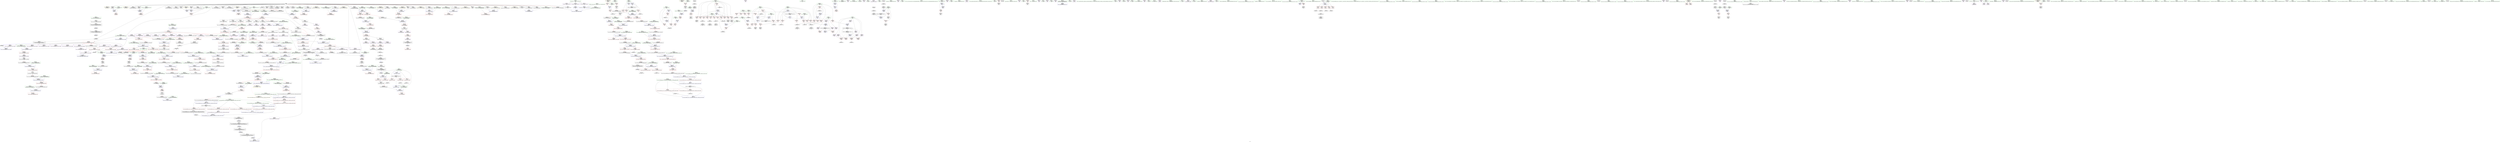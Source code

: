 digraph "SVFG" {
	label="SVFG";

	Node0x5601e2b88500 [shape=record,color=grey,label="{NodeID: 0\nNullPtr|{|<s39>64}}"];
	Node0x5601e2b88500 -> Node0x5601e2bc7510[style=solid];
	Node0x5601e2b88500 -> Node0x5601e2bc7610[style=solid];
	Node0x5601e2b88500 -> Node0x5601e2bc76e0[style=solid];
	Node0x5601e2b88500 -> Node0x5601e2bc77b0[style=solid];
	Node0x5601e2b88500 -> Node0x5601e2bc7880[style=solid];
	Node0x5601e2b88500 -> Node0x5601e2bc7950[style=solid];
	Node0x5601e2b88500 -> Node0x5601e2bc7a20[style=solid];
	Node0x5601e2b88500 -> Node0x5601e2bc7af0[style=solid];
	Node0x5601e2b88500 -> Node0x5601e2bc7bc0[style=solid];
	Node0x5601e2b88500 -> Node0x5601e2bc7c90[style=solid];
	Node0x5601e2b88500 -> Node0x5601e2bd0120[style=solid];
	Node0x5601e2b88500 -> Node0x5601e2bd01b0[style=solid];
	Node0x5601e2b88500 -> Node0x5601e2bd0280[style=solid];
	Node0x5601e2b88500 -> Node0x5601e2bd0350[style=solid];
	Node0x5601e2b88500 -> Node0x5601e2bd0420[style=solid];
	Node0x5601e2b88500 -> Node0x5601e2bd04f0[style=solid];
	Node0x5601e2b88500 -> Node0x5601e2bd05c0[style=solid];
	Node0x5601e2b88500 -> Node0x5601e2bd0690[style=solid];
	Node0x5601e2b88500 -> Node0x5601e2bd0760[style=solid];
	Node0x5601e2b88500 -> Node0x5601e2bd0830[style=solid];
	Node0x5601e2b88500 -> Node0x5601e2bd0900[style=solid];
	Node0x5601e2b88500 -> Node0x5601e2bd09d0[style=solid];
	Node0x5601e2b88500 -> Node0x5601e2bd0aa0[style=solid];
	Node0x5601e2b88500 -> Node0x5601e2bd0b70[style=solid];
	Node0x5601e2b88500 -> Node0x5601e2bd0c40[style=solid];
	Node0x5601e2b88500 -> Node0x5601e2bd0d10[style=solid];
	Node0x5601e2b88500 -> Node0x5601e2bd0de0[style=solid];
	Node0x5601e2b88500 -> Node0x5601e2bd0eb0[style=solid];
	Node0x5601e2b88500 -> Node0x5601e2bd0f80[style=solid];
	Node0x5601e2b88500 -> Node0x5601e2bd1050[style=solid];
	Node0x5601e2b88500 -> Node0x5601e2bd1120[style=solid];
	Node0x5601e2b88500 -> Node0x5601e2bd11f0[style=solid];
	Node0x5601e2b88500 -> Node0x5601e2bd12c0[style=solid];
	Node0x5601e2b88500 -> Node0x5601e2be69c0[style=solid];
	Node0x5601e2b88500 -> Node0x5601e2bea6e0[style=solid];
	Node0x5601e2b88500 -> Node0x5601e2bea7b0[style=solid];
	Node0x5601e2b88500 -> Node0x5601e2bea880[style=solid];
	Node0x5601e2b88500 -> Node0x5601e2bff9c0[style=solid];
	Node0x5601e2b88500 -> Node0x5601e2c045c0[style=solid];
	Node0x5601e2b88500:s39 -> Node0x5601e2c6d920[style=solid,color=red];
	Node0x5601e2be76f0 [shape=record,color=blue,label="{NodeID: 609\n245\<--318\ni\<--inc\n_Z3rviv\n}"];
	Node0x5601e2be76f0 -> Node0x5601e2c2b5b0[style=dashed];
	Node0x5601e2bcf0f0 [shape=record,color=red,label="{NodeID: 443\n280\<--247\n\<--_n\n_Z3rviv\n}"];
	Node0x5601e2bcf0f0 -> Node0x5601e2c036c0[style=solid];
	Node0x5601e2c6eb80 [shape=record,color=black,label="{NodeID: 1384\n1095 = PHI(1087, )\n0th arg _ZSt6fill_nIPimiET_S1_T0_RKT1_ }"];
	Node0x5601e2c6eb80 -> Node0x5601e2bec010[style=solid];
	Node0x5601e2bd2810 [shape=record,color=black,label="{NodeID: 277\n440\<--424\n\<--this1\n_ZNSt6vectorIiSaIiEED2Ev\n|{<s0>33}}"];
	Node0x5601e2bd2810:s0 -> Node0x5601e2c6cf00[style=solid,color=red];
	Node0x5601e2bc3110 [shape=record,color=green,label="{NodeID: 111\n536\<--537\ntest\<--test_field_insensitive\nmain\n}"];
	Node0x5601e2bc3110 -> Node0x5601e2be0810[style=solid];
	Node0x5601e2bc3110 -> Node0x5601e2be08e0[style=solid];
	Node0x5601e2bc3110 -> Node0x5601e2be09b0[style=solid];
	Node0x5601e2bc3110 -> Node0x5601e2be89a0[style=solid];
	Node0x5601e2bc3110 -> Node0x5601e2be99e0[style=solid];
	Node0x5601e2bed120 [shape=record,color=blue,label="{NodeID: 720\n1249\<--1246\n__first.addr\<--__first\n_ZSt8_DestroyIPiiEvT_S1_RSaIT0_E\n}"];
	Node0x5601e2bed120 -> Node0x5601e2be6240[style=dashed];
	Node0x5601e2be49e0 [shape=record,color=red,label="{NodeID: 554\n1024\<--1021\nthis1\<--this.addr\n_ZNK9__gnu_cxx13new_allocatorIiE8max_sizeEv\n}"];
	Node0x5601e2bcc440 [shape=record,color=purple,label="{NodeID: 388\n829\<--824\n_M_end_of_storage\<--this1\n_ZNSt12_Vector_baseIiSaIiEED2Ev\n}"];
	Node0x5601e2bcc440 -> Node0x5601e2be38d0[style=solid];
	Node0x5601e2c6a5c0 [shape=record,color=black,label="{NodeID: 1329\n983 = PHI(987, )\n}"];
	Node0x5601e2c6a5c0 -> Node0x5601e2bd42e0[style=solid];
	Node0x5601e2bc77b0 [shape=record,color=black,label="{NodeID: 222\n206\<--3\n\<--dummyVal\n_Z2rsB5cxx11v\n}"];
	Node0x5601e2bc77b0 -> Node0x5601e2be6e00[style=solid];
	Node0x5601e2bc3a50 [shape=record,color=green,label="{NodeID: 56\n173\<--174\nf\<--f_field_insensitive\n_Z2rsB5cxx11v\n}"];
	Node0x5601e2bc3a50 -> Node0x5601e2bce660[style=solid];
	Node0x5601e2bc3a50 -> Node0x5601e2be6d30[style=solid];
	Node0x5601e2c00840 [shape=record,color=grey,label="{NodeID: 997\n695 = Binary(693, 694, )\n}"];
	Node0x5601e2c00840 -> Node0x5601e2bd35e0[style=solid];
	Node0x5601e2bea470 [shape=record,color=blue,label="{NodeID: 665\n821\<--848\nehselector.slot\<--\n_ZNSt12_Vector_baseIiSaIiEED2Ev\n}"];
	Node0x5601e2be1d30 [shape=record,color=red,label="{NodeID: 499\n628\<--554\n\<--j\nmain\n}"];
	Node0x5601e2be1d30 -> Node0x5601e2c009c0[style=solid];
	Node0x5601e2bd5590 [shape=record,color=purple,label="{NodeID: 333\n123\<--12\n\<--.str\n_Z2rdv\n}"];
	Node0x5601e2bcab90 [shape=record,color=green,label="{NodeID: 167\n1013\<--1014\ncall2\<--call2_field_insensitive\n_ZN9__gnu_cxx13new_allocatorIiE8allocateEmPKv\n}"];
	Node0x5601e2bcab90 -> Node0x5601e2bd43b0[style=solid];
	Node0x5601e2bbed10 [shape=record,color=green,label="{NodeID: 1\n7\<--1\n__dso_handle\<--dummyObj\nGlob }"];
	Node0x5601e2be77c0 [shape=record,color=blue,label="{NodeID: 610\n237\<--109\nnrvo\<--\n_Z3rviv\n}"];
	Node0x5601e2be77c0 -> Node0x5601e2bcec10[style=dashed];
	Node0x5601e2bcf1c0 [shape=record,color=red,label="{NodeID: 444\n337\<--334\nthis1\<--this.addr\n_ZNSaIiEC2Ev\n}"];
	Node0x5601e2bcf1c0 -> Node0x5601e2bd20c0[style=solid];
	Node0x5601e2c6ecc0 [shape=record,color=black,label="{NodeID: 1385\n1096 = PHI(1088, )\n1st arg _ZSt6fill_nIPimiET_S1_T0_RKT1_ }"];
	Node0x5601e2c6ecc0 -> Node0x5601e2bec0e0[style=solid];
	Node0x5601e2bd28e0 [shape=record,color=black,label="{NodeID: 278\n448\<--424\n\<--this1\n_ZNSt6vectorIiSaIiEED2Ev\n|{<s0>34}}"];
	Node0x5601e2bd28e0:s0 -> Node0x5601e2c6cf00[style=solid,color=red];
	Node0x5601e2bc31e0 [shape=record,color=green,label="{NodeID: 112\n538\<--539\n_b\<--_b_field_insensitive\nmain\n}"];
	Node0x5601e2bc31e0 -> Node0x5601e2be0a80[style=solid];
	Node0x5601e2bc31e0 -> Node0x5601e2be8a70[style=solid];
	Node0x5601e2bed1f0 [shape=record,color=blue,label="{NodeID: 721\n1251\<--1247\n__last.addr\<--__last\n_ZSt8_DestroyIPiiEvT_S1_RSaIT0_E\n}"];
	Node0x5601e2bed1f0 -> Node0x5601e2be6310[style=dashed];
	Node0x5601e2be4ab0 [shape=record,color=red,label="{NodeID: 555\n1043\<--1034\n\<--__first.addr\n_ZSt27__uninitialized_default_n_aIPimiET_S1_T0_RSaIT1_E\n|{<s0>68}}"];
	Node0x5601e2be4ab0:s0 -> Node0x5601e2c6e540[style=solid,color=red];
	Node0x5601e2bcc510 [shape=record,color=purple,label="{NodeID: 389\n831\<--824\n_M_impl3\<--this1\n_ZNSt12_Vector_baseIiSaIiEED2Ev\n}"];
	Node0x5601e2c6a700 [shape=record,color=black,label="{NodeID: 1330\n1002 = PHI(1019, )\n}"];
	Node0x5601e2c6a700 -> Node0x5601e2c030c0[style=solid];
	Node0x5601e2bc7880 [shape=record,color=black,label="{NodeID: 223\n208\<--3\n\<--dummyVal\n_Z2rsB5cxx11v\n}"];
	Node0x5601e2bc7880 -> Node0x5601e2be6ed0[style=solid];
	Node0x5601e2bc3b20 [shape=record,color=green,label="{NodeID: 57\n175\<--176\nref.tmp\<--ref.tmp_field_insensitive\n_Z2rsB5cxx11v\n}"];
	Node0x5601e2c009c0 [shape=record,color=grey,label="{NodeID: 998\n629 = Binary(627, 628, )\n}"];
	Node0x5601e2c009c0 -> Node0x5601e2bd3100[style=solid];
	Node0x5601e2bea540 [shape=record,color=blue,label="{NodeID: 666\n859\<--857\nthis.addr\<--this\n_ZNSt12_Vector_baseIiSaIiEE12_Vector_implC2ERKS0_\n}"];
	Node0x5601e2bea540 -> Node0x5601e2be3a70[style=dashed];
	Node0x5601e2be1e00 [shape=record,color=red,label="{NodeID: 500\n633\<--554\n\<--j\nmain\n}"];
	Node0x5601e2be1e00 -> Node0x5601e2be9360[style=solid];
	Node0x5601e2bd5660 [shape=record,color=purple,label="{NodeID: 334\n249\<--12\n\<--.str\n_Z3rviv\n}"];
	Node0x5601e2bcac60 [shape=record,color=green,label="{NodeID: 168\n1015\<--1016\n_Znwm\<--_Znwm_field_insensitive\n}"];
	Node0x5601e2bbeda0 [shape=record,color=green,label="{NodeID: 2\n8\<--1\nstdin\<--dummyObj\nGlob }"];
	Node0x5601e2be7890 [shape=record,color=blue,label="{NodeID: 611\n334\<--333\nthis.addr\<--this\n_ZNSaIiEC2Ev\n}"];
	Node0x5601e2be7890 -> Node0x5601e2bcf1c0[style=dashed];
	Node0x5601e2bcf290 [shape=record,color=red,label="{NodeID: 445\n360\<--347\nthis1\<--this.addr\n_ZNSt6vectorIiSaIiEEC2EmRKS0_\n|{|<s2>28}}"];
	Node0x5601e2bcf290 -> Node0x5601e2bd2190[style=solid];
	Node0x5601e2bcf290 -> Node0x5601e2bd2260[style=solid];
	Node0x5601e2bcf290:s2 -> Node0x5601e2c6f730[style=solid,color=red];
	Node0x5601e2c6ee00 [shape=record,color=black,label="{NodeID: 1386\n1097 = PHI(1083, )\n2nd arg _ZSt6fill_nIPimiET_S1_T0_RKT1_ }"];
	Node0x5601e2c6ee00 -> Node0x5601e2bec1b0[style=solid];
	Node0x5601e2bd29b0 [shape=record,color=black,label="{NodeID: 279\n486\<--485\nconv\<--\n_Z5printRKSt6vectorIiSaIiEE\n|{<s0>38}}"];
	Node0x5601e2bd29b0:s0 -> Node0x5601e2c6e400[style=solid,color=red];
	Node0x5601e2bc7dc0 [shape=record,color=green,label="{NodeID: 113\n540\<--541\nn\<--n_field_insensitive\nmain\n}"];
	Node0x5601e2bc7dc0 -> Node0x5601e2be0b50[style=solid];
	Node0x5601e2bc7dc0 -> Node0x5601e2be0c20[style=solid];
	Node0x5601e2bc7dc0 -> Node0x5601e2be0cf0[style=solid];
	Node0x5601e2bed2c0 [shape=record,color=blue,label="{NodeID: 722\n1253\<--1248\n.addr\<--\n_ZSt8_DestroyIPiiEvT_S1_RSaIT0_E\n}"];
	Node0x5601e2be4b80 [shape=record,color=red,label="{NodeID: 556\n1044\<--1036\n\<--__n.addr\n_ZSt27__uninitialized_default_n_aIPimiET_S1_T0_RSaIT1_E\n|{<s0>68}}"];
	Node0x5601e2be4b80:s0 -> Node0x5601e2c6e680[style=solid,color=red];
	Node0x5601e2bcc5e0 [shape=record,color=purple,label="{NodeID: 390\n832\<--824\n_M_start4\<--this1\n_ZNSt12_Vector_baseIiSaIiEED2Ev\n}"];
	Node0x5601e2bcc5e0 -> Node0x5601e2be39a0[style=solid];
	Node0x5601e2c6a840 [shape=record,color=black,label="{NodeID: 1331\n1045 = PHI(1058, )\n}"];
	Node0x5601e2c6a840 -> Node0x5601e2bd4620[style=solid];
	Node0x5601e2bc7950 [shape=record,color=black,label="{NodeID: 224\n214\<--3\nlpad.val\<--dummyVal\n_Z2rsB5cxx11v\n}"];
	Node0x5601e2bc3bf0 [shape=record,color=green,label="{NodeID: 58\n177\<--178\nexn.slot\<--exn.slot_field_insensitive\n_Z2rsB5cxx11v\n}"];
	Node0x5601e2bc3bf0 -> Node0x5601e2bce730[style=solid];
	Node0x5601e2bc3bf0 -> Node0x5601e2be6e00[style=solid];
	Node0x5601e2c00b40 [shape=record,color=grey,label="{NodeID: 999\n836 = Binary(834, 835, )\n}"];
	Node0x5601e2c00b40 -> Node0x5601e2c00cc0[style=solid];
	Node0x5601e2bea610 [shape=record,color=blue,label="{NodeID: 667\n861\<--858\n__a.addr\<--__a\n_ZNSt12_Vector_baseIiSaIiEE12_Vector_implC2ERKS0_\n}"];
	Node0x5601e2bea610 -> Node0x5601e2be3b40[style=dashed];
	Node0x5601e2be1ed0 [shape=record,color=red,label="{NodeID: 501\n635\<--554\n\<--j\nmain\n}"];
	Node0x5601e2be1ed0 -> Node0x5601e2c00fc0[style=solid];
	Node0x5601e2bd5730 [shape=record,color=purple,label="{NodeID: 335\n288\<--12\n\<--.str\n_Z3rviv\n}"];
	Node0x5601e2bcad60 [shape=record,color=green,label="{NodeID: 169\n1021\<--1022\nthis.addr\<--this.addr_field_insensitive\n_ZNK9__gnu_cxx13new_allocatorIiE8max_sizeEv\n}"];
	Node0x5601e2bcad60 -> Node0x5601e2be49e0[style=solid];
	Node0x5601e2bcad60 -> Node0x5601e2beb720[style=solid];
	Node0x5601e2bbf050 [shape=record,color=green,label="{NodeID: 3\n12\<--1\n.str\<--dummyObj\nGlob }"];
	Node0x5601e2be7960 [shape=record,color=blue,label="{NodeID: 612\n347\<--344\nthis.addr\<--this\n_ZNSt6vectorIiSaIiEEC2EmRKS0_\n}"];
	Node0x5601e2be7960 -> Node0x5601e2bcf290[style=dashed];
	Node0x5601e2bcf360 [shape=record,color=red,label="{NodeID: 446\n362\<--349\n\<--__n.addr\n_ZNSt6vectorIiSaIiEEC2EmRKS0_\n|{<s0>27}}"];
	Node0x5601e2bcf360:s0 -> Node0x5601e2c6f080[style=solid,color=red];
	Node0x5601e2c6ef40 [shape=record,color=black,label="{NodeID: 1387\n749 = PHI(361, )\n0th arg _ZNSt12_Vector_baseIiSaIiEEC2EmRKS0_ }"];
	Node0x5601e2c6ef40 -> Node0x5601e2be9c50[style=solid];
	Node0x5601e2bd2a80 [shape=record,color=black,label="{NodeID: 280\n510\<--507\nconv\<--call\n_Z4SizeISt6vectorIiSaIiEEEiRKT_\n}"];
	Node0x5601e2bd2a80 -> Node0x5601e2bd2b50[style=solid];
	Node0x5601e2bc7e50 [shape=record,color=green,label="{NodeID: 114\n542\<--543\nm\<--m_field_insensitive\nmain\n}"];
	Node0x5601e2bc7e50 -> Node0x5601e2be0dc0[style=solid];
	Node0x5601e2bc7e50 -> Node0x5601e2be0e90[style=solid];
	Node0x5601e2bc7e50 -> Node0x5601e2be0f60[style=solid];
	Node0x5601e2c2abb0 [shape=record,color=black,label="{NodeID: 1055\nMR_90V_3 = PHI(MR_90V_4, MR_90V_2, )\npts\{463 \}\n}"];
	Node0x5601e2c2abb0 -> Node0x5601e2bcff90[style=dashed];
	Node0x5601e2c2abb0 -> Node0x5601e2bd0060[style=dashed];
	Node0x5601e2c2abb0 -> Node0x5601e2bdfff0[style=dashed];
	Node0x5601e2c2abb0 -> Node0x5601e2be00c0[style=dashed];
	Node0x5601e2c2abb0 -> Node0x5601e2be84c0[style=dashed];
	Node0x5601e2bed390 [shape=record,color=blue,label="{NodeID: 723\n1267\<--1265\n__first.addr\<--__first\n_ZSt8_DestroyIPiEvT_S1_\n}"];
	Node0x5601e2bed390 -> Node0x5601e2be63e0[style=dashed];
	Node0x5601e2be4c50 [shape=record,color=red,label="{NodeID: 557\n1054\<--1051\nthis1\<--this.addr\n_ZNSt12_Vector_baseIiSaIiEE19_M_get_Tp_allocatorEv\n}"];
	Node0x5601e2be4c50 -> Node0x5601e2bcd3b0[style=solid];
	Node0x5601e2bcc6b0 [shape=record,color=purple,label="{NodeID: 391\n842\<--824\n_M_impl5\<--this1\n_ZNSt12_Vector_baseIiSaIiEED2Ev\n|{<s0>56}}"];
	Node0x5601e2bcc6b0:s0 -> Node0x5601e2c6fc00[style=solid,color=red];
	Node0x5601e2c6a980 [shape=record,color=black,label="{NodeID: 1332\n1072 = PHI(1076, )\n}"];
	Node0x5601e2c6a980 -> Node0x5601e2bd4890[style=solid];
	Node0x5601e2bc7a20 [shape=record,color=black,label="{NodeID: 225\n215\<--3\nlpad.val2\<--dummyVal\n_Z2rsB5cxx11v\n}"];
	Node0x5601e2bc3cc0 [shape=record,color=green,label="{NodeID: 59\n179\<--180\nehselector.slot\<--ehselector.slot_field_insensitive\n_Z2rsB5cxx11v\n}"];
	Node0x5601e2bc3cc0 -> Node0x5601e2bce800[style=solid];
	Node0x5601e2bc3cc0 -> Node0x5601e2be6ed0[style=solid];
	Node0x5601e2c00cc0 [shape=record,color=grey,label="{NodeID: 1000\n837 = Binary(836, 838, )\n|{<s0>55}}"];
	Node0x5601e2c00cc0:s0 -> Node0x5601e2c6dc80[style=solid,color=red];
	Node0x5601e2bea6e0 [shape=record,color=blue, style = dotted,label="{NodeID: 668\n871\<--3\n_M_start\<--dummyVal\n_ZNSt12_Vector_baseIiSaIiEE12_Vector_implC2ERKS0_\n}"];
	Node0x5601e2be1fa0 [shape=record,color=red,label="{NodeID: 502\n641\<--554\n\<--j\nmain\n}"];
	Node0x5601e2be1fa0 -> Node0x5601e2c01140[style=solid];
	Node0x5601e2bd5800 [shape=record,color=purple,label="{NodeID: 336\n491\<--12\n\<--.str\n_Z5printRKSt6vectorIiSaIiEE\n}"];
	Node0x5601e2bcae30 [shape=record,color=green,label="{NodeID: 170\n1034\<--1035\n__first.addr\<--__first.addr_field_insensitive\n_ZSt27__uninitialized_default_n_aIPimiET_S1_T0_RSaIT1_E\n}"];
	Node0x5601e2bcae30 -> Node0x5601e2be4ab0[style=solid];
	Node0x5601e2bcae30 -> Node0x5601e2beb7f0[style=solid];
	Node0x5601e2bbf0e0 [shape=record,color=green,label="{NodeID: 4\n14\<--1\n.str.1\<--dummyObj\nGlob }"];
	Node0x5601e2be7a30 [shape=record,color=blue,label="{NodeID: 613\n349\<--345\n__n.addr\<--__n\n_ZNSt6vectorIiSaIiEEC2EmRKS0_\n}"];
	Node0x5601e2be7a30 -> Node0x5601e2bcf360[style=dashed];
	Node0x5601e2be7a30 -> Node0x5601e2bcf430[style=dashed];
	Node0x5601e2bcf430 [shape=record,color=red,label="{NodeID: 447\n367\<--349\n\<--__n.addr\n_ZNSt6vectorIiSaIiEEC2EmRKS0_\n|{<s0>28}}"];
	Node0x5601e2bcf430:s0 -> Node0x5601e2c6f840[style=solid,color=red];
	Node0x5601e2c6f080 [shape=record,color=black,label="{NodeID: 1388\n750 = PHI(362, )\n1st arg _ZNSt12_Vector_baseIiSaIiEEC2EmRKS0_ }"];
	Node0x5601e2c6f080 -> Node0x5601e2be9d20[style=solid];
	Node0x5601e2bd2b50 [shape=record,color=black,label="{NodeID: 281\n501\<--510\n_Z4SizeISt6vectorIiSaIiEEEiRKT__ret\<--conv\n_Z4SizeISt6vectorIiSaIiEEEiRKT_\n|{<s0>36}}"];
	Node0x5601e2bd2b50:s0 -> Node0x5601e2c69a80[style=solid,color=blue];
	Node0x5601e2bc7ee0 [shape=record,color=green,label="{NodeID: 115\n544\<--545\na\<--a_field_insensitive\nmain\n}"];
	Node0x5601e2bc7ee0 -> Node0x5601e2be1030[style=solid];
	Node0x5601e2bc7ee0 -> Node0x5601e2be1100[style=solid];
	Node0x5601e2bc7ee0 -> Node0x5601e2be11d0[style=solid];
	Node0x5601e2bc7ee0 -> Node0x5601e2be12a0[style=solid];
	Node0x5601e2c2b0b0 [shape=record,color=black,label="{NodeID: 1056\nMR_42V_3 = PHI(MR_42V_4, MR_42V_2, )\npts\{236 \}\n}"];
	Node0x5601e2c2b0b0 -> Node0x5601e2be72e0[style=dashed];
	Node0x5601e2bed460 [shape=record,color=blue,label="{NodeID: 724\n1269\<--1266\n__last.addr\<--__last\n_ZSt8_DestroyIPiEvT_S1_\n}"];
	Node0x5601e2bed460 -> Node0x5601e2be64b0[style=dashed];
	Node0x5601e2be4d20 [shape=record,color=red,label="{NodeID: 558\n1070\<--1061\n\<--__first.addr\n_ZSt25__uninitialized_default_nIPimET_S1_T0_\n|{<s0>69}}"];
	Node0x5601e2be4d20:s0 -> Node0x5601e2c70470[style=solid,color=red];
	Node0x5601e2bcc780 [shape=record,color=purple,label="{NodeID: 392\n850\<--824\n_M_impl6\<--this1\n_ZNSt12_Vector_baseIiSaIiEED2Ev\n|{<s0>57}}"];
	Node0x5601e2bcc780:s0 -> Node0x5601e2c6fc00[style=solid,color=red];
	Node0x5601e2c6aac0 [shape=record,color=black,label="{NodeID: 1333\n1090 = PHI(1094, )\n}"];
	Node0x5601e2c6aac0 -> Node0x5601e2bd4960[style=solid];
	Node0x5601e2bc7af0 [shape=record,color=black,label="{NodeID: 226\n232\<--3\nagg.result\<--dummyVal\n_Z3rviv\n0th arg _Z3rviv |{<s0>18|<s1>20|<s2>24|<s3>25}}"];
	Node0x5601e2bc7af0:s0 -> Node0x5601e2c6b840[style=solid,color=red];
	Node0x5601e2bc7af0:s1 -> Node0x5601e2c6ddc0[style=solid,color=red];
	Node0x5601e2bc7af0:s2 -> Node0x5601e2c6fee0[style=solid,color=red];
	Node0x5601e2bc7af0:s3 -> Node0x5601e2c6fee0[style=solid,color=red];
	Node0x5601e2bc3d90 [shape=record,color=green,label="{NodeID: 60\n195\<--196\n_ZNSaIcEC1Ev\<--_ZNSaIcEC1Ev_field_insensitive\n}"];
	Node0x5601e2c00e40 [shape=record,color=grey,label="{NodeID: 1001\n1012 = Binary(1011, 838, )\n}"];
	Node0x5601e2bea7b0 [shape=record,color=blue, style = dotted,label="{NodeID: 669\n873\<--3\n_M_finish\<--dummyVal\n_ZNSt12_Vector_baseIiSaIiEE12_Vector_implC2ERKS0_\n}"];
	Node0x5601e2be2070 [shape=record,color=red,label="{NodeID: 503\n623\<--556\n\<--_b15\nmain\n}"];
	Node0x5601e2be2070 -> Node0x5601e2c02f40[style=solid];
	Node0x5601e2bd58d0 [shape=record,color=purple,label="{NodeID: 337\n134\<--14\n\<--.str.1\n_Z2rdv\n}"];
	Node0x5601e2bcaf00 [shape=record,color=green,label="{NodeID: 171\n1036\<--1037\n__n.addr\<--__n.addr_field_insensitive\n_ZSt27__uninitialized_default_n_aIPimiET_S1_T0_RSaIT1_E\n}"];
	Node0x5601e2bcaf00 -> Node0x5601e2be4b80[style=solid];
	Node0x5601e2bcaf00 -> Node0x5601e2beb8c0[style=solid];
	Node0x5601e2bbf1a0 [shape=record,color=green,label="{NodeID: 5\n16\<--1\n.str.2\<--dummyObj\nGlob }"];
	Node0x5601e2be7b00 [shape=record,color=blue,label="{NodeID: 614\n351\<--346\n__a.addr\<--__a\n_ZNSt6vectorIiSaIiEEC2EmRKS0_\n}"];
	Node0x5601e2be7b00 -> Node0x5601e2bcf500[style=dashed];
	Node0x5601e2bcf500 [shape=record,color=red,label="{NodeID: 448\n363\<--351\n\<--__a.addr\n_ZNSt6vectorIiSaIiEEC2EmRKS0_\n|{<s0>27}}"];
	Node0x5601e2bcf500:s0 -> Node0x5601e2c6f1c0[style=solid,color=red];
	Node0x5601e2c6f1c0 [shape=record,color=black,label="{NodeID: 1389\n751 = PHI(363, )\n2nd arg _ZNSt12_Vector_baseIiSaIiEEC2EmRKS0_ }"];
	Node0x5601e2c6f1c0 -> Node0x5601e2be9df0[style=solid];
	Node0x5601e2bd2c20 [shape=record,color=black,label="{NodeID: 282\n522\<--521\n\<--this1\n_ZNKSt6vectorIiSaIiEEixEm\n}"];
	Node0x5601e2bd2c20 -> Node0x5601e2bd7ab0[style=solid];
	Node0x5601e2bd2c20 -> Node0x5601e2bd7b80[style=solid];
	Node0x5601e2bc7fb0 [shape=record,color=green,label="{NodeID: 116\n546\<--547\ni\<--i_field_insensitive\nmain\n}"];
	Node0x5601e2bc7fb0 -> Node0x5601e2be1370[style=solid];
	Node0x5601e2bc7fb0 -> Node0x5601e2be1440[style=solid];
	Node0x5601e2bc7fb0 -> Node0x5601e2be1510[style=solid];
	Node0x5601e2bc7fb0 -> Node0x5601e2be15e0[style=solid];
	Node0x5601e2bc7fb0 -> Node0x5601e2be8b40[style=solid];
	Node0x5601e2bc7fb0 -> Node0x5601e2be8e80[style=solid];
	Node0x5601e2c2b5b0 [shape=record,color=black,label="{NodeID: 1057\nMR_50V_3 = PHI(MR_50V_4, MR_50V_2, )\npts\{246 \}\n}"];
	Node0x5601e2c2b5b0 -> Node0x5601e2bcee80[style=dashed];
	Node0x5601e2c2b5b0 -> Node0x5601e2bcef50[style=dashed];
	Node0x5601e2c2b5b0 -> Node0x5601e2bcf020[style=dashed];
	Node0x5601e2c2b5b0 -> Node0x5601e2be76f0[style=dashed];
	Node0x5601e2bed530 [shape=record,color=blue,label="{NodeID: 725\n1282\<--1280\n.addr\<--\n_ZNSt12_Destroy_auxILb1EE9__destroyIPiEEvT_S3_\n}"];
	Node0x5601e2be4df0 [shape=record,color=red,label="{NodeID: 559\n1071\<--1063\n\<--__n.addr\n_ZSt25__uninitialized_default_nIPimET_S1_T0_\n|{<s0>69}}"];
	Node0x5601e2be4df0:s0 -> Node0x5601e2c70580[style=solid,color=red];
	Node0x5601e2bcc850 [shape=record,color=purple,label="{NodeID: 393\n871\<--865\n_M_start\<--this1\n_ZNSt12_Vector_baseIiSaIiEE12_Vector_implC2ERKS0_\n}"];
	Node0x5601e2bcc850 -> Node0x5601e2bea6e0[style=solid];
	Node0x5601e2c6ac00 [shape=record,color=black,label="{NodeID: 1334\n1108 = PHI(1157, )\n|{<s0>72}}"];
	Node0x5601e2c6ac00:s0 -> Node0x5601e2c70030[style=solid,color=red];
	Node0x5601e2bc7bc0 [shape=record,color=black,label="{NodeID: 227\n300\<--3\n\<--dummyVal\n_Z3rviv\n}"];
	Node0x5601e2bc3e90 [shape=record,color=green,label="{NodeID: 61\n199\<--200\n_ZNSt7__cxx1112basic_stringIcSt11char_traitsIcESaIcEEC1EPKcRKS3_\<--_ZNSt7__cxx1112basic_stringIcSt11char_traitsIcESaIcEEC1EPKcRKS3__field_insensitive\n}"];
	Node0x5601e2c00fc0 [shape=record,color=grey,label="{NodeID: 1002\n636 = Binary(634, 635, )\n}"];
	Node0x5601e2c00fc0 -> Node0x5601e2bd31d0[style=solid];
	Node0x5601e2bea880 [shape=record,color=blue, style = dotted,label="{NodeID: 670\n875\<--3\n_M_end_of_storage\<--dummyVal\n_ZNSt12_Vector_baseIiSaIiEE12_Vector_implC2ERKS0_\n}"];
	Node0x5601e2be2140 [shape=record,color=red,label="{NodeID: 504\n711\<--558\n\<--found\nmain\n}"];
	Node0x5601e2be2140 -> Node0x5601e2bd3780[style=solid];
	Node0x5601e2bd59a0 [shape=record,color=purple,label="{NodeID: 338\n163\<--14\n\<--.str.1\n_Z3rlfv\n}"];
	Node0x5601e2bcafd0 [shape=record,color=green,label="{NodeID: 172\n1038\<--1039\n.addr\<--.addr_field_insensitive\n_ZSt27__uninitialized_default_n_aIPimiET_S1_T0_RSaIT1_E\n}"];
	Node0x5601e2bcafd0 -> Node0x5601e2beb990[style=solid];
	Node0x5601e2c25f70 [shape=record,color=yellow,style=double,label="{NodeID: 1113\n147V_1 = ENCHI(MR_147V_0)\npts\{820 \}\nFun[_ZNSt12_Vector_baseIiSaIiEED2Ev]}"];
	Node0x5601e2c25f70 -> Node0x5601e2bea3a0[style=dashed];
	Node0x5601e2bbfa40 [shape=record,color=green,label="{NodeID: 6\n18\<--1\n.str.3\<--dummyObj\nGlob }"];
	Node0x5601e2be7bd0 [shape=record,color=blue,label="{NodeID: 615\n353\<--373\nexn.slot\<--\n_ZNSt6vectorIiSaIiEEC2EmRKS0_\n}"];
	Node0x5601e2be7bd0 -> Node0x5601e2bcf5d0[style=dashed];
	Node0x5601e2bcf5d0 [shape=record,color=red,label="{NodeID: 449\n382\<--353\nexn\<--exn.slot\n_ZNSt6vectorIiSaIiEEC2EmRKS0_\n}"];
	Node0x5601e2c6f300 [shape=record,color=black,label="{NodeID: 1390\n1191 = PHI(451, 853, )\n0th arg __clang_call_terminate }"];
	Node0x5601e2bd2cf0 [shape=record,color=black,label="{NodeID: 283\n512\<--527\n_ZNKSt6vectorIiSaIiEEixEm_ret\<--add.ptr\n_ZNKSt6vectorIiSaIiEEixEm\n|{<s0>38}}"];
	Node0x5601e2bd2cf0:s0 -> Node0x5601e2c69c90[style=solid,color=blue];
	Node0x5601e2bc8080 [shape=record,color=green,label="{NodeID: 117\n548\<--549\n_b4\<--_b4_field_insensitive\nmain\n}"];
	Node0x5601e2bc8080 -> Node0x5601e2be16b0[style=solid];
	Node0x5601e2bc8080 -> Node0x5601e2be8c10[style=solid];
	Node0x5601e2bed600 [shape=record,color=blue,label="{NodeID: 726\n1284\<--1281\n.addr1\<--\n_ZNSt12_Destroy_auxILb1EE9__destroyIPiEEvT_S3_\n}"];
	Node0x5601e2be4ec0 [shape=record,color=red,label="{NodeID: 560\n1087\<--1079\n\<--__first.addr\n_ZNSt27__uninitialized_default_n_1ILb1EE18__uninit_default_nIPimEET_S3_T0_\n|{<s0>70}}"];
	Node0x5601e2be4ec0:s0 -> Node0x5601e2c6eb80[style=solid,color=red];
	Node0x5601e2bcc920 [shape=record,color=purple,label="{NodeID: 394\n873\<--865\n_M_finish\<--this1\n_ZNSt12_Vector_baseIiSaIiEE12_Vector_implC2ERKS0_\n}"];
	Node0x5601e2bcc920 -> Node0x5601e2bea7b0[style=solid];
	Node0x5601e2c6ad40 [shape=record,color=black,label="{NodeID: 1335\n1113 = PHI(1117, )\n}"];
	Node0x5601e2c6ad40 -> Node0x5601e2bd4a30[style=solid];
	Node0x5601e2bc7c90 [shape=record,color=black,label="{NodeID: 228\n301\<--3\n\<--dummyVal\n_Z3rviv\n}"];
	Node0x5601e2bc7c90 -> Node0x5601e2be73b0[style=solid];
	Node0x5601e2bc3f90 [shape=record,color=green,label="{NodeID: 62\n202\<--203\n_ZNSaIcED1Ev\<--_ZNSaIcED1Ev_field_insensitive\n}"];
	Node0x5601e2c01140 [shape=record,color=grey,label="{NodeID: 1003\n642 = Binary(641, 128, )\n}"];
	Node0x5601e2c01140 -> Node0x5601e2be9430[style=solid];
	Node0x5601e2bea950 [shape=record,color=blue,label="{NodeID: 671\n881\<--879\nthis.addr\<--this\n_ZNSt12_Vector_baseIiSaIiEE17_M_create_storageEm\n}"];
	Node0x5601e2bea950 -> Node0x5601e2be3c10[style=dashed];
	Node0x5601e2be2210 [shape=record,color=red,label="{NodeID: 505\n663\<--560\n\<--i32\nmain\n}"];
	Node0x5601e2be2210 -> Node0x5601e2c03fc0[style=solid];
	Node0x5601e2bd5a70 [shape=record,color=purple,label="{NodeID: 339\n190\<--14\n\<--.str.1\n_Z2rsB5cxx11v\n}"];
	Node0x5601e2bcb0a0 [shape=record,color=green,label="{NodeID: 173\n1046\<--1047\n_ZSt25__uninitialized_default_nIPimET_S1_T0_\<--_ZSt25__uninitialized_default_nIPimET_S1_T0__field_insensitive\n}"];
	Node0x5601e2c26050 [shape=record,color=yellow,style=double,label="{NodeID: 1114\n149V_1 = ENCHI(MR_149V_0)\npts\{822 \}\nFun[_ZNSt12_Vector_baseIiSaIiEED2Ev]}"];
	Node0x5601e2c26050 -> Node0x5601e2bea470[style=dashed];
	Node0x5601e2bbfad0 [shape=record,color=green,label="{NodeID: 7\n20\<--1\n.str.4\<--dummyObj\nGlob }"];
	Node0x5601e2be7ca0 [shape=record,color=blue,label="{NodeID: 616\n355\<--375\nehselector.slot\<--\n_ZNSt6vectorIiSaIiEEC2EmRKS0_\n}"];
	Node0x5601e2be7ca0 -> Node0x5601e2bcf6a0[style=dashed];
	Node0x5601e2bcf6a0 [shape=record,color=red,label="{NodeID: 450\n383\<--355\nsel\<--ehselector.slot\n_ZNSt6vectorIiSaIiEEC2EmRKS0_\n}"];
	Node0x5601e2c6f510 [shape=record,color=black,label="{NodeID: 1391\n1280 = PHI(1273, )\n0th arg _ZNSt12_Destroy_auxILb1EE9__destroyIPiEEvT_S3_ }"];
	Node0x5601e2c6f510 -> Node0x5601e2bed530[style=solid];
	Node0x5601e2bd2dc0 [shape=record,color=black,label="{NodeID: 284\n568\<--565\ncall\<--\nmain\n}"];
	Node0x5601e2bc8150 [shape=record,color=green,label="{NodeID: 118\n550\<--551\ni10\<--i10_field_insensitive\nmain\n}"];
	Node0x5601e2bc8150 -> Node0x5601e2be1780[style=solid];
	Node0x5601e2bc8150 -> Node0x5601e2be1850[style=solid];
	Node0x5601e2bc8150 -> Node0x5601e2be1920[style=solid];
	Node0x5601e2bc8150 -> Node0x5601e2be19f0[style=solid];
	Node0x5601e2bc8150 -> Node0x5601e2be1ac0[style=solid];
	Node0x5601e2bc8150 -> Node0x5601e2be8f50[style=solid];
	Node0x5601e2bc8150 -> Node0x5601e2be9500[style=solid];
	Node0x5601e2bed6d0 [shape=record,color=blue,label="{NodeID: 727\n1291\<--1290\nthis.addr\<--this\n_ZNKSt6vectorIiSaIiEE4sizeEv\n}"];
	Node0x5601e2bed6d0 -> Node0x5601e2be6580[style=dashed];
	Node0x5601e2be4f90 [shape=record,color=red,label="{NodeID: 561\n1088\<--1081\n\<--__n.addr\n_ZNSt27__uninitialized_default_n_1ILb1EE18__uninit_default_nIPimEET_S3_T0_\n|{<s0>70}}"];
	Node0x5601e2be4f90:s0 -> Node0x5601e2c6ecc0[style=solid,color=red];
	Node0x5601e2bcc9f0 [shape=record,color=purple,label="{NodeID: 395\n875\<--865\n_M_end_of_storage\<--this1\n_ZNSt12_Vector_baseIiSaIiEE12_Vector_implC2ERKS0_\n}"];
	Node0x5601e2bcc9f0 -> Node0x5601e2bea880[style=solid];
	Node0x5601e2c6ae80 [shape=record,color=black,label="{NodeID: 1336\n1192 = PHI()\n}"];
	Node0x5601e2bd0120 [shape=record,color=black,label="{NodeID: 229\n303\<--3\n\<--dummyVal\n_Z3rviv\n}"];
	Node0x5601e2bd0120 -> Node0x5601e2be7480[style=solid];
	Node0x5601e2bc4090 [shape=record,color=green,label="{NodeID: 63\n223\<--224\n__gxx_personality_v0\<--__gxx_personality_v0_field_insensitive\n}"];
	Node0x5601e2c012c0 [shape=record,color=grey,label="{NodeID: 1004\n647 = Binary(646, 128, )\n}"];
	Node0x5601e2c012c0 -> Node0x5601e2be9500[style=solid];
	Node0x5601e2beaa20 [shape=record,color=blue,label="{NodeID: 672\n883\<--880\n__n.addr\<--__n\n_ZNSt12_Vector_baseIiSaIiEE17_M_create_storageEm\n}"];
	Node0x5601e2beaa20 -> Node0x5601e2be3ce0[style=dashed];
	Node0x5601e2beaa20 -> Node0x5601e2be3db0[style=dashed];
	Node0x5601e2be22e0 [shape=record,color=red,label="{NodeID: 506\n667\<--560\n\<--i32\nmain\n}"];
	Node0x5601e2be22e0 -> Node0x5601e2bd32a0[style=solid];
	Node0x5601e2bd5b40 [shape=record,color=purple,label="{NodeID: 340\n257\<--14\n\<--.str.1\n_Z3rviv\n}"];
	Node0x5601e2bcb1a0 [shape=record,color=green,label="{NodeID: 174\n1051\<--1052\nthis.addr\<--this.addr_field_insensitive\n_ZNSt12_Vector_baseIiSaIiEE19_M_get_Tp_allocatorEv\n}"];
	Node0x5601e2bcb1a0 -> Node0x5601e2be4c50[style=solid];
	Node0x5601e2bcb1a0 -> Node0x5601e2beba60[style=solid];
	Node0x5601e2bbfb60 [shape=record,color=green,label="{NodeID: 8\n22\<--1\n.str.5\<--dummyObj\nGlob }"];
	Node0x5601e2be7d70 [shape=record,color=blue,label="{NodeID: 617\n389\<--388\nthis.addr\<--this\n_ZNSaIiED2Ev\n}"];
	Node0x5601e2be7d70 -> Node0x5601e2bcf770[style=dashed];
	Node0x5601e2bcf770 [shape=record,color=red,label="{NodeID: 451\n392\<--389\nthis1\<--this.addr\n_ZNSaIiED2Ev\n}"];
	Node0x5601e2bcf770 -> Node0x5601e2bd2330[style=solid];
	Node0x5601e2c6f620 [shape=record,color=black,label="{NodeID: 1392\n1281 = PHI(1274, )\n1st arg _ZNSt12_Destroy_auxILb1EE9__destroyIPiEEvT_S3_ }"];
	Node0x5601e2c6f620 -> Node0x5601e2bed600[style=solid];
	Node0x5601e2bd2e90 [shape=record,color=black,label="{NodeID: 285\n574\<--571\ncall1\<--\nmain\n}"];
	Node0x5601e2bc8220 [shape=record,color=green,label="{NodeID: 119\n552\<--553\n_b11\<--_b11_field_insensitive\nmain\n}"];
	Node0x5601e2bc8220 -> Node0x5601e2be1b90[style=solid];
	Node0x5601e2bc8220 -> Node0x5601e2be9020[style=solid];
	Node0x5601e2be5060 [shape=record,color=red,label="{NodeID: 562\n1107\<--1098\n\<--__first.addr\n_ZSt6fill_nIPimiET_S1_T0_RKT1_\n|{<s0>71}}"];
	Node0x5601e2be5060:s0 -> Node0x5601e2c6bfc0[style=solid,color=red];
	Node0x5601e2bccac0 [shape=record,color=purple,label="{NodeID: 396\n892\<--887\n_M_impl\<--this1\n_ZNSt12_Vector_baseIiSaIiEE17_M_create_storageEm\n}"];
	Node0x5601e2c6af50 [shape=record,color=black,label="{NodeID: 1337\n948 = PHI(887, )\n0th arg _ZNSt12_Vector_baseIiSaIiEE11_M_allocateEm }"];
	Node0x5601e2c6af50 -> Node0x5601e2beb170[style=solid];
	Node0x5601e2bd01b0 [shape=record,color=black,label="{NodeID: 230\n307\<--3\n\<--dummyVal\n_Z3rviv\n}"];
	Node0x5601e2bc4190 [shape=record,color=green,label="{NodeID: 64\n229\<--230\n_Z3rviv\<--_Z3rviv_field_insensitive\n}"];
	Node0x5601e2c01440 [shape=record,color=grey,label="{NodeID: 1005\n660 = Binary(658, 659, )\n}"];
	Node0x5601e2c01440 -> Node0x5601e2be9770[style=solid];
	Node0x5601e2beaaf0 [shape=record,color=blue,label="{NodeID: 673\n893\<--889\n_M_start\<--call\n_ZNSt12_Vector_baseIiSaIiEE17_M_create_storageEm\n}"];
	Node0x5601e2be23b0 [shape=record,color=red,label="{NodeID: 507\n673\<--560\n\<--i32\nmain\n}"];
	Node0x5601e2be23b0 -> Node0x5601e2c01d40[style=solid];
	Node0x5601e2bd5c10 [shape=record,color=purple,label="{NodeID: 341\n296\<--14\n\<--.str.1\n_Z3rviv\n}"];
	Node0x5601e2bcb270 [shape=record,color=green,label="{NodeID: 175\n1061\<--1062\n__first.addr\<--__first.addr_field_insensitive\n_ZSt25__uninitialized_default_nIPimET_S1_T0_\n}"];
	Node0x5601e2bcb270 -> Node0x5601e2be4d20[style=solid];
	Node0x5601e2bcb270 -> Node0x5601e2bebb30[style=solid];
	Node0x5601e2bbfc20 [shape=record,color=green,label="{NodeID: 9\n24\<--1\n.str.6\<--dummyObj\nGlob }"];
	Node0x5601e2be7e40 [shape=record,color=blue,label="{NodeID: 618\n401\<--399\nthis.addr\<--this\n_ZNSt6vectorIiSaIiEEixEm\n}"];
	Node0x5601e2be7e40 -> Node0x5601e2bcf840[style=dashed];
	Node0x5601e2bcf840 [shape=record,color=red,label="{NodeID: 452\n407\<--401\nthis1\<--this.addr\n_ZNSt6vectorIiSaIiEEixEm\n}"];
	Node0x5601e2bcf840 -> Node0x5601e2bd2400[style=solid];
	Node0x5601e2c6f730 [shape=record,color=black,label="{NodeID: 1393\n791 = PHI(360, )\n0th arg _ZNSt6vectorIiSaIiEE21_M_default_initializeEm }"];
	Node0x5601e2c6f730 -> Node0x5601e2bea060[style=solid];
	Node0x5601e2bd2f60 [shape=record,color=black,label="{NodeID: 286\n598\<--597\nidxprom\<--\nmain\n}"];
	Node0x5601e2bc82f0 [shape=record,color=green,label="{NodeID: 120\n554\<--555\nj\<--j_field_insensitive\nmain\n}"];
	Node0x5601e2bc82f0 -> Node0x5601e2be1c60[style=solid];
	Node0x5601e2bc82f0 -> Node0x5601e2be1d30[style=solid];
	Node0x5601e2bc82f0 -> Node0x5601e2be1e00[style=solid];
	Node0x5601e2bc82f0 -> Node0x5601e2be1ed0[style=solid];
	Node0x5601e2bc82f0 -> Node0x5601e2be1fa0[style=solid];
	Node0x5601e2bc82f0 -> Node0x5601e2be90f0[style=solid];
	Node0x5601e2bc82f0 -> Node0x5601e2be9430[style=solid];
	Node0x5601e2be5130 [shape=record,color=red,label="{NodeID: 563\n1111\<--1100\n\<--__n.addr\n_ZSt6fill_nIPimiET_S1_T0_RKT1_\n|{<s0>72}}"];
	Node0x5601e2be5130:s0 -> Node0x5601e2c70140[style=solid,color=red];
	Node0x5601e2bccb90 [shape=record,color=purple,label="{NodeID: 397\n893\<--887\n_M_start\<--this1\n_ZNSt12_Vector_baseIiSaIiEE17_M_create_storageEm\n}"];
	Node0x5601e2bccb90 -> Node0x5601e2beaaf0[style=solid];
	Node0x5601e2c6b0c0 [shape=record,color=black,label="{NodeID: 1338\n949 = PHI(888, )\n1st arg _ZNSt12_Vector_baseIiSaIiEE11_M_allocateEm }"];
	Node0x5601e2c6b0c0 -> Node0x5601e2beb240[style=solid];
	Node0x5601e2bd0280 [shape=record,color=black,label="{NodeID: 231\n308\<--3\n\<--dummyVal\n_Z3rviv\n}"];
	Node0x5601e2bd0280 -> Node0x5601e2be7550[style=solid];
	Node0x5601e2bc4290 [shape=record,color=green,label="{NodeID: 65\n233\<--234\nn\<--n_field_insensitive\n_Z3rviv\n}"];
	Node0x5601e2bc4290 -> Node0x5601e2bce8d0[style=solid];
	Node0x5601e2bc4290 -> Node0x5601e2bce9a0[style=solid];
	Node0x5601e2c015c0 [shape=record,color=grey,label="{NodeID: 1006\n658 = Binary(656, 657, )\n}"];
	Node0x5601e2c015c0 -> Node0x5601e2c01440[style=solid];
	Node0x5601e2beabc0 [shape=record,color=blue,label="{NodeID: 674\n899\<--897\n_M_finish\<--\n_ZNSt12_Vector_baseIiSaIiEE17_M_create_storageEm\n}"];
	Node0x5601e2be2480 [shape=record,color=red,label="{NodeID: 508\n683\<--560\n\<--i32\nmain\n}"];
	Node0x5601e2be2480 -> Node0x5601e2bd3440[style=solid];
	Node0x5601e2bd5ce0 [shape=record,color=purple,label="{NodeID: 342\n135\<--16\n\<--.str.2\n_Z2rdv\n}"];
	Node0x5601e2bcb340 [shape=record,color=green,label="{NodeID: 176\n1063\<--1064\n__n.addr\<--__n.addr_field_insensitive\n_ZSt25__uninitialized_default_nIPimET_S1_T0_\n}"];
	Node0x5601e2bcb340 -> Node0x5601e2be4df0[style=solid];
	Node0x5601e2bcb340 -> Node0x5601e2bebc00[style=solid];
	Node0x5601e2bbfd20 [shape=record,color=green,label="{NodeID: 10\n30\<--1\n.str.7\<--dummyObj\nGlob }"];
	Node0x5601e2be7f10 [shape=record,color=blue,label="{NodeID: 619\n403\<--400\n__n.addr\<--__n\n_ZNSt6vectorIiSaIiEEixEm\n}"];
	Node0x5601e2be7f10 -> Node0x5601e2bcf910[style=dashed];
	Node0x5601e2bcf910 [shape=record,color=red,label="{NodeID: 453\n412\<--403\n\<--__n.addr\n_ZNSt6vectorIiSaIiEEixEm\n}"];
	Node0x5601e2c6f840 [shape=record,color=black,label="{NodeID: 1394\n792 = PHI(367, )\n1st arg _ZNSt6vectorIiSaIiEE21_M_default_initializeEm }"];
	Node0x5601e2c6f840 -> Node0x5601e2bea130[style=solid];
	Node0x5601e2bd3030 [shape=record,color=black,label="{NodeID: 287\n602\<--601\nidxprom8\<--\nmain\n}"];
	Node0x5601e2bc83c0 [shape=record,color=green,label="{NodeID: 121\n556\<--557\n_b15\<--_b15_field_insensitive\nmain\n}"];
	Node0x5601e2bc83c0 -> Node0x5601e2be2070[style=solid];
	Node0x5601e2bc83c0 -> Node0x5601e2be91c0[style=solid];
	Node0x5601e2be5200 [shape=record,color=red,label="{NodeID: 564\n1112\<--1102\n\<--__value.addr\n_ZSt6fill_nIPimiET_S1_T0_RKT1_\n|{<s0>72}}"];
	Node0x5601e2be5200:s0 -> Node0x5601e2c70250[style=solid,color=red];
	Node0x5601e2bccc60 [shape=record,color=purple,label="{NodeID: 398\n895\<--887\n_M_impl2\<--this1\n_ZNSt12_Vector_baseIiSaIiEE17_M_create_storageEm\n}"];
	Node0x5601e2c6b200 [shape=record,color=black,label="{NodeID: 1339\n879 = PHI(765, )\n0th arg _ZNSt12_Vector_baseIiSaIiEE17_M_create_storageEm }"];
	Node0x5601e2c6b200 -> Node0x5601e2bea950[style=solid];
	Node0x5601e2bd0350 [shape=record,color=black,label="{NodeID: 232\n310\<--3\n\<--dummyVal\n_Z3rviv\n}"];
	Node0x5601e2bd0350 -> Node0x5601e2be7620[style=solid];
	Node0x5601e2bc4360 [shape=record,color=green,label="{NodeID: 66\n235\<--236\nf\<--f_field_insensitive\n_Z3rviv\n}"];
	Node0x5601e2bc4360 -> Node0x5601e2bcea70[style=solid];
	Node0x5601e2bc4360 -> Node0x5601e2bceb40[style=solid];
	Node0x5601e2bc4360 -> Node0x5601e2be6fa0[style=solid];
	Node0x5601e2bc4360 -> Node0x5601e2be72e0[style=solid];
	Node0x5601e2c01740 [shape=record,color=grey,label="{NodeID: 1007\n1306 = Binary(1305, 838, )\n}"];
	Node0x5601e2c01740 -> Node0x5601e2bd5250[style=solid];
	Node0x5601e2beac90 [shape=record,color=blue,label="{NodeID: 675\n907\<--905\n_M_end_of_storage\<--add.ptr\n_ZNSt12_Vector_baseIiSaIiEE17_M_create_storageEm\n}"];
	Node0x5601e2be2550 [shape=record,color=red,label="{NodeID: 509\n687\<--560\n\<--i32\nmain\n}"];
	Node0x5601e2be2550 -> Node0x5601e2c01bc0[style=solid];
	Node0x5601e2bd5db0 [shape=record,color=purple,label="{NodeID: 343\n164\<--16\n\<--.str.2\n_Z3rlfv\n}"];
	Node0x5601e2bcb410 [shape=record,color=green,label="{NodeID: 177\n1065\<--1066\n__assignable\<--__assignable_field_insensitive\n_ZSt25__uninitialized_default_nIPimET_S1_T0_\n}"];
	Node0x5601e2bcb410 -> Node0x5601e2bebcd0[style=solid];
	Node0x5601e2bbfe20 [shape=record,color=green,label="{NodeID: 11\n32\<--1\n.str.8\<--dummyObj\nGlob }"];
	Node0x5601e2be7fe0 [shape=record,color=blue,label="{NodeID: 620\n417\<--416\nthis.addr\<--this\n_ZNSt6vectorIiSaIiEED2Ev\n}"];
	Node0x5601e2be7fe0 -> Node0x5601e2bcfab0[style=dashed];
	Node0x5601e2bcf9e0 [shape=record,color=red,label="{NodeID: 454\n411\<--410\n\<--_M_start\n_ZNSt6vectorIiSaIiEEixEm\n}"];
	Node0x5601e2bcf9e0 -> Node0x5601e2bcd960[style=solid];
	Node0x5601e2c6f980 [shape=record,color=black,label="{NodeID: 1395\n972 = PHI(962, )\n0th arg _ZNSt16allocator_traitsISaIiEE8allocateERS0_m }"];
	Node0x5601e2c6f980 -> Node0x5601e2beb310[style=solid];
	Node0x5601e2bd3100 [shape=record,color=black,label="{NodeID: 288\n630\<--629\nidxprom20\<--mul19\nmain\n}"];
	Node0x5601e2bc8490 [shape=record,color=green,label="{NodeID: 122\n558\<--559\nfound\<--found_field_insensitive\nmain\n}"];
	Node0x5601e2bc8490 -> Node0x5601e2be2140[style=solid];
	Node0x5601e2bc8490 -> Node0x5601e2be95d0[style=solid];
	Node0x5601e2bc8490 -> Node0x5601e2be9840[style=solid];
	Node0x5601e2be52d0 [shape=record,color=red,label="{NodeID: 565\n1144\<--1121\n\<--__first.addr\n_ZSt10__fill_n_aIPimiEN9__gnu_cxx11__enable_ifIXsr11__is_scalarIT1_EE7__valueET_E6__typeES4_T0_RKS3_\n}"];
	Node0x5601e2be52d0 -> Node0x5601e2bec690[style=solid];
	Node0x5601e2bccd30 [shape=record,color=purple,label="{NodeID: 399\n896\<--887\n_M_start3\<--this1\n_ZNSt12_Vector_baseIiSaIiEE17_M_create_storageEm\n}"];
	Node0x5601e2bccd30 -> Node0x5601e2be3e80[style=solid];
	Node0x5601e2c6b340 [shape=record,color=black,label="{NodeID: 1340\n880 = PHI(771, )\n1st arg _ZNSt12_Vector_baseIiSaIiEE17_M_create_storageEm }"];
	Node0x5601e2c6b340 -> Node0x5601e2beaa20[style=solid];
	Node0x5601e2bd0420 [shape=record,color=black,label="{NodeID: 233\n329\<--3\nlpad.val\<--dummyVal\n_Z3rviv\n}"];
	Node0x5601e2bc4430 [shape=record,color=green,label="{NodeID: 67\n237\<--238\nnrvo\<--nrvo_field_insensitive\n_Z3rviv\n}"];
	Node0x5601e2bc4430 -> Node0x5601e2bcec10[style=solid];
	Node0x5601e2bc4430 -> Node0x5601e2be7070[style=solid];
	Node0x5601e2bc4430 -> Node0x5601e2be77c0[style=solid];
	Node0x5601e2c018c0 [shape=record,color=grey,label="{NodeID: 1008\n1305 = Binary(1303, 1304, )\n}"];
	Node0x5601e2c018c0 -> Node0x5601e2c01740[style=solid];
	Node0x5601e2bead60 [shape=record,color=blue,label="{NodeID: 676\n912\<--911\nthis.addr\<--this\n_ZNSt12_Vector_baseIiSaIiEE12_Vector_implD2Ev\n}"];
	Node0x5601e2bead60 -> Node0x5601e2be4020[style=dashed];
	Node0x5601e2be2620 [shape=record,color=red,label="{NodeID: 510\n693\<--560\n\<--i32\nmain\n}"];
	Node0x5601e2be2620 -> Node0x5601e2c00840[style=solid];
	Node0x5601e2bd5e80 [shape=record,color=purple,label="{NodeID: 344\n191\<--16\n\<--.str.2\n_Z2rsB5cxx11v\n}"];
	Node0x5601e2bcb4e0 [shape=record,color=green,label="{NodeID: 178\n1073\<--1074\n_ZNSt27__uninitialized_default_n_1ILb1EE18__uninit_default_nIPimEET_S3_T0_\<--_ZNSt27__uninitialized_default_n_1ILb1EE18__uninit_default_nIPimEET_S3_T0__field_insensitive\n}"];
	Node0x5601e2bbff20 [shape=record,color=green,label="{NodeID: 12\n34\<--1\n.str.9\<--dummyObj\nGlob }"];
	Node0x5601e2be80b0 [shape=record,color=blue,label="{NodeID: 621\n419\<--444\nexn.slot\<--\n_ZNSt6vectorIiSaIiEED2Ev\n}"];
	Node0x5601e2be80b0 -> Node0x5601e2bcfb80[style=dashed];
	Node0x5601e2bcfab0 [shape=record,color=red,label="{NodeID: 455\n424\<--417\nthis1\<--this.addr\n_ZNSt6vectorIiSaIiEED2Ev\n}"];
	Node0x5601e2bcfab0 -> Node0x5601e2bd25a0[style=solid];
	Node0x5601e2bcfab0 -> Node0x5601e2bd2670[style=solid];
	Node0x5601e2bcfab0 -> Node0x5601e2bd2740[style=solid];
	Node0x5601e2bcfab0 -> Node0x5601e2bd2810[style=solid];
	Node0x5601e2bcfab0 -> Node0x5601e2bd28e0[style=solid];
	Node0x5601e2c6fac0 [shape=record,color=black,label="{NodeID: 1396\n973 = PHI(963, )\n1st arg _ZNSt16allocator_traitsISaIiEE8allocateERS0_m }"];
	Node0x5601e2c6fac0 -> Node0x5601e2beb3e0[style=solid];
	Node0x5601e2bd31d0 [shape=record,color=black,label="{NodeID: 289\n637\<--636\nidxprom23\<--mul22\nmain\n}"];
	Node0x5601e2bc8560 [shape=record,color=green,label="{NodeID: 123\n560\<--561\ni32\<--i32_field_insensitive\nmain\n}"];
	Node0x5601e2bc8560 -> Node0x5601e2be2210[style=solid];
	Node0x5601e2bc8560 -> Node0x5601e2be22e0[style=solid];
	Node0x5601e2bc8560 -> Node0x5601e2be23b0[style=solid];
	Node0x5601e2bc8560 -> Node0x5601e2be2480[style=solid];
	Node0x5601e2bc8560 -> Node0x5601e2be2550[style=solid];
	Node0x5601e2bc8560 -> Node0x5601e2be2620[style=solid];
	Node0x5601e2bc8560 -> Node0x5601e2be26f0[style=solid];
	Node0x5601e2bc8560 -> Node0x5601e2be27c0[style=solid];
	Node0x5601e2bc8560 -> Node0x5601e2be96a0[style=solid];
	Node0x5601e2bc8560 -> Node0x5601e2be9910[style=solid];
	Node0x5601e2be53a0 [shape=record,color=red,label="{NodeID: 566\n1151\<--1121\n\<--__first.addr\n_ZSt10__fill_n_aIPimiEN9__gnu_cxx11__enable_ifIXsr11__is_scalarIT1_EE7__valueET_E6__typeES4_T0_RKS3_\n}"];
	Node0x5601e2be53a0 -> Node0x5601e2bcd480[style=solid];
	Node0x5601e2bcce00 [shape=record,color=purple,label="{NodeID: 400\n898\<--887\n_M_impl4\<--this1\n_ZNSt12_Vector_baseIiSaIiEE17_M_create_storageEm\n}"];
	Node0x5601e2c6b480 [shape=record,color=black,label="{NodeID: 1341\n1031 = PHI(803, )\n0th arg _ZSt27__uninitialized_default_n_aIPimiET_S1_T0_RSaIT1_E }"];
	Node0x5601e2c6b480 -> Node0x5601e2beb7f0[style=solid];
	Node0x5601e2bd04f0 [shape=record,color=black,label="{NodeID: 234\n330\<--3\nlpad.val15\<--dummyVal\n_Z3rviv\n}"];
	Node0x5601e2bc4500 [shape=record,color=green,label="{NodeID: 68\n239\<--240\nref.tmp\<--ref.tmp_field_insensitive\n_Z3rviv\n|{<s0>17|<s1>18|<s2>19|<s3>23}}"];
	Node0x5601e2bc4500:s0 -> Node0x5601e2c70360[style=solid,color=red];
	Node0x5601e2bc4500:s1 -> Node0x5601e2c6bac0[style=solid,color=red];
	Node0x5601e2bc4500:s2 -> Node0x5601e2c6d2f0[style=solid,color=red];
	Node0x5601e2bc4500:s3 -> Node0x5601e2c6d2f0[style=solid,color=red];
	Node0x5601e2c01a40 [shape=record,color=grey,label="{NodeID: 1009\n607 = Binary(606, 128, )\n}"];
	Node0x5601e2c01a40 -> Node0x5601e2be8e80[style=solid];
	Node0x5601e2beae30 [shape=record,color=blue,label="{NodeID: 677\n922\<--920\nthis.addr\<--this\n_ZNSaIiEC2ERKS_\n}"];
	Node0x5601e2beae30 -> Node0x5601e2be40f0[style=dashed];
	Node0x5601e2be26f0 [shape=record,color=red,label="{NodeID: 511\n699\<--560\n\<--i32\nmain\n}"];
	Node0x5601e2be26f0 -> Node0x5601e2bd36b0[style=solid];
	Node0x5601e2bd5f50 [shape=record,color=purple,label="{NodeID: 345\n258\<--16\n\<--.str.2\n_Z3rviv\n}"];
	Node0x5601e2bcb5e0 [shape=record,color=green,label="{NodeID: 179\n1079\<--1080\n__first.addr\<--__first.addr_field_insensitive\n_ZNSt27__uninitialized_default_n_1ILb1EE18__uninit_default_nIPimEET_S3_T0_\n}"];
	Node0x5601e2bcb5e0 -> Node0x5601e2be4ec0[style=solid];
	Node0x5601e2bcb5e0 -> Node0x5601e2bebda0[style=solid];
	Node0x5601e2bc0020 [shape=record,color=green,label="{NodeID: 13\n36\<--1\n.str.10\<--dummyObj\nGlob }"];
	Node0x5601e2be8180 [shape=record,color=blue,label="{NodeID: 622\n421\<--446\nehselector.slot\<--\n_ZNSt6vectorIiSaIiEED2Ev\n}"];
	Node0x5601e2bcfb80 [shape=record,color=red,label="{NodeID: 456\n451\<--419\nexn\<--exn.slot\n_ZNSt6vectorIiSaIiEED2Ev\n|{<s0>35}}"];
	Node0x5601e2bcfb80:s0 -> Node0x5601e2c6f300[style=solid,color=red];
	Node0x5601e2c6fc00 [shape=record,color=black,label="{NodeID: 1397\n911 = PHI(766, 842, 850, )\n0th arg _ZNSt12_Vector_baseIiSaIiEE12_Vector_implD2Ev }"];
	Node0x5601e2c6fc00 -> Node0x5601e2bead60[style=solid];
	Node0x5601e2bd32a0 [shape=record,color=black,label="{NodeID: 290\n668\<--667\nidxprom38\<--\nmain\n}"];
	Node0x5601e2bc8630 [shape=record,color=green,label="{NodeID: 124\n562\<--563\n_b33\<--_b33_field_insensitive\nmain\n}"];
	Node0x5601e2bc8630 -> Node0x5601e2be2890[style=solid];
	Node0x5601e2bc8630 -> Node0x5601e2be9770[style=solid];
	Node0x5601e2be5470 [shape=record,color=red,label="{NodeID: 567\n1155\<--1121\n\<--__first.addr\n_ZSt10__fill_n_aIPimiEN9__gnu_cxx11__enable_ifIXsr11__is_scalarIT1_EE7__valueET_E6__typeES4_T0_RKS3_\n}"];
	Node0x5601e2be5470 -> Node0x5601e2bd4b00[style=solid];
	Node0x5601e2bcced0 [shape=record,color=purple,label="{NodeID: 401\n899\<--887\n_M_finish\<--this1\n_ZNSt12_Vector_baseIiSaIiEE17_M_create_storageEm\n}"];
	Node0x5601e2bcced0 -> Node0x5601e2beabc0[style=solid];
	Node0x5601e2c6b5c0 [shape=record,color=black,label="{NodeID: 1342\n1032 = PHI(804, )\n1st arg _ZSt27__uninitialized_default_n_aIPimiET_S1_T0_RSaIT1_E }"];
	Node0x5601e2c6b5c0 -> Node0x5601e2beb8c0[style=solid];
	Node0x5601e2bd05c0 [shape=record,color=black,label="{NodeID: 235\n372\<--3\n\<--dummyVal\n_ZNSt6vectorIiSaIiEEC2EmRKS0_\n}"];
	Node0x5601e2bc45d0 [shape=record,color=green,label="{NodeID: 69\n241\<--242\nexn.slot\<--exn.slot_field_insensitive\n_Z3rviv\n}"];
	Node0x5601e2bc45d0 -> Node0x5601e2bcece0[style=solid];
	Node0x5601e2bc45d0 -> Node0x5601e2be73b0[style=solid];
	Node0x5601e2bc45d0 -> Node0x5601e2be7550[style=solid];
	Node0x5601e2c01bc0 [shape=record,color=grey,label="{NodeID: 1010\n689 = Binary(687, 688, )\n}"];
	Node0x5601e2c01bc0 -> Node0x5601e2bd3510[style=solid];
	Node0x5601e2beaf00 [shape=record,color=blue,label="{NodeID: 678\n924\<--921\n__a.addr\<--__a\n_ZNSaIiEC2ERKS_\n}"];
	Node0x5601e2beaf00 -> Node0x5601e2be41c0[style=dashed];
	Node0x5601e2be27c0 [shape=record,color=red,label="{NodeID: 512\n707\<--560\n\<--i32\nmain\n}"];
	Node0x5601e2be27c0 -> Node0x5601e2c02040[style=solid];
	Node0x5601e2bd6020 [shape=record,color=purple,label="{NodeID: 346\n297\<--16\n\<--.str.2\n_Z3rviv\n}"];
	Node0x5601e2bcb6b0 [shape=record,color=green,label="{NodeID: 180\n1081\<--1082\n__n.addr\<--__n.addr_field_insensitive\n_ZNSt27__uninitialized_default_n_1ILb1EE18__uninit_default_nIPimEET_S3_T0_\n}"];
	Node0x5601e2bcb6b0 -> Node0x5601e2be4f90[style=solid];
	Node0x5601e2bcb6b0 -> Node0x5601e2bebe70[style=solid];
	Node0x5601e2bc0120 [shape=record,color=green,label="{NodeID: 14\n38\<--1\nstdout\<--dummyObj\nGlob }"];
	Node0x5601e2be8250 [shape=record,color=blue,label="{NodeID: 623\n460\<--459\nv.addr\<--v\n_Z5printRKSt6vectorIiSaIiEE\n}"];
	Node0x5601e2be8250 -> Node0x5601e2bcfdf0[style=dashed];
	Node0x5601e2be8250 -> Node0x5601e2bcfec0[style=dashed];
	Node0x5601e2bcfc50 [shape=record,color=red,label="{NodeID: 457\n428\<--427\n\<--_M_start\n_ZNSt6vectorIiSaIiEED2Ev\n|{<s0>32}}"];
	Node0x5601e2bcfc50:s0 -> Node0x5601e2c6c240[style=solid,color=red];
	Node0x5601e2c6fee0 [shape=record,color=black,label="{NodeID: 1398\n416 = PHI(232, 232, )\n0th arg _ZNSt6vectorIiSaIiEED2Ev }"];
	Node0x5601e2c6fee0 -> Node0x5601e2be7fe0[style=solid];
	Node0x5601e2bd3370 [shape=record,color=black,label="{NodeID: 291\n676\<--675\nidxprom41\<--add\nmain\n}"];
	Node0x5601e2bc8700 [shape=record,color=green,label="{NodeID: 125\n569\<--570\nfreopen\<--freopen_field_insensitive\n}"];
	Node0x5601e2be5540 [shape=record,color=red,label="{NodeID: 568\n1137\<--1123\n\<--__n.addr\n_ZSt10__fill_n_aIPimiEN9__gnu_cxx11__enable_ifIXsr11__is_scalarIT1_EE7__valueET_E6__typeES4_T0_RKS3_\n}"];
	Node0x5601e2be5540 -> Node0x5601e2bec5c0[style=solid];
	Node0x5601e2bccfa0 [shape=record,color=purple,label="{NodeID: 402\n901\<--887\n_M_impl5\<--this1\n_ZNSt12_Vector_baseIiSaIiEE17_M_create_storageEm\n}"];
	Node0x5601e2c6b700 [shape=record,color=black,label="{NodeID: 1343\n1033 = PHI(806, )\n2nd arg _ZSt27__uninitialized_default_n_aIPimiET_S1_T0_RSaIT1_E }"];
	Node0x5601e2c6b700 -> Node0x5601e2beb990[style=solid];
	Node0x5601e2bd0690 [shape=record,color=black,label="{NodeID: 236\n373\<--3\n\<--dummyVal\n_ZNSt6vectorIiSaIiEEC2EmRKS0_\n}"];
	Node0x5601e2bd0690 -> Node0x5601e2be7bd0[style=solid];
	Node0x5601e2bc46a0 [shape=record,color=green,label="{NodeID: 70\n243\<--244\nehselector.slot\<--ehselector.slot_field_insensitive\n_Z3rviv\n}"];
	Node0x5601e2bc46a0 -> Node0x5601e2bcedb0[style=solid];
	Node0x5601e2bc46a0 -> Node0x5601e2be7480[style=solid];
	Node0x5601e2bc46a0 -> Node0x5601e2be7620[style=solid];
	Node0x5601e2c01d40 [shape=record,color=grey,label="{NodeID: 1011\n675 = Binary(673, 674, )\n}"];
	Node0x5601e2c01d40 -> Node0x5601e2bd3370[style=solid];
	Node0x5601e2beafd0 [shape=record,color=blue,label="{NodeID: 679\n939\<--937\nthis.addr\<--this\n_ZN9__gnu_cxx13new_allocatorIiEC2ERKS1_\n}"];
	Node0x5601e2beafd0 -> Node0x5601e2be4290[style=dashed];
	Node0x5601e2be2890 [shape=record,color=red,label="{NodeID: 513\n664\<--562\n\<--_b33\nmain\n}"];
	Node0x5601e2be2890 -> Node0x5601e2c03fc0[style=solid];
	Node0x5601e2bd60f0 [shape=record,color=purple,label="{NodeID: 347\n155\<--18\n\<--.str.3\n_Z3rlfv\n}"];
	Node0x5601e2bcb780 [shape=record,color=green,label="{NodeID: 181\n1083\<--1084\nref.tmp\<--ref.tmp_field_insensitive\n_ZNSt27__uninitialized_default_n_1ILb1EE18__uninit_default_nIPimEET_S3_T0_\n|{|<s1>70}}"];
	Node0x5601e2bcb780 -> Node0x5601e2bebf40[style=solid];
	Node0x5601e2bcb780:s1 -> Node0x5601e2c6ee00[style=solid,color=red];
	Node0x5601e2bc0220 [shape=record,color=green,label="{NodeID: 15\n39\<--1\n.str.11\<--dummyObj\nGlob }"];
	Node0x5601e2be8320 [shape=record,color=blue,label="{NodeID: 624\n462\<--275\ni\<--\n_Z5printRKSt6vectorIiSaIiEE\n}"];
	Node0x5601e2be8320 -> Node0x5601e2c2abb0[style=dashed];
	Node0x5601e2bcfd20 [shape=record,color=red,label="{NodeID: 458\n432\<--431\n\<--_M_finish\n_ZNSt6vectorIiSaIiEED2Ev\n|{<s0>32}}"];
	Node0x5601e2bcfd20:s0 -> Node0x5601e2c6c380[style=solid,color=red];
	Node0x5601e2c70030 [shape=record,color=black,label="{NodeID: 1399\n1118 = PHI(1108, )\n0th arg _ZSt10__fill_n_aIPimiEN9__gnu_cxx11__enable_ifIXsr11__is_scalarIT1_EE7__valueET_E6__typeES4_T0_RKS3_ }"];
	Node0x5601e2c70030 -> Node0x5601e2bec280[style=solid];
	Node0x5601e2bd3440 [shape=record,color=black,label="{NodeID: 292\n684\<--683\nidxprom44\<--\nmain\n}"];
	Node0x5601e2bc87d0 [shape=record,color=green,label="{NodeID: 126\n723\<--724\nexit\<--exit_field_insensitive\n}"];
	Node0x5601e2be5610 [shape=record,color=red,label="{NodeID: 569\n1134\<--1125\n\<--__value.addr\n_ZSt10__fill_n_aIPimiEN9__gnu_cxx11__enable_ifIXsr11__is_scalarIT1_EE7__valueET_E6__typeES4_T0_RKS3_\n}"];
	Node0x5601e2be5610 -> Node0x5601e2be5950[style=solid];
	Node0x5601e2bcd070 [shape=record,color=purple,label="{NodeID: 403\n902\<--887\n_M_start6\<--this1\n_ZNSt12_Vector_baseIiSaIiEE17_M_create_storageEm\n}"];
	Node0x5601e2bcd070 -> Node0x5601e2be3f50[style=solid];
	Node0x5601e2c6b840 [shape=record,color=black,label="{NodeID: 1344\n344 = PHI(232, )\n0th arg _ZNSt6vectorIiSaIiEEC2EmRKS0_ }"];
	Node0x5601e2c6b840 -> Node0x5601e2be7960[style=solid];
	Node0x5601e2bd0760 [shape=record,color=black,label="{NodeID: 237\n375\<--3\n\<--dummyVal\n_ZNSt6vectorIiSaIiEEC2EmRKS0_\n}"];
	Node0x5601e2bd0760 -> Node0x5601e2be7ca0[style=solid];
	Node0x5601e2bc4770 [shape=record,color=green,label="{NodeID: 71\n245\<--246\ni\<--i_field_insensitive\n_Z3rviv\n}"];
	Node0x5601e2bc4770 -> Node0x5601e2bcee80[style=solid];
	Node0x5601e2bc4770 -> Node0x5601e2bcef50[style=solid];
	Node0x5601e2bc4770 -> Node0x5601e2bcf020[style=solid];
	Node0x5601e2bc4770 -> Node0x5601e2be7140[style=solid];
	Node0x5601e2bc4770 -> Node0x5601e2be76f0[style=solid];
	Node0x5601e2c01ec0 [shape=record,color=grey,label="{NodeID: 1012\n495 = Binary(494, 128, )\n}"];
	Node0x5601e2c01ec0 -> Node0x5601e2be84c0[style=solid];
	Node0x5601e2beb0a0 [shape=record,color=blue,label="{NodeID: 680\n941\<--938\n.addr\<--\n_ZN9__gnu_cxx13new_allocatorIiEC2ERKS1_\n}"];
	Node0x5601e2be2960 [shape=record,color=red,label="{NodeID: 514\n670\<--669\n\<--arrayidx39\nmain\n}"];
	Node0x5601e2be2960 -> Node0x5601e2c03e40[style=solid];
	Node0x5601e2bd61c0 [shape=record,color=purple,label="{NodeID: 348\n181\<--20\n\<--.str.4\n_Z2rsB5cxx11v\n}"];
	Node0x5601e2bcb850 [shape=record,color=green,label="{NodeID: 182\n1091\<--1092\n_ZSt6fill_nIPimiET_S1_T0_RKT1_\<--_ZSt6fill_nIPimiET_S1_T0_RKT1__field_insensitive\n}"];
	Node0x5601e2bc0320 [shape=record,color=green,label="{NodeID: 16\n41\<--1\n.str.12\<--dummyObj\nGlob }"];
	Node0x5601e2be83f0 [shape=record,color=blue,label="{NodeID: 625\n464\<--469\n_n\<--call\n_Z5printRKSt6vectorIiSaIiEE\n}"];
	Node0x5601e2be83f0 -> Node0x5601e2be0190[style=dashed];
	Node0x5601e2bcfdf0 [shape=record,color=red,label="{NodeID: 459\n468\<--460\n\<--v.addr\n_Z5printRKSt6vectorIiSaIiEE\n|{<s0>36}}"];
	Node0x5601e2bcfdf0:s0 -> Node0x5601e2c6c600[style=solid,color=red];
	Node0x5601e2c70140 [shape=record,color=black,label="{NodeID: 1400\n1119 = PHI(1111, )\n1st arg _ZSt10__fill_n_aIPimiEN9__gnu_cxx11__enable_ifIXsr11__is_scalarIT1_EE7__valueET_E6__typeES4_T0_RKS3_ }"];
	Node0x5601e2c70140 -> Node0x5601e2bec350[style=solid];
	Node0x5601e2bd3510 [shape=record,color=black,label="{NodeID: 293\n690\<--689\nidxprom47\<--add46\nmain\n}"];
	Node0x5601e2bc88d0 [shape=record,color=green,label="{NodeID: 127\n736\<--737\nthis.addr\<--this.addr_field_insensitive\n_ZN9__gnu_cxx13new_allocatorIiEC2Ev\n}"];
	Node0x5601e2bc88d0 -> Node0x5601e2be2e40[style=solid];
	Node0x5601e2bc88d0 -> Node0x5601e2be9ab0[style=solid];
	Node0x5601e2be56e0 [shape=record,color=red,label="{NodeID: 570\n1143\<--1127\n\<--__tmp\n_ZSt10__fill_n_aIPimiEN9__gnu_cxx11__enable_ifIXsr11__is_scalarIT1_EE7__valueET_E6__typeES4_T0_RKS3_\n}"];
	Node0x5601e2be56e0 -> Node0x5601e2bec690[style=solid];
	Node0x5601e2bcd140 [shape=record,color=purple,label="{NodeID: 404\n906\<--887\n_M_impl7\<--this1\n_ZNSt12_Vector_baseIiSaIiEE17_M_create_storageEm\n}"];
	Node0x5601e2c6b980 [shape=record,color=black,label="{NodeID: 1345\n345 = PHI(264, )\n1st arg _ZNSt6vectorIiSaIiEEC2EmRKS0_ }"];
	Node0x5601e2c6b980 -> Node0x5601e2be7a30[style=solid];
	Node0x5601e2bd0830 [shape=record,color=black,label="{NodeID: 238\n384\<--3\nlpad.val\<--dummyVal\n_ZNSt6vectorIiSaIiEEC2EmRKS0_\n}"];
	Node0x5601e2bc4840 [shape=record,color=green,label="{NodeID: 72\n247\<--248\n_n\<--_n_field_insensitive\n_Z3rviv\n}"];
	Node0x5601e2bc4840 -> Node0x5601e2bcf0f0[style=solid];
	Node0x5601e2bc4840 -> Node0x5601e2be7210[style=solid];
	Node0x5601e2c02040 [shape=record,color=grey,label="{NodeID: 1013\n708 = Binary(707, 128, )\n}"];
	Node0x5601e2c02040 -> Node0x5601e2be9910[style=solid];
	Node0x5601e2beb170 [shape=record,color=blue,label="{NodeID: 681\n950\<--948\nthis.addr\<--this\n_ZNSt12_Vector_baseIiSaIiEE11_M_allocateEm\n}"];
	Node0x5601e2beb170 -> Node0x5601e2be4360[style=dashed];
	Node0x5601e2be2a30 [shape=record,color=red,label="{NodeID: 515\n678\<--677\n\<--arrayidx42\nmain\n}"];
	Node0x5601e2be2a30 -> Node0x5601e2c03b40[style=solid];
	Node0x5601e2bd6290 [shape=record,color=purple,label="{NodeID: 349\n481\<--22\n\<--.str.5\n_Z5printRKSt6vectorIiSaIiEE\n}"];
	Node0x5601e2bcb950 [shape=record,color=green,label="{NodeID: 183\n1098\<--1099\n__first.addr\<--__first.addr_field_insensitive\n_ZSt6fill_nIPimiET_S1_T0_RKT1_\n}"];
	Node0x5601e2bcb950 -> Node0x5601e2be5060[style=solid];
	Node0x5601e2bcb950 -> Node0x5601e2bec010[style=solid];
	Node0x5601e2bc0420 [shape=record,color=green,label="{NodeID: 17\n43\<--1\n.str.13\<--dummyObj\nGlob }"];
	Node0x5601e2be84c0 [shape=record,color=blue,label="{NodeID: 626\n462\<--495\ni\<--inc\n_Z5printRKSt6vectorIiSaIiEE\n}"];
	Node0x5601e2be84c0 -> Node0x5601e2c2abb0[style=dashed];
	Node0x5601e2bcfec0 [shape=record,color=red,label="{NodeID: 460\n484\<--460\n\<--v.addr\n_Z5printRKSt6vectorIiSaIiEE\n|{<s0>38}}"];
	Node0x5601e2bcfec0:s0 -> Node0x5601e2c6e2c0[style=solid,color=red];
	Node0x5601e2c70250 [shape=record,color=black,label="{NodeID: 1401\n1120 = PHI(1112, )\n2nd arg _ZSt10__fill_n_aIPimiEN9__gnu_cxx11__enable_ifIXsr11__is_scalarIT1_EE7__valueET_E6__typeES4_T0_RKS3_ }"];
	Node0x5601e2c70250 -> Node0x5601e2bec420[style=solid];
	Node0x5601e2bd35e0 [shape=record,color=black,label="{NodeID: 294\n696\<--695\nidxprom50\<--add49\nmain\n}"];
	Node0x5601e2bc89a0 [shape=record,color=green,label="{NodeID: 128\n743\<--744\nthis.addr\<--this.addr_field_insensitive\n_ZN9__gnu_cxx13new_allocatorIiED2Ev\n}"];
	Node0x5601e2bc89a0 -> Node0x5601e2be2f10[style=solid];
	Node0x5601e2bc89a0 -> Node0x5601e2be9b80[style=solid];
	Node0x5601e2c2f1b0 [shape=record,color=black,label="{NodeID: 1069\nMR_123V_3 = PHI(MR_123V_5, MR_123V_2, )\npts\{555 \}\n}"];
	Node0x5601e2c2f1b0 -> Node0x5601e2be90f0[style=dashed];
	Node0x5601e2c2f1b0 -> Node0x5601e2c2f1b0[style=dashed];
	Node0x5601e2be57b0 [shape=record,color=red,label="{NodeID: 571\n1140\<--1129\n\<--__niter\n_ZSt10__fill_n_aIPimiEN9__gnu_cxx11__enable_ifIXsr11__is_scalarIT1_EE7__valueET_E6__typeES4_T0_RKS3_\n}"];
	Node0x5601e2be57b0 -> Node0x5601e2c02940[style=solid];
	Node0x5601e2bcd210 [shape=record,color=purple,label="{NodeID: 405\n907\<--887\n_M_end_of_storage\<--this1\n_ZNSt12_Vector_baseIiSaIiEE17_M_create_storageEm\n}"];
	Node0x5601e2bcd210 -> Node0x5601e2beac90[style=solid];
	Node0x5601e2c6bac0 [shape=record,color=black,label="{NodeID: 1346\n346 = PHI(239, )\n2nd arg _ZNSt6vectorIiSaIiEEC2EmRKS0_ }"];
	Node0x5601e2c6bac0 -> Node0x5601e2be7b00[style=solid];
	Node0x5601e2bd0900 [shape=record,color=black,label="{NodeID: 239\n385\<--3\nlpad.val2\<--dummyVal\n_ZNSt6vectorIiSaIiEEC2EmRKS0_\n}"];
	Node0x5601e2bc4910 [shape=record,color=green,label="{NodeID: 73\n266\<--267\n_ZNSaIiEC2Ev\<--_ZNSaIiEC2Ev_field_insensitive\n}"];
	Node0x5601e2c021c0 [shape=record,color=grey,label="{NodeID: 1014\n719 = Binary(718, 128, )\n}"];
	Node0x5601e2c021c0 -> Node0x5601e2be99e0[style=solid];
	Node0x5601e2beb240 [shape=record,color=blue,label="{NodeID: 682\n952\<--949\n__n.addr\<--__n\n_ZNSt12_Vector_baseIiSaIiEE11_M_allocateEm\n}"];
	Node0x5601e2beb240 -> Node0x5601e2be4430[style=dashed];
	Node0x5601e2beb240 -> Node0x5601e2be4500[style=dashed];
	Node0x5601e2be2b00 [shape=record,color=red,label="{NodeID: 516\n686\<--685\n\<--arrayidx45\nmain\n}"];
	Node0x5601e2bd6360 [shape=record,color=purple,label="{NodeID: 350\n498\<--24\n\<--.str.6\n_Z5printRKSt6vectorIiSaIiEE\n}"];
	Node0x5601e2bcba20 [shape=record,color=green,label="{NodeID: 184\n1100\<--1101\n__n.addr\<--__n.addr_field_insensitive\n_ZSt6fill_nIPimiET_S1_T0_RKT1_\n}"];
	Node0x5601e2bcba20 -> Node0x5601e2be5130[style=solid];
	Node0x5601e2bcba20 -> Node0x5601e2bec0e0[style=solid];
	Node0x5601e2bc0520 [shape=record,color=green,label="{NodeID: 18\n45\<--1\n.str.14\<--dummyObj\nGlob }"];
	Node0x5601e2be8590 [shape=record,color=blue,label="{NodeID: 627\n503\<--502\nc.addr\<--c\n_Z4SizeISt6vectorIiSaIiEEEiRKT_\n}"];
	Node0x5601e2be8590 -> Node0x5601e2be0330[style=dashed];
	Node0x5601e2bcff90 [shape=record,color=red,label="{NodeID: 461\n474\<--462\n\<--i\n_Z5printRKSt6vectorIiSaIiEE\n}"];
	Node0x5601e2bcff90 -> Node0x5601e2c04440[style=solid];
	Node0x5601e2c70360 [shape=record,color=black,label="{NodeID: 1402\n333 = PHI(239, )\n0th arg _ZNSaIiEC2Ev }"];
	Node0x5601e2c70360 -> Node0x5601e2be7890[style=solid];
	Node0x5601e2bd36b0 [shape=record,color=black,label="{NodeID: 295\n700\<--699\nidxprom52\<--\nmain\n}"];
	Node0x5601e2bc8a70 [shape=record,color=green,label="{NodeID: 129\n752\<--753\nthis.addr\<--this.addr_field_insensitive\n_ZNSt12_Vector_baseIiSaIiEEC2EmRKS0_\n}"];
	Node0x5601e2bc8a70 -> Node0x5601e2be2fe0[style=solid];
	Node0x5601e2bc8a70 -> Node0x5601e2be9c50[style=solid];
	Node0x5601e2c2f6b0 [shape=record,color=black,label="{NodeID: 1070\nMR_135V_5 = PHI(MR_135V_6, MR_135V_3, )\npts\{290000 \}\n}"];
	Node0x5601e2c2f6b0 -> Node0x5601e2be2bd0[style=dashed];
	Node0x5601e2c2f6b0 -> Node0x5601e2be2d70[style=dashed];
	Node0x5601e2c2f6b0 -> Node0x5601e2be8ce0[style=dashed];
	Node0x5601e2c2f6b0 -> Node0x5601e2be9360[style=dashed];
	Node0x5601e2c2f6b0 -> Node0x5601e2c2f6b0[style=dashed];
	Node0x5601e2be5880 [shape=record,color=red,label="{NodeID: 572\n1147\<--1129\n\<--__niter\n_ZSt10__fill_n_aIPimiEN9__gnu_cxx11__enable_ifIXsr11__is_scalarIT1_EE7__valueET_E6__typeES4_T0_RKS3_\n}"];
	Node0x5601e2be5880 -> Node0x5601e2c00540[style=solid];
	Node0x5601e2bcd2e0 [shape=record,color=purple,label="{NodeID: 406\n961\<--956\n_M_impl\<--this1\n_ZNSt12_Vector_baseIiSaIiEE11_M_allocateEm\n}"];
	Node0x5601e2bcd2e0 -> Node0x5601e2bd4070[style=solid];
	Node0x5601e2c6bc00 [shape=record,color=black,label="{NodeID: 1347\n857 = PHI(766, )\n0th arg _ZNSt12_Vector_baseIiSaIiEE12_Vector_implC2ERKS0_ }"];
	Node0x5601e2c6bc00 -> Node0x5601e2bea540[style=solid];
	Node0x5601e2bd09d0 [shape=record,color=black,label="{NodeID: 240\n443\<--3\n\<--dummyVal\n_ZNSt6vectorIiSaIiEED2Ev\n}"];
	Node0x5601e2bc4a10 [shape=record,color=green,label="{NodeID: 74\n269\<--270\n_ZNSt6vectorIiSaIiEEC2EmRKS0_\<--_ZNSt6vectorIiSaIiEEC2EmRKS0__field_insensitive\n}"];
	Node0x5601e2c02340 [shape=record,color=grey,label="{NodeID: 1015\n318 = Binary(317, 128, )\n}"];
	Node0x5601e2c02340 -> Node0x5601e2be76f0[style=solid];
	Node0x5601e2beb310 [shape=record,color=blue,label="{NodeID: 683\n974\<--972\n__a.addr\<--__a\n_ZNSt16allocator_traitsISaIiEE8allocateERS0_m\n}"];
	Node0x5601e2beb310 -> Node0x5601e2be45d0[style=dashed];
	Node0x5601e2be2bd0 [shape=record,color=red,label="{NodeID: 517\n692\<--691\n\<--arrayidx48\nmain\n}"];
	Node0x5601e2bd6430 [shape=record,color=purple,label="{NodeID: 351\n603\<--26\narrayidx9\<--x\nmain\n}"];
	Node0x5601e2bd6430 -> Node0x5601e2be8db0[style=solid];
	Node0x5601e2bcbaf0 [shape=record,color=green,label="{NodeID: 185\n1102\<--1103\n__value.addr\<--__value.addr_field_insensitive\n_ZSt6fill_nIPimiET_S1_T0_RKT1_\n}"];
	Node0x5601e2bcbaf0 -> Node0x5601e2be5200[style=solid];
	Node0x5601e2bcbaf0 -> Node0x5601e2bec1b0[style=solid];
	Node0x5601e2bc0620 [shape=record,color=green,label="{NodeID: 19\n48\<--1\n\<--dummyObj\nCan only get source location for instruction, argument, global var or function.}"];
	Node0x5601e2be8660 [shape=record,color=blue,label="{NodeID: 628\n515\<--513\nthis.addr\<--this\n_ZNKSt6vectorIiSaIiEEixEm\n}"];
	Node0x5601e2be8660 -> Node0x5601e2be0400[style=dashed];
	Node0x5601e2bd0060 [shape=record,color=red,label="{NodeID: 462\n478\<--462\n\<--i\n_Z5printRKSt6vectorIiSaIiEE\n}"];
	Node0x5601e2bd0060 -> Node0x5601e2c042c0[style=solid];
	Node0x5601e2c70470 [shape=record,color=black,label="{NodeID: 1403\n1077 = PHI(1070, )\n0th arg _ZNSt27__uninitialized_default_n_1ILb1EE18__uninit_default_nIPimEET_S3_T0_ }"];
	Node0x5601e2c70470 -> Node0x5601e2bebda0[style=solid];
	Node0x5601e2bd3780 [shape=record,color=black,label="{NodeID: 296\n712\<--711\ntobool\<--\nmain\n}"];
	Node0x5601e2bc8b40 [shape=record,color=green,label="{NodeID: 130\n754\<--755\n__n.addr\<--__n.addr_field_insensitive\n_ZNSt12_Vector_baseIiSaIiEEC2EmRKS0_\n}"];
	Node0x5601e2bc8b40 -> Node0x5601e2be30b0[style=solid];
	Node0x5601e2bc8b40 -> Node0x5601e2be9d20[style=solid];
	Node0x5601e2be5950 [shape=record,color=red,label="{NodeID: 573\n1135\<--1134\n\<--\n_ZSt10__fill_n_aIPimiEN9__gnu_cxx11__enable_ifIXsr11__is_scalarIT1_EE7__valueET_E6__typeES4_T0_RKS3_\n}"];
	Node0x5601e2be5950 -> Node0x5601e2bec4f0[style=solid];
	Node0x5601e2bcd3b0 [shape=record,color=purple,label="{NodeID: 407\n1055\<--1054\n_M_impl\<--this1\n_ZNSt12_Vector_baseIiSaIiEE19_M_get_Tp_allocatorEv\n}"];
	Node0x5601e2bcd3b0 -> Node0x5601e2bd46f0[style=solid];
	Node0x5601e2c6bd40 [shape=record,color=black,label="{NodeID: 1348\n858 = PHI(767, )\n1st arg _ZNSt12_Vector_baseIiSaIiEE12_Vector_implC2ERKS0_ }"];
	Node0x5601e2c6bd40 -> Node0x5601e2bea610[style=solid];
	Node0x5601e2bd0aa0 [shape=record,color=black,label="{NodeID: 241\n444\<--3\n\<--dummyVal\n_ZNSt6vectorIiSaIiEED2Ev\n}"];
	Node0x5601e2bd0aa0 -> Node0x5601e2be80b0[style=solid];
	Node0x5601e2c392d0 [shape=record,color=yellow,style=double,label="{NodeID: 1182\n84V_1 = ENCHI(MR_84V_0)\npts\{420 \}\nFun[_ZNSt6vectorIiSaIiEED2Ev]}"];
	Node0x5601e2c392d0 -> Node0x5601e2be80b0[style=dashed];
	Node0x5601e2bc4b10 [shape=record,color=green,label="{NodeID: 75\n272\<--273\n_ZNSaIiED2Ev\<--_ZNSaIiED2Ev_field_insensitive\n}"];
	Node0x5601e2c024c0 [shape=record,color=grey,label="{NodeID: 1016\n595 = cmp(593, 594, )\n}"];
	Node0x5601e2beb3e0 [shape=record,color=blue,label="{NodeID: 684\n976\<--973\n__n.addr\<--__n\n_ZNSt16allocator_traitsISaIiEE8allocateERS0_m\n}"];
	Node0x5601e2beb3e0 -> Node0x5601e2be46a0[style=dashed];
	Node0x5601e2be2ca0 [shape=record,color=red,label="{NodeID: 518\n698\<--697\n\<--arrayidx51\nmain\n}"];
	Node0x5601e2bd6500 [shape=record,color=purple,label="{NodeID: 352\n631\<--26\narrayidx21\<--x\nmain\n}"];
	Node0x5601e2bd6500 -> Node0x5601e2be9290[style=solid];
	Node0x5601e2bcbbc0 [shape=record,color=green,label="{NodeID: 186\n1109\<--1110\n_ZSt12__niter_baseIPiET_S1_\<--_ZSt12__niter_baseIPiET_S1__field_insensitive\n}"];
	Node0x5601e2bc0720 [shape=record,color=green,label="{NodeID: 20\n87\<--1\n\<--dummyObj\nCan only get source location for instruction, argument, global var or function.}"];
	Node0x5601e2be8730 [shape=record,color=blue,label="{NodeID: 629\n517\<--514\n__n.addr\<--__n\n_ZNKSt6vectorIiSaIiEEixEm\n}"];
	Node0x5601e2be8730 -> Node0x5601e2be04d0[style=dashed];
	Node0x5601e2bdfff0 [shape=record,color=red,label="{NodeID: 463\n485\<--462\n\<--i\n_Z5printRKSt6vectorIiSaIiEE\n}"];
	Node0x5601e2bdfff0 -> Node0x5601e2bd29b0[style=solid];
	Node0x5601e2c70580 [shape=record,color=black,label="{NodeID: 1404\n1078 = PHI(1071, )\n1st arg _ZNSt27__uninitialized_default_n_1ILb1EE18__uninit_default_nIPimEET_S3_T0_ }"];
	Node0x5601e2c70580 -> Node0x5601e2bebe70[style=solid];
	Node0x5601e2bd3850 [shape=record,color=black,label="{NodeID: 297\n531\<--726\nmain_ret\<--\nmain\n}"];
	Node0x5601e2bc8c10 [shape=record,color=green,label="{NodeID: 131\n756\<--757\n__a.addr\<--__a.addr_field_insensitive\n_ZNSt12_Vector_baseIiSaIiEEC2EmRKS0_\n}"];
	Node0x5601e2bc8c10 -> Node0x5601e2be3180[style=solid];
	Node0x5601e2bc8c10 -> Node0x5601e2be9df0[style=solid];
	Node0x5601e2be5a20 [shape=record,color=red,label="{NodeID: 574\n1162\<--1159\n\<--__it.addr\n_ZSt12__niter_baseIPiET_S1_\n}"];
	Node0x5601e2be5a20 -> Node0x5601e2bd4bd0[style=solid];
	Node0x5601e2bcd480 [shape=record,color=purple,label="{NodeID: 408\n1152\<--1151\nincdec.ptr\<--\n_ZSt10__fill_n_aIPimiEN9__gnu_cxx11__enable_ifIXsr11__is_scalarIT1_EE7__valueET_E6__typeES4_T0_RKS3_\n}"];
	Node0x5601e2bcd480 -> Node0x5601e2bec830[style=solid];
	Node0x5601e2c6be80 [shape=record,color=black,label="{NodeID: 1349\n742 = PHI(393, )\n0th arg _ZN9__gnu_cxx13new_allocatorIiED2Ev }"];
	Node0x5601e2c6be80 -> Node0x5601e2be9b80[style=solid];
	Node0x5601e2bd0b70 [shape=record,color=black,label="{NodeID: 242\n446\<--3\n\<--dummyVal\n_ZNSt6vectorIiSaIiEED2Ev\n}"];
	Node0x5601e2bd0b70 -> Node0x5601e2be8180[style=solid];
	Node0x5601e2c393b0 [shape=record,color=yellow,style=double,label="{NodeID: 1183\n86V_1 = ENCHI(MR_86V_0)\npts\{422 \}\nFun[_ZNSt6vectorIiSaIiEED2Ev]}"];
	Node0x5601e2c393b0 -> Node0x5601e2be8180[style=dashed];
	Node0x5601e2bc4c10 [shape=record,color=green,label="{NodeID: 76\n286\<--287\n_ZNSt6vectorIiSaIiEEixEm\<--_ZNSt6vectorIiSaIiEEixEm_field_insensitive\n}"];
	Node0x5601e2c02640 [shape=record,color=grey,label="{NodeID: 1017\n101 = cmp(100, 102, )\n}"];
	Node0x5601e2beb4b0 [shape=record,color=blue,label="{NodeID: 685\n991\<--988\nthis.addr\<--this\n_ZN9__gnu_cxx13new_allocatorIiE8allocateEmPKv\n}"];
	Node0x5601e2beb4b0 -> Node0x5601e2be4770[style=dashed];
	Node0x5601e2be2d70 [shape=record,color=red,label="{NodeID: 519\n702\<--701\n\<--arrayidx53\nmain\n}"];
	Node0x5601e2bd65d0 [shape=record,color=purple,label="{NodeID: 353\n669\<--26\narrayidx39\<--x\nmain\n}"];
	Node0x5601e2bd65d0 -> Node0x5601e2be2960[style=solid];
	Node0x5601e2bcbcc0 [shape=record,color=green,label="{NodeID: 187\n1114\<--1115\n_ZSt10__fill_n_aIPimiEN9__gnu_cxx11__enable_ifIXsr11__is_scalarIT1_EE7__valueET_E6__typeES4_T0_RKS3_\<--_ZSt10__fill_n_aIPimiEN9__gnu_cxx11__enable_ifIXsr11__is_scalarIT1_EE7__valueET_E6__typeES4_T0_RKS3__field_insensitive\n}"];
	Node0x5601e2bc0820 [shape=record,color=green,label="{NodeID: 21\n98\<--1\n\<--dummyObj\nCan only get source location for instruction, argument, global var or function.}"];
	Node0x5601e2be8800 [shape=record,color=blue,label="{NodeID: 630\n532\<--275\nretval\<--\nmain\n}"];
	Node0x5601e2be00c0 [shape=record,color=red,label="{NodeID: 464\n494\<--462\n\<--i\n_Z5printRKSt6vectorIiSaIiEE\n}"];
	Node0x5601e2be00c0 -> Node0x5601e2c01ec0[style=solid];
	Node0x5601e2c706c0 [shape=record,color=black,label="{NodeID: 1405\n1290 = PHI(506, )\n0th arg _ZNKSt6vectorIiSaIiEE4sizeEv }"];
	Node0x5601e2c706c0 -> Node0x5601e2bed6d0[style=solid];
	Node0x5601e2bd3920 [shape=record,color=black,label="{NodeID: 298\n800\<--799\n\<--this1\n_ZNSt6vectorIiSaIiEE21_M_default_initializeEm\n}"];
	Node0x5601e2bd3920 -> Node0x5601e2bd7d20[style=solid];
	Node0x5601e2bd3920 -> Node0x5601e2bd7df0[style=solid];
	Node0x5601e2bc8ce0 [shape=record,color=green,label="{NodeID: 132\n758\<--759\nexn.slot\<--exn.slot_field_insensitive\n_ZNSt12_Vector_baseIiSaIiEEC2EmRKS0_\n}"];
	Node0x5601e2bc8ce0 -> Node0x5601e2be3250[style=solid];
	Node0x5601e2bc8ce0 -> Node0x5601e2be9ec0[style=solid];
	Node0x5601e2c305b0 [shape=record,color=black,label="{NodeID: 1073\nMR_133V_6 = PHI(MR_133V_7, MR_133V_5, )\npts\{270000 \}\n}"];
	Node0x5601e2c305b0 -> Node0x5601e2be2960[style=dashed];
	Node0x5601e2c305b0 -> Node0x5601e2be2a30[style=dashed];
	Node0x5601e2c305b0 -> Node0x5601e2be2b00[style=dashed];
	Node0x5601e2c305b0 -> Node0x5601e2be2ca0[style=dashed];
	Node0x5601e2c305b0 -> Node0x5601e2be9290[style=dashed];
	Node0x5601e2c305b0 -> Node0x5601e2c283b0[style=dashed];
	Node0x5601e2c305b0 -> Node0x5601e2c305b0[style=dashed];
	Node0x5601e2be5af0 [shape=record,color=red,label="{NodeID: 575\n1177\<--1168\nthis1\<--this.addr\n_ZNSt12_Vector_baseIiSaIiEE13_M_deallocateEPim\n}"];
	Node0x5601e2be5af0 -> Node0x5601e2bcd550[style=solid];
	Node0x5601e2bcd550 [shape=record,color=purple,label="{NodeID: 409\n1181\<--1177\n_M_impl\<--this1\n_ZNSt12_Vector_baseIiSaIiEE13_M_deallocateEPim\n}"];
	Node0x5601e2bcd550 -> Node0x5601e2bd4ca0[style=solid];
	Node0x5601e2c6bfc0 [shape=record,color=black,label="{NodeID: 1350\n1158 = PHI(1107, )\n0th arg _ZSt12__niter_baseIPiET_S1_ }"];
	Node0x5601e2c6bfc0 -> Node0x5601e2bec900[style=solid];
	Node0x5601e2bd0c40 [shape=record,color=black,label="{NodeID: 243\n459\<--3\nv\<--dummyVal\n_Z5printRKSt6vectorIiSaIiEE\n0th arg _Z5printRKSt6vectorIiSaIiEE }"];
	Node0x5601e2bd0c40 -> Node0x5601e2be8250[style=solid];
	Node0x5601e2c39490 [shape=record,color=yellow,style=double,label="{NodeID: 1184\n28V_1 = ENCHI(MR_28V_0)\npts\{1084 \}\nFun[_ZSt10__fill_n_aIPimiEN9__gnu_cxx11__enable_ifIXsr11__is_scalarIT1_EE7__valueET_E6__typeES4_T0_RKS3_]}"];
	Node0x5601e2c39490 -> Node0x5601e2be5950[style=dashed];
	Node0x5601e2bc4d10 [shape=record,color=green,label="{NodeID: 77\n313\<--314\n_ZNSt6vectorIiSaIiEED2Ev\<--_ZNSt6vectorIiSaIiEED2Ev_field_insensitive\n}"];
	Node0x5601e2c027c0 [shape=record,color=grey,label="{NodeID: 1018\n97 = cmp(96, 98, )\n}"];
	Node0x5601e2beb580 [shape=record,color=blue,label="{NodeID: 686\n993\<--989\n__n.addr\<--__n\n_ZN9__gnu_cxx13new_allocatorIiE8allocateEmPKv\n}"];
	Node0x5601e2beb580 -> Node0x5601e2be4840[style=dashed];
	Node0x5601e2beb580 -> Node0x5601e2be4910[style=dashed];
	Node0x5601e2be2e40 [shape=record,color=red,label="{NodeID: 520\n739\<--736\nthis1\<--this.addr\n_ZN9__gnu_cxx13new_allocatorIiEC2Ev\n}"];
	Node0x5601e2bd66a0 [shape=record,color=purple,label="{NodeID: 354\n677\<--26\narrayidx42\<--x\nmain\n}"];
	Node0x5601e2bd66a0 -> Node0x5601e2be2a30[style=solid];
	Node0x5601e2bcbdc0 [shape=record,color=green,label="{NodeID: 188\n1121\<--1122\n__first.addr\<--__first.addr_field_insensitive\n_ZSt10__fill_n_aIPimiEN9__gnu_cxx11__enable_ifIXsr11__is_scalarIT1_EE7__valueET_E6__typeES4_T0_RKS3_\n}"];
	Node0x5601e2bcbdc0 -> Node0x5601e2be52d0[style=solid];
	Node0x5601e2bcbdc0 -> Node0x5601e2be53a0[style=solid];
	Node0x5601e2bcbdc0 -> Node0x5601e2be5470[style=solid];
	Node0x5601e2bcbdc0 -> Node0x5601e2bec280[style=solid];
	Node0x5601e2bcbdc0 -> Node0x5601e2bec830[style=solid];
	Node0x5601e2bc0920 [shape=record,color=green,label="{NodeID: 22\n102\<--1\n\<--dummyObj\nCan only get source location for instruction, argument, global var or function.}"];
	Node0x5601e2be88d0 [shape=record,color=blue,label="{NodeID: 631\n534\<--575\nnumTests\<--call2\nmain\n}"];
	Node0x5601e2be88d0 -> Node0x5601e2be0740[style=dashed];
	Node0x5601e2be0190 [shape=record,color=red,label="{NodeID: 465\n475\<--464\n\<--_n\n_Z5printRKSt6vectorIiSaIiEE\n}"];
	Node0x5601e2be0190 -> Node0x5601e2c04440[style=solid];
	Node0x5601e2bd39f0 [shape=record,color=black,label="{NodeID: 299\n805\<--799\n\<--this1\n_ZNSt6vectorIiSaIiEE21_M_default_initializeEm\n|{<s0>53}}"];
	Node0x5601e2bd39f0:s0 -> Node0x5601e2c6c9c0[style=solid,color=red];
	Node0x5601e2bc8db0 [shape=record,color=green,label="{NodeID: 133\n760\<--761\nehselector.slot\<--ehselector.slot_field_insensitive\n_ZNSt12_Vector_baseIiSaIiEEC2EmRKS0_\n}"];
	Node0x5601e2bc8db0 -> Node0x5601e2be3320[style=solid];
	Node0x5601e2bc8db0 -> Node0x5601e2be9f90[style=solid];
	Node0x5601e2be5bc0 [shape=record,color=red,label="{NodeID: 576\n1178\<--1170\n\<--__p.addr\n_ZNSt12_Vector_baseIiSaIiEE13_M_deallocateEPim\n}"];
	Node0x5601e2be5bc0 -> Node0x5601e2c045c0[style=solid];
	Node0x5601e2bcd620 [shape=record,color=purple,label="{NodeID: 410\n1296\<--1295\n_M_impl\<--\n_ZNKSt6vectorIiSaIiEE4sizeEv\n}"];
	Node0x5601e2c6c100 [shape=record,color=black,label="{NodeID: 1351\n1020 = PHI(1000, )\n0th arg _ZNK9__gnu_cxx13new_allocatorIiE8max_sizeEv }"];
	Node0x5601e2c6c100 -> Node0x5601e2beb720[style=solid];
	Node0x5601e2bd0d10 [shape=record,color=black,label="{NodeID: 244\n776\<--3\n\<--dummyVal\n_ZNSt12_Vector_baseIiSaIiEEC2EmRKS0_\n}"];
	Node0x5601e2bc4e10 [shape=record,color=green,label="{NodeID: 78\n334\<--335\nthis.addr\<--this.addr_field_insensitive\n_ZNSaIiEC2Ev\n}"];
	Node0x5601e2bc4e10 -> Node0x5601e2bcf1c0[style=solid];
	Node0x5601e2bc4e10 -> Node0x5601e2be7890[style=solid];
	Node0x5601e2c02940 [shape=record,color=grey,label="{NodeID: 1019\n1141 = cmp(1140, 959, )\n}"];
	Node0x5601e2beb650 [shape=record,color=blue,label="{NodeID: 687\n995\<--990\n.addr\<--\n_ZN9__gnu_cxx13new_allocatorIiE8allocateEmPKv\n}"];
	Node0x5601e2be2f10 [shape=record,color=red,label="{NodeID: 521\n746\<--743\nthis1\<--this.addr\n_ZN9__gnu_cxx13new_allocatorIiED2Ev\n}"];
	Node0x5601e2bd6770 [shape=record,color=purple,label="{NodeID: 355\n685\<--26\narrayidx45\<--x\nmain\n}"];
	Node0x5601e2bd6770 -> Node0x5601e2be2b00[style=solid];
	Node0x5601e2bcbe90 [shape=record,color=green,label="{NodeID: 189\n1123\<--1124\n__n.addr\<--__n.addr_field_insensitive\n_ZSt10__fill_n_aIPimiEN9__gnu_cxx11__enable_ifIXsr11__is_scalarIT1_EE7__valueET_E6__typeES4_T0_RKS3_\n}"];
	Node0x5601e2bcbe90 -> Node0x5601e2be5540[style=solid];
	Node0x5601e2bcbe90 -> Node0x5601e2bec350[style=solid];
	Node0x5601e2bc0a20 [shape=record,color=green,label="{NodeID: 23\n106\<--1\n\<--dummyObj\nCan only get source location for instruction, argument, global var or function.}"];
	Node0x5601e2be89a0 [shape=record,color=blue,label="{NodeID: 632\n536\<--128\ntest\<--\nmain\n}"];
	Node0x5601e2be89a0 -> Node0x5601e2be0810[style=dashed];
	Node0x5601e2be89a0 -> Node0x5601e2be08e0[style=dashed];
	Node0x5601e2be89a0 -> Node0x5601e2be09b0[style=dashed];
	Node0x5601e2be89a0 -> Node0x5601e2be99e0[style=dashed];
	Node0x5601e2be0260 [shape=record,color=red,label="{NodeID: 466\n490\<--487\n\<--call3\n_Z5printRKSt6vectorIiSaIiEE\n}"];
	Node0x5601e2bd3ac0 [shape=record,color=black,label="{NodeID: 300\n810\<--799\n\<--this1\n_ZNSt6vectorIiSaIiEE21_M_default_initializeEm\n}"];
	Node0x5601e2bd3ac0 -> Node0x5601e2bd7ec0[style=solid];
	Node0x5601e2bd3ac0 -> Node0x5601e2bcc100[style=solid];
	Node0x5601e2bc8e80 [shape=record,color=green,label="{NodeID: 134\n769\<--770\n_ZNSt12_Vector_baseIiSaIiEE12_Vector_implC2ERKS0_\<--_ZNSt12_Vector_baseIiSaIiEE12_Vector_implC2ERKS0__field_insensitive\n}"];
	Node0x5601e2be5c90 [shape=record,color=red,label="{NodeID: 577\n1183\<--1170\n\<--__p.addr\n_ZNSt12_Vector_baseIiSaIiEE13_M_deallocateEPim\n|{<s0>73}}"];
	Node0x5601e2be5c90:s0 -> Node0x5601e2c6cce0[style=solid,color=red];
	Node0x5601e2bcd6f0 [shape=record,color=purple,label="{NodeID: 411\n1297\<--1295\n_M_finish\<--\n_ZNKSt6vectorIiSaIiEE4sizeEv\n}"];
	Node0x5601e2bcd6f0 -> Node0x5601e2be6650[style=solid];
	Node0x5601e2c6c240 [shape=record,color=black,label="{NodeID: 1352\n1246 = PHI(428, )\n0th arg _ZSt8_DestroyIPiiEvT_S1_RSaIT0_E }"];
	Node0x5601e2c6c240 -> Node0x5601e2bed120[style=solid];
	Node0x5601e2bd0de0 [shape=record,color=black,label="{NodeID: 245\n777\<--3\n\<--dummyVal\n_ZNSt12_Vector_baseIiSaIiEEC2EmRKS0_\n}"];
	Node0x5601e2bd0de0 -> Node0x5601e2be9ec0[style=solid];
	Node0x5601e2bc4ee0 [shape=record,color=green,label="{NodeID: 79\n340\<--341\n_ZN9__gnu_cxx13new_allocatorIiEC2Ev\<--_ZN9__gnu_cxx13new_allocatorIiEC2Ev_field_insensitive\n}"];
	Node0x5601e2c02ac0 [shape=record,color=grey,label="{NodeID: 1020\n184 = cmp(183, 128, )\n}"];
	Node0x5601e2c02ac0 -> Node0x5601e2bd1a40[style=solid];
	Node0x5601e2beb720 [shape=record,color=blue,label="{NodeID: 688\n1021\<--1020\nthis.addr\<--this\n_ZNK9__gnu_cxx13new_allocatorIiE8max_sizeEv\n}"];
	Node0x5601e2beb720 -> Node0x5601e2be49e0[style=dashed];
	Node0x5601e2be2fe0 [shape=record,color=red,label="{NodeID: 522\n765\<--752\nthis1\<--this.addr\n_ZNSt12_Vector_baseIiSaIiEEC2EmRKS0_\n|{|<s1>51}}"];
	Node0x5601e2be2fe0 -> Node0x5601e2bd7c50[style=solid];
	Node0x5601e2be2fe0:s1 -> Node0x5601e2c6b200[style=solid,color=red];
	Node0x5601e2bd6840 [shape=record,color=purple,label="{NodeID: 356\n697\<--26\narrayidx51\<--x\nmain\n}"];
	Node0x5601e2bd6840 -> Node0x5601e2be2ca0[style=solid];
	Node0x5601e2bcbf60 [shape=record,color=green,label="{NodeID: 190\n1125\<--1126\n__value.addr\<--__value.addr_field_insensitive\n_ZSt10__fill_n_aIPimiEN9__gnu_cxx11__enable_ifIXsr11__is_scalarIT1_EE7__valueET_E6__typeES4_T0_RKS3_\n}"];
	Node0x5601e2bcbf60 -> Node0x5601e2be5610[style=solid];
	Node0x5601e2bcbf60 -> Node0x5601e2bec420[style=solid];
	Node0x5601e2bc0b20 [shape=record,color=green,label="{NodeID: 24\n109\<--1\n\<--dummyObj\nCan only get source location for instruction, argument, global var or function.}"];
	Node0x5601e2be8a70 [shape=record,color=blue,label="{NodeID: 633\n538\<--578\n_b\<--\nmain\n}"];
	Node0x5601e2be8a70 -> Node0x5601e2be0a80[style=dashed];
	Node0x5601e2be0330 [shape=record,color=red,label="{NodeID: 467\n506\<--503\n\<--c.addr\n_Z4SizeISt6vectorIiSaIiEEEiRKT_\n|{<s0>41}}"];
	Node0x5601e2be0330:s0 -> Node0x5601e2c706c0[style=solid,color=red];
	Node0x5601e2bd3b90 [shape=record,color=black,label="{NodeID: 301\n834\<--830\nsub.ptr.lhs.cast\<--\n_ZNSt12_Vector_baseIiSaIiEED2Ev\n}"];
	Node0x5601e2bd3b90 -> Node0x5601e2c00b40[style=solid];
	Node0x5601e2bc8f80 [shape=record,color=green,label="{NodeID: 135\n773\<--774\n_ZNSt12_Vector_baseIiSaIiEE17_M_create_storageEm\<--_ZNSt12_Vector_baseIiSaIiEE17_M_create_storageEm_field_insensitive\n}"];
	Node0x5601e2be5d60 [shape=record,color=red,label="{NodeID: 578\n1184\<--1172\n\<--__n.addr\n_ZNSt12_Vector_baseIiSaIiEE13_M_deallocateEPim\n|{<s0>73}}"];
	Node0x5601e2be5d60:s0 -> Node0x5601e2c6cdf0[style=solid,color=red];
	Node0x5601e2bcd7c0 [shape=record,color=purple,label="{NodeID: 412\n1300\<--1299\n_M_impl2\<--\n_ZNKSt6vectorIiSaIiEE4sizeEv\n}"];
	Node0x5601e2c6c380 [shape=record,color=black,label="{NodeID: 1353\n1247 = PHI(432, )\n1st arg _ZSt8_DestroyIPiiEvT_S1_RSaIT0_E }"];
	Node0x5601e2c6c380 -> Node0x5601e2bed1f0[style=solid];
	Node0x5601e2bd0eb0 [shape=record,color=black,label="{NodeID: 246\n779\<--3\n\<--dummyVal\n_ZNSt12_Vector_baseIiSaIiEEC2EmRKS0_\n}"];
	Node0x5601e2bd0eb0 -> Node0x5601e2be9f90[style=solid];
	Node0x5601e2bc4fe0 [shape=record,color=green,label="{NodeID: 80\n347\<--348\nthis.addr\<--this.addr_field_insensitive\n_ZNSt6vectorIiSaIiEEC2EmRKS0_\n}"];
	Node0x5601e2bc4fe0 -> Node0x5601e2bcf290[style=solid];
	Node0x5601e2bc4fe0 -> Node0x5601e2be7960[style=solid];
	Node0x5601e2c02c40 [shape=record,color=grey,label="{NodeID: 1021\n86 = cmp(85, 87, )\n}"];
	Node0x5601e2beb7f0 [shape=record,color=blue,label="{NodeID: 689\n1034\<--1031\n__first.addr\<--__first\n_ZSt27__uninitialized_default_n_aIPimiET_S1_T0_RSaIT1_E\n}"];
	Node0x5601e2beb7f0 -> Node0x5601e2be4ab0[style=dashed];
	Node0x5601e2be30b0 [shape=record,color=red,label="{NodeID: 523\n771\<--754\n\<--__n.addr\n_ZNSt12_Vector_baseIiSaIiEEC2EmRKS0_\n|{<s0>51}}"];
	Node0x5601e2be30b0:s0 -> Node0x5601e2c6b340[style=solid,color=red];
	Node0x5601e2bd6910 [shape=record,color=purple,label="{NodeID: 357\n599\<--28\narrayidx\<--y\nmain\n}"];
	Node0x5601e2bd6910 -> Node0x5601e2be8ce0[style=solid];
	Node0x5601e2bcc030 [shape=record,color=green,label="{NodeID: 191\n1127\<--1128\n__tmp\<--__tmp_field_insensitive\n_ZSt10__fill_n_aIPimiEN9__gnu_cxx11__enable_ifIXsr11__is_scalarIT1_EE7__valueET_E6__typeES4_T0_RKS3_\n}"];
	Node0x5601e2bcc030 -> Node0x5601e2be56e0[style=solid];
	Node0x5601e2bcc030 -> Node0x5601e2bec4f0[style=solid];
	Node0x5601e2bc0c20 [shape=record,color=green,label="{NodeID: 25\n128\<--1\n\<--dummyObj\nCan only get source location for instruction, argument, global var or function.}"];
	Node0x5601e2be8b40 [shape=record,color=blue,label="{NodeID: 634\n546\<--275\ni\<--\nmain\n}"];
	Node0x5601e2be8b40 -> Node0x5601e2be1370[style=dashed];
	Node0x5601e2be8b40 -> Node0x5601e2be1440[style=dashed];
	Node0x5601e2be8b40 -> Node0x5601e2be1510[style=dashed];
	Node0x5601e2be8b40 -> Node0x5601e2be15e0[style=dashed];
	Node0x5601e2be8b40 -> Node0x5601e2be8b40[style=dashed];
	Node0x5601e2be8b40 -> Node0x5601e2be8e80[style=dashed];
	Node0x5601e2be0400 [shape=record,color=red,label="{NodeID: 468\n521\<--515\nthis1\<--this.addr\n_ZNKSt6vectorIiSaIiEEixEm\n}"];
	Node0x5601e2be0400 -> Node0x5601e2bd2c20[style=solid];
	Node0x5601e2bd3c60 [shape=record,color=black,label="{NodeID: 302\n835\<--833\nsub.ptr.rhs.cast\<--\n_ZNSt12_Vector_baseIiSaIiEED2Ev\n}"];
	Node0x5601e2bd3c60 -> Node0x5601e2c00b40[style=solid];
	Node0x5601e2bc9080 [shape=record,color=green,label="{NodeID: 136\n782\<--783\n_ZNSt12_Vector_baseIiSaIiEE12_Vector_implD2Ev\<--_ZNSt12_Vector_baseIiSaIiEE12_Vector_implD2Ev_field_insensitive\n}"];
	Node0x5601e2be5e30 [shape=record,color=red,label="{NodeID: 579\n1215\<--1206\n\<--__a.addr\n_ZNSt16allocator_traitsISaIiEE10deallocateERS0_Pim\n}"];
	Node0x5601e2be5e30 -> Node0x5601e2bd4d70[style=solid];
	Node0x5601e2bcd890 [shape=record,color=purple,label="{NodeID: 413\n1301\<--1299\n_M_start\<--\n_ZNKSt6vectorIiSaIiEE4sizeEv\n}"];
	Node0x5601e2bcd890 -> Node0x5601e2be6720[style=solid];
	Node0x5601e2c6c4c0 [shape=record,color=black,label="{NodeID: 1354\n1248 = PHI(434, )\n2nd arg _ZSt8_DestroyIPiiEvT_S1_RSaIT0_E }"];
	Node0x5601e2c6c4c0 -> Node0x5601e2bed2c0[style=solid];
	Node0x5601e2bd0f80 [shape=record,color=black,label="{NodeID: 247\n787\<--3\nlpad.val\<--dummyVal\n_ZNSt12_Vector_baseIiSaIiEEC2EmRKS0_\n}"];
	Node0x5601e2bc50b0 [shape=record,color=green,label="{NodeID: 81\n349\<--350\n__n.addr\<--__n.addr_field_insensitive\n_ZNSt6vectorIiSaIiEEC2EmRKS0_\n}"];
	Node0x5601e2bc50b0 -> Node0x5601e2bcf360[style=solid];
	Node0x5601e2bc50b0 -> Node0x5601e2bcf430[style=solid];
	Node0x5601e2bc50b0 -> Node0x5601e2be7a30[style=solid];
	Node0x5601e2c02dc0 [shape=record,color=grey,label="{NodeID: 1022\n583 = cmp(581, 582, )\n}"];
	Node0x5601e2beb8c0 [shape=record,color=blue,label="{NodeID: 690\n1036\<--1032\n__n.addr\<--__n\n_ZSt27__uninitialized_default_n_aIPimiET_S1_T0_RSaIT1_E\n}"];
	Node0x5601e2beb8c0 -> Node0x5601e2be4b80[style=dashed];
	Node0x5601e2be3180 [shape=record,color=red,label="{NodeID: 524\n767\<--756\n\<--__a.addr\n_ZNSt12_Vector_baseIiSaIiEEC2EmRKS0_\n|{<s0>50}}"];
	Node0x5601e2be3180:s0 -> Node0x5601e2c6bd40[style=solid,color=red];
	Node0x5601e2bd69e0 [shape=record,color=purple,label="{NodeID: 358\n638\<--28\narrayidx24\<--y\nmain\n}"];
	Node0x5601e2bd69e0 -> Node0x5601e2be9360[style=solid];
	Node0x5601e2c60e80 [shape=record,color=black,label="{NodeID: 1299\n93 = PHI()\n}"];
	Node0x5601e2bc5da0 [shape=record,color=green,label="{NodeID: 192\n1129\<--1130\n__niter\<--__niter_field_insensitive\n_ZSt10__fill_n_aIPimiEN9__gnu_cxx11__enable_ifIXsr11__is_scalarIT1_EE7__valueET_E6__typeES4_T0_RKS3_\n}"];
	Node0x5601e2bc5da0 -> Node0x5601e2be57b0[style=solid];
	Node0x5601e2bc5da0 -> Node0x5601e2be5880[style=solid];
	Node0x5601e2bc5da0 -> Node0x5601e2bec5c0[style=solid];
	Node0x5601e2bc5da0 -> Node0x5601e2bec760[style=solid];
	Node0x5601e2bc0d20 [shape=record,color=green,label="{NodeID: 26\n262\<--1\n\<--dummyObj\nCan only get source location for instruction, argument, global var or function.}"];
	Node0x5601e2be8c10 [shape=record,color=blue,label="{NodeID: 635\n548\<--590\n_b4\<--mul\nmain\n}"];
	Node0x5601e2be8c10 -> Node0x5601e2be16b0[style=dashed];
	Node0x5601e2be8c10 -> Node0x5601e2be8c10[style=dashed];
	Node0x5601e2be04d0 [shape=record,color=red,label="{NodeID: 469\n526\<--517\n\<--__n.addr\n_ZNKSt6vectorIiSaIiEEixEm\n}"];
	Node0x5601e2bd3d30 [shape=record,color=black,label="{NodeID: 303\n866\<--865\n\<--this1\n_ZNSt12_Vector_baseIiSaIiEE12_Vector_implC2ERKS0_\n|{<s0>59}}"];
	Node0x5601e2bd3d30:s0 -> Node0x5601e2c6e040[style=solid,color=red];
	Node0x5601e2bc9180 [shape=record,color=green,label="{NodeID: 137\n793\<--794\nthis.addr\<--this.addr_field_insensitive\n_ZNSt6vectorIiSaIiEE21_M_default_initializeEm\n}"];
	Node0x5601e2bc9180 -> Node0x5601e2be33f0[style=solid];
	Node0x5601e2bc9180 -> Node0x5601e2bea060[style=solid];
	Node0x5601e2be5f00 [shape=record,color=red,label="{NodeID: 580\n1217\<--1208\n\<--__p.addr\n_ZNSt16allocator_traitsISaIiEE10deallocateERS0_Pim\n|{<s0>76}}"];
	Node0x5601e2be5f00:s0 -> Node0x5601e2c6e900[style=solid,color=red];
	Node0x5601e2bcd960 [shape=record,color=purple,label="{NodeID: 414\n413\<--411\nadd.ptr\<--\n_ZNSt6vectorIiSaIiEEixEm\n}"];
	Node0x5601e2bcd960 -> Node0x5601e2bd24d0[style=solid];
	Node0x5601e2c6c600 [shape=record,color=black,label="{NodeID: 1355\n502 = PHI(468, )\n0th arg _Z4SizeISt6vectorIiSaIiEEEiRKT_ }"];
	Node0x5601e2c6c600 -> Node0x5601e2be8590[style=solid];
	Node0x5601e2bd1050 [shape=record,color=black,label="{NodeID: 248\n788\<--3\nlpad.val2\<--dummyVal\n_ZNSt12_Vector_baseIiSaIiEEC2EmRKS0_\n}"];
	Node0x5601e2bc5180 [shape=record,color=green,label="{NodeID: 82\n351\<--352\n__a.addr\<--__a.addr_field_insensitive\n_ZNSt6vectorIiSaIiEEC2EmRKS0_\n}"];
	Node0x5601e2bc5180 -> Node0x5601e2bcf500[style=solid];
	Node0x5601e2bc5180 -> Node0x5601e2be7b00[style=solid];
	Node0x5601e2c02f40 [shape=record,color=grey,label="{NodeID: 1023\n624 = cmp(622, 623, )\n}"];
	Node0x5601e2beb990 [shape=record,color=blue,label="{NodeID: 691\n1038\<--1033\n.addr\<--\n_ZSt27__uninitialized_default_n_aIPimiET_S1_T0_RSaIT1_E\n}"];
	Node0x5601e2be3250 [shape=record,color=red,label="{NodeID: 525\n785\<--758\nexn\<--exn.slot\n_ZNSt12_Vector_baseIiSaIiEEC2EmRKS0_\n}"];
	Node0x5601e2bd6ab0 [shape=record,color=purple,label="{NodeID: 359\n691\<--28\narrayidx48\<--y\nmain\n}"];
	Node0x5601e2bd6ab0 -> Node0x5601e2be2bd0[style=solid];
	Node0x5601e2c61640 [shape=record,color=black,label="{NodeID: 1300\n704 = PHI()\n}"];
	Node0x5601e2bc5e70 [shape=record,color=green,label="{NodeID: 193\n1159\<--1160\n__it.addr\<--__it.addr_field_insensitive\n_ZSt12__niter_baseIPiET_S1_\n}"];
	Node0x5601e2bc5e70 -> Node0x5601e2be5a20[style=solid];
	Node0x5601e2bc5e70 -> Node0x5601e2bec900[style=solid];
	Node0x5601e2bc0e20 [shape=record,color=green,label="{NodeID: 27\n275\<--1\n\<--dummyObj\nCan only get source location for instruction, argument, global var or function.}"];
	Node0x5601e2be8ce0 [shape=record,color=blue,label="{NodeID: 636\n599\<--106\narrayidx\<--\nmain\n}"];
	Node0x5601e2be8ce0 -> Node0x5601e2be8ce0[style=dashed];
	Node0x5601e2be8ce0 -> Node0x5601e2c2f6b0[style=dashed];
	Node0x5601e2be05a0 [shape=record,color=red,label="{NodeID: 470\n525\<--524\n\<--_M_start\n_ZNKSt6vectorIiSaIiEEixEm\n}"];
	Node0x5601e2be05a0 -> Node0x5601e2bcda30[style=solid];
	Node0x5601e2bd3e00 [shape=record,color=black,label="{NodeID: 304\n916\<--915\n\<--this1\n_ZNSt12_Vector_baseIiSaIiEE12_Vector_implD2Ev\n|{<s0>61}}"];
	Node0x5601e2bd3e00:s0 -> Node0x5601e2c6d2f0[style=solid,color=red];
	Node0x5601e2bc9250 [shape=record,color=green,label="{NodeID: 138\n795\<--796\n__n.addr\<--__n.addr_field_insensitive\n_ZNSt6vectorIiSaIiEE21_M_default_initializeEm\n}"];
	Node0x5601e2bc9250 -> Node0x5601e2be34c0[style=solid];
	Node0x5601e2bc9250 -> Node0x5601e2bea130[style=solid];
	Node0x5601e2be5fd0 [shape=record,color=red,label="{NodeID: 581\n1218\<--1210\n\<--__n.addr\n_ZNSt16allocator_traitsISaIiEE10deallocateERS0_Pim\n|{<s0>76}}"];
	Node0x5601e2be5fd0:s0 -> Node0x5601e2c6ea40[style=solid,color=red];
	Node0x5601e2bcda30 [shape=record,color=purple,label="{NodeID: 415\n527\<--525\nadd.ptr\<--\n_ZNKSt6vectorIiSaIiEEixEm\n}"];
	Node0x5601e2bcda30 -> Node0x5601e2bd2cf0[style=solid];
	Node0x5601e2c6c740 [shape=record,color=black,label="{NodeID: 1356\n937 = PHI(929, )\n0th arg _ZN9__gnu_cxx13new_allocatorIiEC2ERKS1_ }"];
	Node0x5601e2c6c740 -> Node0x5601e2beafd0[style=solid];
	Node0x5601e2bd1120 [shape=record,color=black,label="{NodeID: 249\n845\<--3\n\<--dummyVal\n_ZNSt12_Vector_baseIiSaIiEED2Ev\n}"];
	Node0x5601e2c39a00 [shape=record,color=yellow,style=double,label="{NodeID: 1190\n6V_1 = ENCHI(MR_6V_0)\npts\{120 \}\nFun[_Z2rdv]}"];
	Node0x5601e2c39a00 -> Node0x5601e2bce320[style=dashed];
	Node0x5601e2bc5250 [shape=record,color=green,label="{NodeID: 83\n353\<--354\nexn.slot\<--exn.slot_field_insensitive\n_ZNSt6vectorIiSaIiEEC2EmRKS0_\n}"];
	Node0x5601e2bc5250 -> Node0x5601e2bcf5d0[style=solid];
	Node0x5601e2bc5250 -> Node0x5601e2be7bd0[style=solid];
	Node0x5601e2c030c0 [shape=record,color=grey,label="{NodeID: 1024\n1005 = cmp(1001, 1002, )\n}"];
	Node0x5601e2beba60 [shape=record,color=blue,label="{NodeID: 692\n1051\<--1050\nthis.addr\<--this\n_ZNSt12_Vector_baseIiSaIiEE19_M_get_Tp_allocatorEv\n}"];
	Node0x5601e2beba60 -> Node0x5601e2be4c50[style=dashed];
	Node0x5601e2be3320 [shape=record,color=red,label="{NodeID: 526\n786\<--760\nsel\<--ehselector.slot\n_ZNSt12_Vector_baseIiSaIiEEC2EmRKS0_\n}"];
	Node0x5601e2bd6b80 [shape=record,color=purple,label="{NodeID: 360\n701\<--28\narrayidx53\<--y\nmain\n}"];
	Node0x5601e2bd6b80 -> Node0x5601e2be2d70[style=solid];
	Node0x5601e2c686d0 [shape=record,color=black,label="{NodeID: 1301\n289 = PHI()\n}"];
	Node0x5601e2c686d0 -> Node0x5601e2c03840[style=solid];
	Node0x5601e2bc5f40 [shape=record,color=green,label="{NodeID: 194\n1168\<--1169\nthis.addr\<--this.addr_field_insensitive\n_ZNSt12_Vector_baseIiSaIiEE13_M_deallocateEPim\n}"];
	Node0x5601e2bc5f40 -> Node0x5601e2be5af0[style=solid];
	Node0x5601e2bc5f40 -> Node0x5601e2bec9d0[style=solid];
	Node0x5601e2bc0f20 [shape=record,color=green,label="{NodeID: 28\n651\<--1\n\<--dummyObj\nCan only get source location for instruction, argument, global var or function.}"];
	Node0x5601e2be8db0 [shape=record,color=blue,label="{NodeID: 637\n603\<--106\narrayidx9\<--\nmain\n}"];
	Node0x5601e2be8db0 -> Node0x5601e2be2960[style=dashed];
	Node0x5601e2be8db0 -> Node0x5601e2be2a30[style=dashed];
	Node0x5601e2be8db0 -> Node0x5601e2be2b00[style=dashed];
	Node0x5601e2be8db0 -> Node0x5601e2be2ca0[style=dashed];
	Node0x5601e2be8db0 -> Node0x5601e2be8db0[style=dashed];
	Node0x5601e2be8db0 -> Node0x5601e2c283b0[style=dashed];
	Node0x5601e2be8db0 -> Node0x5601e2c305b0[style=dashed];
	Node0x5601e2be0670 [shape=record,color=red,label="{NodeID: 471\n726\<--532\n\<--retval\nmain\n}"];
	Node0x5601e2be0670 -> Node0x5601e2bd3850[style=solid];
	Node0x5601e2bd3ed0 [shape=record,color=black,label="{NodeID: 305\n929\<--928\n\<--this1\n_ZNSaIiEC2ERKS_\n|{<s0>62}}"];
	Node0x5601e2bd3ed0:s0 -> Node0x5601e2c6c740[style=solid,color=red];
	Node0x5601e2bc9320 [shape=record,color=green,label="{NodeID: 139\n808\<--809\n_ZSt27__uninitialized_default_n_aIPimiET_S1_T0_RSaIT1_E\<--_ZSt27__uninitialized_default_n_aIPimiET_S1_T0_RSaIT1_E_field_insensitive\n}"];
	Node0x5601e2be60a0 [shape=record,color=red,label="{NodeID: 582\n1236\<--1227\nthis1\<--this.addr\n_ZN9__gnu_cxx13new_allocatorIiE10deallocateEPim\n}"];
	Node0x5601e2bcdb00 [shape=record,color=purple,label="{NodeID: 416\n905\<--903\nadd.ptr\<--\n_ZNSt12_Vector_baseIiSaIiEE17_M_create_storageEm\n}"];
	Node0x5601e2bcdb00 -> Node0x5601e2beac90[style=solid];
	Node0x5601e2c6c880 [shape=record,color=black,label="{NodeID: 1357\n938 = PHI(931, )\n1st arg _ZN9__gnu_cxx13new_allocatorIiEC2ERKS1_ }"];
	Node0x5601e2c6c880 -> Node0x5601e2beb0a0[style=solid];
	Node0x5601e2bd11f0 [shape=record,color=black,label="{NodeID: 250\n846\<--3\n\<--dummyVal\n_ZNSt12_Vector_baseIiSaIiEED2Ev\n}"];
	Node0x5601e2bd11f0 -> Node0x5601e2bea3a0[style=solid];
	Node0x5601e2bc5320 [shape=record,color=green,label="{NodeID: 84\n355\<--356\nehselector.slot\<--ehselector.slot_field_insensitive\n_ZNSt6vectorIiSaIiEEC2EmRKS0_\n}"];
	Node0x5601e2bc5320 -> Node0x5601e2bcf6a0[style=solid];
	Node0x5601e2bc5320 -> Node0x5601e2be7ca0[style=solid];
	Node0x5601e2c03240 [shape=record,color=grey,label="{NodeID: 1025\n105 = cmp(104, 106, )\n}"];
	Node0x5601e2c03240 -> Node0x5601e2bfff60[style=solid];
	Node0x5601e2bebb30 [shape=record,color=blue,label="{NodeID: 693\n1061\<--1059\n__first.addr\<--__first\n_ZSt25__uninitialized_default_nIPimET_S1_T0_\n}"];
	Node0x5601e2bebb30 -> Node0x5601e2be4d20[style=dashed];
	Node0x5601e2be33f0 [shape=record,color=red,label="{NodeID: 527\n799\<--793\nthis1\<--this.addr\n_ZNSt6vectorIiSaIiEE21_M_default_initializeEm\n}"];
	Node0x5601e2be33f0 -> Node0x5601e2bd3920[style=solid];
	Node0x5601e2be33f0 -> Node0x5601e2bd39f0[style=solid];
	Node0x5601e2be33f0 -> Node0x5601e2bd3ac0[style=solid];
	Node0x5601e2bd6c50 [shape=record,color=purple,label="{NodeID: 361\n566\<--30\n\<--.str.7\nmain\n}"];
	Node0x5601e2c68830 [shape=record,color=black,label="{NodeID: 1302\n136 = PHI()\n}"];
	Node0x5601e2bc6010 [shape=record,color=green,label="{NodeID: 195\n1170\<--1171\n__p.addr\<--__p.addr_field_insensitive\n_ZNSt12_Vector_baseIiSaIiEE13_M_deallocateEPim\n}"];
	Node0x5601e2bc6010 -> Node0x5601e2be5bc0[style=solid];
	Node0x5601e2bc6010 -> Node0x5601e2be5c90[style=solid];
	Node0x5601e2bc6010 -> Node0x5601e2becaa0[style=solid];
	Node0x5601e2bc1020 [shape=record,color=green,label="{NodeID: 29\n682\<--1\n\<--dummyObj\nCan only get source location for instruction, argument, global var or function.}"];
	Node0x5601e2be8e80 [shape=record,color=blue,label="{NodeID: 638\n546\<--607\ni\<--inc\nmain\n}"];
	Node0x5601e2be8e80 -> Node0x5601e2be1370[style=dashed];
	Node0x5601e2be8e80 -> Node0x5601e2be1440[style=dashed];
	Node0x5601e2be8e80 -> Node0x5601e2be1510[style=dashed];
	Node0x5601e2be8e80 -> Node0x5601e2be15e0[style=dashed];
	Node0x5601e2be8e80 -> Node0x5601e2be8b40[style=dashed];
	Node0x5601e2be8e80 -> Node0x5601e2be8e80[style=dashed];
	Node0x5601e2be0740 [shape=record,color=red,label="{NodeID: 472\n578\<--534\n\<--numTests\nmain\n}"];
	Node0x5601e2be0740 -> Node0x5601e2be8a70[style=solid];
	Node0x5601e2bd3fa0 [shape=record,color=black,label="{NodeID: 306\n931\<--930\n\<--\n_ZNSaIiEC2ERKS_\n|{<s0>62}}"];
	Node0x5601e2bd3fa0:s0 -> Node0x5601e2c6c880[style=solid,color=red];
	Node0x5601e2bc9420 [shape=record,color=green,label="{NodeID: 140\n817\<--818\nthis.addr\<--this.addr_field_insensitive\n_ZNSt12_Vector_baseIiSaIiEED2Ev\n}"];
	Node0x5601e2bc9420 -> Node0x5601e2be3660[style=solid];
	Node0x5601e2bc9420 -> Node0x5601e2bea2d0[style=solid];
	Node0x5601e2be6170 [shape=record,color=red,label="{NodeID: 583\n1237\<--1229\n\<--__p.addr\n_ZN9__gnu_cxx13new_allocatorIiE10deallocateEPim\n}"];
	Node0x5601e2be6170 -> Node0x5601e2bd4e40[style=solid];
	Node0x5601e2bcdbd0 [shape=record,color=red,label="{NodeID: 417\n80\<--8\n\<--stdin\n_Z8seekEolnv\n}"];
	Node0x5601e2c6c9c0 [shape=record,color=black,label="{NodeID: 1358\n1050 = PHI(433, 805, )\n0th arg _ZNSt12_Vector_baseIiSaIiEE19_M_get_Tp_allocatorEv }"];
	Node0x5601e2c6c9c0 -> Node0x5601e2beba60[style=solid];
	Node0x5601e2bd12c0 [shape=record,color=black,label="{NodeID: 251\n848\<--3\n\<--dummyVal\n_ZNSt12_Vector_baseIiSaIiEED2Ev\n}"];
	Node0x5601e2bd12c0 -> Node0x5601e2bea470[style=solid];
	Node0x5601e2bc53f0 [shape=record,color=green,label="{NodeID: 85\n365\<--366\n_ZNSt12_Vector_baseIiSaIiEEC2EmRKS0_\<--_ZNSt12_Vector_baseIiSaIiEEC2EmRKS0__field_insensitive\n}"];
	Node0x5601e2c033c0 [shape=record,color=grey,label="{NodeID: 1026\n127 = cmp(124, 128, )\n}"];
	Node0x5601e2c033c0 -> Node0x5601e2bd1560[style=solid];
	Node0x5601e2bebc00 [shape=record,color=blue,label="{NodeID: 694\n1063\<--1060\n__n.addr\<--__n\n_ZSt25__uninitialized_default_nIPimET_S1_T0_\n}"];
	Node0x5601e2bebc00 -> Node0x5601e2be4df0[style=dashed];
	Node0x5601e2be34c0 [shape=record,color=red,label="{NodeID: 528\n804\<--795\n\<--__n.addr\n_ZNSt6vectorIiSaIiEE21_M_default_initializeEm\n|{<s0>54}}"];
	Node0x5601e2be34c0:s0 -> Node0x5601e2c6b5c0[style=solid,color=red];
	Node0x5601e2bd6d20 [shape=record,color=purple,label="{NodeID: 362\n567\<--32\n\<--.str.8\nmain\n}"];
	Node0x5601e2c68900 [shape=record,color=black,label="{NodeID: 1303\n156 = PHI()\n}"];
	Node0x5601e2c68900 -> Node0x5601e2c039c0[style=solid];
	Node0x5601e2bc60e0 [shape=record,color=green,label="{NodeID: 196\n1172\<--1173\n__n.addr\<--__n.addr_field_insensitive\n_ZNSt12_Vector_baseIiSaIiEE13_M_deallocateEPim\n}"];
	Node0x5601e2bc60e0 -> Node0x5601e2be5d60[style=solid];
	Node0x5601e2bc60e0 -> Node0x5601e2becb70[style=solid];
	Node0x5601e2c36960 [shape=record,color=yellow,style=double,label="{NodeID: 1137\n28V_1 = ENCHI(MR_28V_0)\npts\{1084 \}\nFun[_ZSt6fill_nIPimiET_S1_T0_RKT1_]|{<s0>72}}"];
	Node0x5601e2c36960:s0 -> Node0x5601e2c39490[style=dashed,color=red];
	Node0x5601e2bc1120 [shape=record,color=green,label="{NodeID: 30\n838\<--1\n\<--dummyObj\nCan only get source location for instruction, argument, global var or function.}"];
	Node0x5601e2be8f50 [shape=record,color=blue,label="{NodeID: 639\n550\<--275\ni10\<--\nmain\n}"];
	Node0x5601e2be8f50 -> Node0x5601e2be1780[style=dashed];
	Node0x5601e2be8f50 -> Node0x5601e2be1850[style=dashed];
	Node0x5601e2be8f50 -> Node0x5601e2be1920[style=dashed];
	Node0x5601e2be8f50 -> Node0x5601e2be19f0[style=dashed];
	Node0x5601e2be8f50 -> Node0x5601e2be1ac0[style=dashed];
	Node0x5601e2be8f50 -> Node0x5601e2be8f50[style=dashed];
	Node0x5601e2be8f50 -> Node0x5601e2be9500[style=dashed];
	Node0x5601e2be0810 [shape=record,color=red,label="{NodeID: 473\n581\<--536\n\<--test\nmain\n}"];
	Node0x5601e2be0810 -> Node0x5601e2c02dc0[style=solid];
	Node0x5601e2bd4070 [shape=record,color=black,label="{NodeID: 307\n962\<--961\n\<--_M_impl\n_ZNSt12_Vector_baseIiSaIiEE11_M_allocateEm\n|{<s0>63}}"];
	Node0x5601e2bd4070:s0 -> Node0x5601e2c6f980[style=solid,color=red];
	Node0x5601e2bc94f0 [shape=record,color=green,label="{NodeID: 141\n819\<--820\nexn.slot\<--exn.slot_field_insensitive\n_ZNSt12_Vector_baseIiSaIiEED2Ev\n}"];
	Node0x5601e2bc94f0 -> Node0x5601e2be3730[style=solid];
	Node0x5601e2bc94f0 -> Node0x5601e2bea3a0[style=solid];
	Node0x5601e2be6240 [shape=record,color=red,label="{NodeID: 584\n1258\<--1249\n\<--__first.addr\n_ZSt8_DestroyIPiiEvT_S1_RSaIT0_E\n|{<s0>78}}"];
	Node0x5601e2be6240:s0 -> Node0x5601e2c6d4e0[style=solid,color=red];
	Node0x5601e2bcdca0 [shape=record,color=red,label="{NodeID: 418\n92\<--8\n\<--stdin\n_Z8seekEolnv\n}"];
	Node0x5601e2c6cbd0 [shape=record,color=black,label="{NodeID: 1359\n1203 = PHI(1182, )\n0th arg _ZNSt16allocator_traitsISaIiEE10deallocateERS0_Pim }"];
	Node0x5601e2c6cbd0 -> Node0x5601e2becc40[style=solid];
	Node0x5601e2bd1390 [shape=record,color=black,label="{NodeID: 252\n60\<--61\n\<--_ZNSt8ios_base4InitD1Ev\nCan only get source location for instruction, argument, global var or function.}"];
	Node0x5601e2bc54f0 [shape=record,color=green,label="{NodeID: 86\n369\<--370\n_ZNSt6vectorIiSaIiEE21_M_default_initializeEm\<--_ZNSt6vectorIiSaIiEE21_M_default_initializeEm_field_insensitive\n}"];
	Node0x5601e2c03540 [shape=record,color=grey,label="{NodeID: 1027\n616 = cmp(614, 615, )\n}"];
	Node0x5601e2bebcd0 [shape=record,color=blue,label="{NodeID: 695\n1065\<--682\n__assignable\<--\n_ZSt25__uninitialized_default_nIPimET_S1_T0_\n}"];
	Node0x5601e2be3590 [shape=record,color=red,label="{NodeID: 529\n803\<--802\n\<--_M_start\n_ZNSt6vectorIiSaIiEE21_M_default_initializeEm\n|{<s0>54}}"];
	Node0x5601e2be3590:s0 -> Node0x5601e2c6b480[style=solid,color=red];
	Node0x5601e2bd6df0 [shape=record,color=purple,label="{NodeID: 363\n572\<--34\n\<--.str.9\nmain\n}"];
	Node0x5601e2c68a30 [shape=record,color=black,label="{NodeID: 1304\n124 = PHI()\n}"];
	Node0x5601e2c68a30 -> Node0x5601e2c033c0[style=solid];
	Node0x5601e2bc61b0 [shape=record,color=green,label="{NodeID: 197\n1186\<--1187\n_ZNSt16allocator_traitsISaIiEE10deallocateERS0_Pim\<--_ZNSt16allocator_traitsISaIiEE10deallocateERS0_Pim_field_insensitive\n}"];
	Node0x5601e2bc1220 [shape=record,color=green,label="{NodeID: 31\n959\<--1\n\<--dummyObj\nCan only get source location for instruction, argument, global var or function.}"];
	Node0x5601e2be9020 [shape=record,color=blue,label="{NodeID: 640\n552\<--611\n_b11\<--\nmain\n}"];
	Node0x5601e2be9020 -> Node0x5601e2be1b90[style=dashed];
	Node0x5601e2be9020 -> Node0x5601e2be9020[style=dashed];
	Node0x5601e2be08e0 [shape=record,color=red,label="{NodeID: 474\n652\<--536\n\<--test\nmain\n}"];
	Node0x5601e2bd4140 [shape=record,color=black,label="{NodeID: 308\n947\<--969\n_ZNSt12_Vector_baseIiSaIiEE11_M_allocateEm_ret\<--cond\n_ZNSt12_Vector_baseIiSaIiEE11_M_allocateEm\n|{<s0>60}}"];
	Node0x5601e2bd4140:s0 -> Node0x5601e2c6a2e0[style=solid,color=blue];
	Node0x5601e2bc95c0 [shape=record,color=green,label="{NodeID: 142\n821\<--822\nehselector.slot\<--ehselector.slot_field_insensitive\n_ZNSt12_Vector_baseIiSaIiEED2Ev\n}"];
	Node0x5601e2bc95c0 -> Node0x5601e2bea470[style=solid];
	Node0x5601e2be6310 [shape=record,color=red,label="{NodeID: 585\n1259\<--1251\n\<--__last.addr\n_ZSt8_DestroyIPiiEvT_S1_RSaIT0_E\n|{<s0>78}}"];
	Node0x5601e2be6310:s0 -> Node0x5601e2c6d5f0[style=solid,color=red];
	Node0x5601e2bcdd70 [shape=record,color=red,label="{NodeID: 419\n565\<--8\n\<--stdin\nmain\n}"];
	Node0x5601e2bcdd70 -> Node0x5601e2bd2dc0[style=solid];
	Node0x5601e2c6cce0 [shape=record,color=black,label="{NodeID: 1360\n1204 = PHI(1183, )\n1st arg _ZNSt16allocator_traitsISaIiEE10deallocateERS0_Pim }"];
	Node0x5601e2c6cce0 -> Node0x5601e2becd10[style=solid];
	Node0x5601e2bd1490 [shape=record,color=black,label="{NodeID: 253\n76\<--108\n_Z8seekEolnv_ret\<--\n_Z8seekEolnv\n}"];
	Node0x5601e2bc55f0 [shape=record,color=green,label="{NodeID: 87\n379\<--380\n_ZNSt12_Vector_baseIiSaIiEED2Ev\<--_ZNSt12_Vector_baseIiSaIiEED2Ev_field_insensitive\n}"];
	Node0x5601e2c036c0 [shape=record,color=grey,label="{NodeID: 1028\n281 = cmp(279, 280, )\n}"];
	Node0x5601e2bebda0 [shape=record,color=blue,label="{NodeID: 696\n1079\<--1077\n__first.addr\<--__first\n_ZNSt27__uninitialized_default_n_1ILb1EE18__uninit_default_nIPimEET_S3_T0_\n}"];
	Node0x5601e2bebda0 -> Node0x5601e2be4ec0[style=dashed];
	Node0x5601e2be3660 [shape=record,color=red,label="{NodeID: 530\n824\<--817\nthis1\<--this.addr\n_ZNSt12_Vector_baseIiSaIiEED2Ev\n|{|<s8>55}}"];
	Node0x5601e2be3660 -> Node0x5601e2bcc1d0[style=solid];
	Node0x5601e2be3660 -> Node0x5601e2bcc2a0[style=solid];
	Node0x5601e2be3660 -> Node0x5601e2bcc370[style=solid];
	Node0x5601e2be3660 -> Node0x5601e2bcc440[style=solid];
	Node0x5601e2be3660 -> Node0x5601e2bcc510[style=solid];
	Node0x5601e2be3660 -> Node0x5601e2bcc5e0[style=solid];
	Node0x5601e2be3660 -> Node0x5601e2bcc6b0[style=solid];
	Node0x5601e2be3660 -> Node0x5601e2bcc780[style=solid];
	Node0x5601e2be3660:s8 -> Node0x5601e2c6da30[style=solid,color=red];
	Node0x5601e2bd6ec0 [shape=record,color=purple,label="{NodeID: 364\n573\<--36\n\<--.str.10\nmain\n}"];
	Node0x5601e2c68b30 [shape=record,color=black,label="{NodeID: 1305\n575 = PHI(118, )\n}"];
	Node0x5601e2c68b30 -> Node0x5601e2be88d0[style=solid];
	Node0x5601e2bc62b0 [shape=record,color=green,label="{NodeID: 198\n1193\<--1194\n__cxa_begin_catch\<--__cxa_begin_catch_field_insensitive\n}"];
	Node0x5601e2bc1320 [shape=record,color=green,label="{NodeID: 32\n1026\<--1\n\<--dummyObj\nCan only get source location for instruction, argument, global var or function.}"];
	Node0x5601e2be90f0 [shape=record,color=blue,label="{NodeID: 641\n554\<--275\nj\<--\nmain\n}"];
	Node0x5601e2be90f0 -> Node0x5601e2be1c60[style=dashed];
	Node0x5601e2be90f0 -> Node0x5601e2be1d30[style=dashed];
	Node0x5601e2be90f0 -> Node0x5601e2be1e00[style=dashed];
	Node0x5601e2be90f0 -> Node0x5601e2be1ed0[style=dashed];
	Node0x5601e2be90f0 -> Node0x5601e2be1fa0[style=dashed];
	Node0x5601e2be90f0 -> Node0x5601e2be9430[style=dashed];
	Node0x5601e2be90f0 -> Node0x5601e2c2f1b0[style=dashed];
	Node0x5601e2be09b0 [shape=record,color=red,label="{NodeID: 475\n718\<--536\n\<--test\nmain\n}"];
	Node0x5601e2be09b0 -> Node0x5601e2c021c0[style=solid];
	Node0x5601e2bd4210 [shape=record,color=black,label="{NodeID: 309\n981\<--980\n\<--\n_ZNSt16allocator_traitsISaIiEE8allocateERS0_m\n|{<s0>64}}"];
	Node0x5601e2bd4210:s0 -> Node0x5601e2c6d700[style=solid,color=red];
	Node0x5601e2bc9690 [shape=record,color=green,label="{NodeID: 143\n840\<--841\n_ZNSt12_Vector_baseIiSaIiEE13_M_deallocateEPim\<--_ZNSt12_Vector_baseIiSaIiEE13_M_deallocateEPim_field_insensitive\n}"];
	Node0x5601e2be63e0 [shape=record,color=red,label="{NodeID: 586\n1273\<--1267\n\<--__first.addr\n_ZSt8_DestroyIPiEvT_S1_\n|{<s0>79}}"];
	Node0x5601e2be63e0:s0 -> Node0x5601e2c6f510[style=solid,color=red];
	Node0x5601e2bcde40 [shape=record,color=red,label="{NodeID: 420\n571\<--38\n\<--stdout\nmain\n}"];
	Node0x5601e2bcde40 -> Node0x5601e2bd2e90[style=solid];
	Node0x5601e2c6cdf0 [shape=record,color=black,label="{NodeID: 1361\n1205 = PHI(1184, )\n2nd arg _ZNSt16allocator_traitsISaIiEE10deallocateERS0_Pim }"];
	Node0x5601e2c6cdf0 -> Node0x5601e2becde0[style=solid];
	Node0x5601e2bd1560 [shape=record,color=black,label="{NodeID: 254\n129\<--127\nfrombool\<--cmp\n_Z2rdv\n}"];
	Node0x5601e2bd1560 -> Node0x5601e2be6b90[style=solid];
	Node0x5601e2bc56f0 [shape=record,color=green,label="{NodeID: 88\n389\<--390\nthis.addr\<--this.addr_field_insensitive\n_ZNSaIiED2Ev\n}"];
	Node0x5601e2bc56f0 -> Node0x5601e2bcf770[style=solid];
	Node0x5601e2bc56f0 -> Node0x5601e2be7d70[style=solid];
	Node0x5601e2c03840 [shape=record,color=grey,label="{NodeID: 1029\n290 = cmp(289, 128, )\n}"];
	Node0x5601e2c03840 -> Node0x5601e2bd1f20[style=solid];
	Node0x5601e2bebe70 [shape=record,color=blue,label="{NodeID: 697\n1081\<--1078\n__n.addr\<--__n\n_ZNSt27__uninitialized_default_n_1ILb1EE18__uninit_default_nIPimEET_S3_T0_\n}"];
	Node0x5601e2bebe70 -> Node0x5601e2be4f90[style=dashed];
	Node0x5601e2be3730 [shape=record,color=red,label="{NodeID: 531\n853\<--819\nexn\<--exn.slot\n_ZNSt12_Vector_baseIiSaIiEED2Ev\n|{<s0>58}}"];
	Node0x5601e2be3730:s0 -> Node0x5601e2c6f300[style=solid,color=red];
	Node0x5601e2bd6f90 [shape=record,color=purple,label="{NodeID: 365\n585\<--39\n\<--.str.11\nmain\n}"];
	Node0x5601e2c68cc0 [shape=record,color=black,label="{NodeID: 1306\n586 = PHI()\n}"];
	Node0x5601e2bc63b0 [shape=record,color=green,label="{NodeID: 199\n1196\<--1197\n_ZSt9terminatev\<--_ZSt9terminatev_field_insensitive\n}"];
	Node0x5601e2bc1420 [shape=record,color=green,label="{NodeID: 33\n1149\<--1\n\<--dummyObj\nCan only get source location for instruction, argument, global var or function.}"];
	Node0x5601e2be91c0 [shape=record,color=blue,label="{NodeID: 642\n556\<--619\n_b15\<--\nmain\n}"];
	Node0x5601e2be91c0 -> Node0x5601e2be2070[style=dashed];
	Node0x5601e2be91c0 -> Node0x5601e2be91c0[style=dashed];
	Node0x5601e2be91c0 -> Node0x5601e2c26fe0[style=dashed];
	Node0x5601e2be0a80 [shape=record,color=red,label="{NodeID: 476\n582\<--538\n\<--_b\nmain\n}"];
	Node0x5601e2be0a80 -> Node0x5601e2c02dc0[style=solid];
	Node0x5601e2bd42e0 [shape=record,color=black,label="{NodeID: 310\n971\<--983\n_ZNSt16allocator_traitsISaIiEE8allocateERS0_m_ret\<--call\n_ZNSt16allocator_traitsISaIiEE8allocateERS0_m\n|{<s0>63}}"];
	Node0x5601e2bd42e0:s0 -> Node0x5601e2c6a480[style=solid,color=blue];
	Node0x5601e2bc9790 [shape=record,color=green,label="{NodeID: 144\n859\<--860\nthis.addr\<--this.addr_field_insensitive\n_ZNSt12_Vector_baseIiSaIiEE12_Vector_implC2ERKS0_\n}"];
	Node0x5601e2bc9790 -> Node0x5601e2be3a70[style=solid];
	Node0x5601e2bc9790 -> Node0x5601e2bea540[style=solid];
	Node0x5601e2be64b0 [shape=record,color=red,label="{NodeID: 587\n1274\<--1269\n\<--__last.addr\n_ZSt8_DestroyIPiEvT_S1_\n|{<s0>79}}"];
	Node0x5601e2be64b0:s0 -> Node0x5601e2c6f620[style=solid,color=red];
	Node0x5601e2bcdf10 [shape=record,color=red,label="{NodeID: 421\n85\<--77\n\<--ch\n_Z8seekEolnv\n}"];
	Node0x5601e2bcdf10 -> Node0x5601e2c02c40[style=solid];
	Node0x5601e2c6cf00 [shape=record,color=black,label="{NodeID: 1362\n816 = PHI(377, 440, 448, )\n0th arg _ZNSt12_Vector_baseIiSaIiEED2Ev }"];
	Node0x5601e2c6cf00 -> Node0x5601e2bea2d0[style=solid];
	Node0x5601e2bd1630 [shape=record,color=black,label="{NodeID: 255\n132\<--131\ntobool\<--\n_Z2rdv\n}"];
	Node0x5601e2bc57c0 [shape=record,color=green,label="{NodeID: 89\n395\<--396\n_ZN9__gnu_cxx13new_allocatorIiED2Ev\<--_ZN9__gnu_cxx13new_allocatorIiED2Ev_field_insensitive\n}"];
	Node0x5601e2c039c0 [shape=record,color=grey,label="{NodeID: 1030\n157 = cmp(156, 128, )\n}"];
	Node0x5601e2c039c0 -> Node0x5601e2bd17d0[style=solid];
	Node0x5601e2bebf40 [shape=record,color=blue,label="{NodeID: 698\n1083\<--275\nref.tmp\<--\n_ZNSt27__uninitialized_default_n_1ILb1EE18__uninit_default_nIPimEET_S3_T0_\n|{<s0>70}}"];
	Node0x5601e2bebf40:s0 -> Node0x5601e2c36960[style=dashed,color=red];
	Node0x5601e2be3800 [shape=record,color=red,label="{NodeID: 532\n827\<--826\n\<--_M_start\n_ZNSt12_Vector_baseIiSaIiEED2Ev\n|{<s0>55}}"];
	Node0x5601e2be3800:s0 -> Node0x5601e2c6db40[style=solid,color=red];
	Node0x5601e2bd7060 [shape=record,color=purple,label="{NodeID: 366\n653\<--41\n\<--.str.12\nmain\n}"];
	Node0x5601e2c68d90 [shape=record,color=black,label="{NodeID: 1307\n59 = PHI()\n}"];
	Node0x5601e2bc64b0 [shape=record,color=green,label="{NodeID: 200\n1206\<--1207\n__a.addr\<--__a.addr_field_insensitive\n_ZNSt16allocator_traitsISaIiEE10deallocateERS0_Pim\n}"];
	Node0x5601e2bc64b0 -> Node0x5601e2be5e30[style=solid];
	Node0x5601e2bc64b0 -> Node0x5601e2becc40[style=solid];
	Node0x5601e2bc1520 [shape=record,color=green,label="{NodeID: 34\n4\<--6\n_ZStL8__ioinit\<--_ZStL8__ioinit_field_insensitive\nGlob }"];
	Node0x5601e2bc1520 -> Node0x5601e2bd5320[style=solid];
	Node0x5601e2be9290 [shape=record,color=blue,label="{NodeID: 643\n631\<--626\narrayidx21\<--\nmain\n}"];
	Node0x5601e2be9290 -> Node0x5601e2c305b0[style=dashed];
	Node0x5601e2be0b50 [shape=record,color=red,label="{NodeID: 477\n589\<--540\n\<--n\nmain\n}"];
	Node0x5601e2be0b50 -> Node0x5601e2c006c0[style=solid];
	Node0x5601e2bd43b0 [shape=record,color=black,label="{NodeID: 311\n1017\<--1013\n\<--call2\n_ZN9__gnu_cxx13new_allocatorIiE8allocateEmPKv\n}"];
	Node0x5601e2bd43b0 -> Node0x5601e2bd4480[style=solid];
	Node0x5601e2bc9860 [shape=record,color=green,label="{NodeID: 145\n861\<--862\n__a.addr\<--__a.addr_field_insensitive\n_ZNSt12_Vector_baseIiSaIiEE12_Vector_implC2ERKS0_\n}"];
	Node0x5601e2bc9860 -> Node0x5601e2be3b40[style=solid];
	Node0x5601e2bc9860 -> Node0x5601e2bea610[style=solid];
	Node0x5601e2be6580 [shape=record,color=red,label="{NodeID: 588\n1294\<--1291\nthis1\<--this.addr\n_ZNKSt6vectorIiSaIiEE4sizeEv\n}"];
	Node0x5601e2be6580 -> Node0x5601e2bd4f10[style=solid];
	Node0x5601e2be6580 -> Node0x5601e2bd4fe0[style=solid];
	Node0x5601e2bcdfe0 [shape=record,color=red,label="{NodeID: 422\n91\<--77\n\<--ch\n_Z8seekEolnv\n}"];
	Node0x5601e2c6d1e0 [shape=record,color=black,label="{NodeID: 1363\n735 = PHI(338, )\n0th arg _ZN9__gnu_cxx13new_allocatorIiEC2Ev }"];
	Node0x5601e2c6d1e0 -> Node0x5601e2be9ab0[style=solid];
	Node0x5601e2bd1700 [shape=record,color=black,label="{NodeID: 256\n118\<--140\n_Z2rdv_ret\<--\n_Z2rdv\n|{<s0>44}}"];
	Node0x5601e2bd1700:s0 -> Node0x5601e2c68b30[style=solid,color=blue];
	Node0x5601e2bc58c0 [shape=record,color=green,label="{NodeID: 90\n401\<--402\nthis.addr\<--this.addr_field_insensitive\n_ZNSt6vectorIiSaIiEEixEm\n}"];
	Node0x5601e2bc58c0 -> Node0x5601e2bcf840[style=solid];
	Node0x5601e2bc58c0 -> Node0x5601e2be7e40[style=solid];
	Node0x5601e2c03b40 [shape=record,color=grey,label="{NodeID: 1031\n679 = cmp(678, 106, )\n}"];
	Node0x5601e2bec010 [shape=record,color=blue,label="{NodeID: 699\n1098\<--1095\n__first.addr\<--__first\n_ZSt6fill_nIPimiET_S1_T0_RKT1_\n}"];
	Node0x5601e2bec010 -> Node0x5601e2be5060[style=dashed];
	Node0x5601e2be38d0 [shape=record,color=red,label="{NodeID: 533\n830\<--829\n\<--_M_end_of_storage\n_ZNSt12_Vector_baseIiSaIiEED2Ev\n}"];
	Node0x5601e2be38d0 -> Node0x5601e2bd3b90[style=solid];
	Node0x5601e2bd7130 [shape=record,color=purple,label="{NodeID: 367\n703\<--43\n\<--.str.13\nmain\n}"];
	Node0x5601e2c68e60 [shape=record,color=black,label="{NodeID: 1308\n81 = PHI()\n}"];
	Node0x5601e2c68e60 -> Node0x5601e2be6ac0[style=solid];
	Node0x5601e2bc6580 [shape=record,color=green,label="{NodeID: 201\n1208\<--1209\n__p.addr\<--__p.addr_field_insensitive\n_ZNSt16allocator_traitsISaIiEE10deallocateERS0_Pim\n}"];
	Node0x5601e2bc6580 -> Node0x5601e2be5f00[style=solid];
	Node0x5601e2bc6580 -> Node0x5601e2becd10[style=solid];
	Node0x5601e2bc1620 [shape=record,color=green,label="{NodeID: 35\n9\<--11\nbuf\<--buf_field_insensitive\nGlob }"];
	Node0x5601e2bc1620 -> Node0x5601e2bd53f0[style=solid];
	Node0x5601e2bc1620 -> Node0x5601e2bd54c0[style=solid];
	Node0x5601e2be9360 [shape=record,color=blue,label="{NodeID: 644\n638\<--633\narrayidx24\<--\nmain\n}"];
	Node0x5601e2be9360 -> Node0x5601e2be9360[style=dashed];
	Node0x5601e2be9360 -> Node0x5601e2c2f6b0[style=dashed];
	Node0x5601e2be0c20 [shape=record,color=red,label="{NodeID: 478\n611\<--540\n\<--n\nmain\n}"];
	Node0x5601e2be0c20 -> Node0x5601e2be9020[style=solid];
	Node0x5601e2bd4480 [shape=record,color=black,label="{NodeID: 312\n987\<--1017\n_ZN9__gnu_cxx13new_allocatorIiE8allocateEmPKv_ret\<--\n_ZN9__gnu_cxx13new_allocatorIiE8allocateEmPKv\n|{<s0>64}}"];
	Node0x5601e2bd4480:s0 -> Node0x5601e2c6a5c0[style=solid,color=blue];
	Node0x5601e2bc9930 [shape=record,color=green,label="{NodeID: 146\n869\<--870\n_ZNSaIiEC2ERKS_\<--_ZNSaIiEC2ERKS__field_insensitive\n}"];
	Node0x5601e2be6650 [shape=record,color=red,label="{NodeID: 589\n1298\<--1297\n\<--_M_finish\n_ZNKSt6vectorIiSaIiEE4sizeEv\n}"];
	Node0x5601e2be6650 -> Node0x5601e2bd50b0[style=solid];
	Node0x5601e2bce0b0 [shape=record,color=red,label="{NodeID: 423\n96\<--77\n\<--ch\n_Z8seekEolnv\n}"];
	Node0x5601e2bce0b0 -> Node0x5601e2c027c0[style=solid];
	Node0x5601e2c6d2f0 [shape=record,color=black,label="{NodeID: 1364\n388 = PHI(239, 239, 916, )\n0th arg _ZNSaIiED2Ev }"];
	Node0x5601e2c6d2f0 -> Node0x5601e2be7d70[style=solid];
	Node0x5601e2bd17d0 [shape=record,color=black,label="{NodeID: 257\n158\<--157\nfrombool\<--cmp\n_Z3rlfv\n}"];
	Node0x5601e2bd17d0 -> Node0x5601e2be6c60[style=solid];
	Node0x5601e2bc5990 [shape=record,color=green,label="{NodeID: 91\n403\<--404\n__n.addr\<--__n.addr_field_insensitive\n_ZNSt6vectorIiSaIiEEixEm\n}"];
	Node0x5601e2bc5990 -> Node0x5601e2bcf910[style=solid];
	Node0x5601e2bc5990 -> Node0x5601e2be7f10[style=solid];
	Node0x5601e2c03cc0 [shape=record,color=grey,label="{NodeID: 1032\n958 = cmp(957, 959, )\n}"];
	Node0x5601e2bec0e0 [shape=record,color=blue,label="{NodeID: 700\n1100\<--1096\n__n.addr\<--__n\n_ZSt6fill_nIPimiET_S1_T0_RKT1_\n}"];
	Node0x5601e2bec0e0 -> Node0x5601e2be5130[style=dashed];
	Node0x5601e2be39a0 [shape=record,color=red,label="{NodeID: 534\n833\<--832\n\<--_M_start4\n_ZNSt12_Vector_baseIiSaIiEED2Ev\n}"];
	Node0x5601e2be39a0 -> Node0x5601e2bd3c60[style=solid];
	Node0x5601e2bd7200 [shape=record,color=purple,label="{NodeID: 368\n714\<--45\n\<--.str.14\nmain\n}"];
	Node0x5601e2c68f30 [shape=record,color=black,label="{NodeID: 1309\n165 = PHI()\n}"];
	Node0x5601e2bc6650 [shape=record,color=green,label="{NodeID: 202\n1210\<--1211\n__n.addr\<--__n.addr_field_insensitive\n_ZNSt16allocator_traitsISaIiEE10deallocateERS0_Pim\n}"];
	Node0x5601e2bc6650 -> Node0x5601e2be5fd0[style=solid];
	Node0x5601e2bc6650 -> Node0x5601e2becde0[style=solid];
	Node0x5601e2bc1720 [shape=record,color=green,label="{NodeID: 36\n26\<--27\nx\<--x_field_insensitive\nGlob }"];
	Node0x5601e2bc1720 -> Node0x5601e2bd6430[style=solid];
	Node0x5601e2bc1720 -> Node0x5601e2bd6500[style=solid];
	Node0x5601e2bc1720 -> Node0x5601e2bd65d0[style=solid];
	Node0x5601e2bc1720 -> Node0x5601e2bd66a0[style=solid];
	Node0x5601e2bc1720 -> Node0x5601e2bd6770[style=solid];
	Node0x5601e2bc1720 -> Node0x5601e2bd6840[style=solid];
	Node0x5601e2be9430 [shape=record,color=blue,label="{NodeID: 645\n554\<--642\nj\<--inc26\nmain\n}"];
	Node0x5601e2be9430 -> Node0x5601e2be1c60[style=dashed];
	Node0x5601e2be9430 -> Node0x5601e2be1d30[style=dashed];
	Node0x5601e2be9430 -> Node0x5601e2be1e00[style=dashed];
	Node0x5601e2be9430 -> Node0x5601e2be1ed0[style=dashed];
	Node0x5601e2be9430 -> Node0x5601e2be1fa0[style=dashed];
	Node0x5601e2be9430 -> Node0x5601e2be9430[style=dashed];
	Node0x5601e2be9430 -> Node0x5601e2c2f1b0[style=dashed];
	Node0x5601e2be0cf0 [shape=record,color=red,label="{NodeID: 479\n657\<--540\n\<--n\nmain\n}"];
	Node0x5601e2be0cf0 -> Node0x5601e2c015c0[style=solid];
	Node0x5601e2bd4550 [shape=record,color=black,label="{NodeID: 313\n1019\<--1026\n_ZNK9__gnu_cxx13new_allocatorIiE8max_sizeEv_ret\<--\n_ZNK9__gnu_cxx13new_allocatorIiE8max_sizeEv\n|{<s0>65}}"];
	Node0x5601e2bd4550:s0 -> Node0x5601e2c6a700[style=solid,color=blue];
	Node0x5601e2bc9a30 [shape=record,color=green,label="{NodeID: 147\n881\<--882\nthis.addr\<--this.addr_field_insensitive\n_ZNSt12_Vector_baseIiSaIiEE17_M_create_storageEm\n}"];
	Node0x5601e2bc9a30 -> Node0x5601e2be3c10[style=solid];
	Node0x5601e2bc9a30 -> Node0x5601e2bea950[style=solid];
	Node0x5601e2be6720 [shape=record,color=red,label="{NodeID: 590\n1302\<--1301\n\<--_M_start\n_ZNKSt6vectorIiSaIiEE4sizeEv\n}"];
	Node0x5601e2be6720 -> Node0x5601e2bd5180[style=solid];
	Node0x5601e2bce180 [shape=record,color=red,label="{NodeID: 424\n100\<--77\n\<--ch\n_Z8seekEolnv\n}"];
	Node0x5601e2bce180 -> Node0x5601e2c02640[style=solid];
	Node0x5601e2c6d4e0 [shape=record,color=black,label="{NodeID: 1365\n1265 = PHI(1258, )\n0th arg _ZSt8_DestroyIPiEvT_S1_ }"];
	Node0x5601e2c6d4e0 -> Node0x5601e2bed390[style=solid];
	Node0x5601e2bd18a0 [shape=record,color=black,label="{NodeID: 258\n161\<--160\ntobool\<--\n_Z3rlfv\n}"];
	Node0x5601e2bc5a60 [shape=record,color=green,label="{NodeID: 92\n417\<--418\nthis.addr\<--this.addr_field_insensitive\n_ZNSt6vectorIiSaIiEED2Ev\n}"];
	Node0x5601e2bc5a60 -> Node0x5601e2bcfab0[style=solid];
	Node0x5601e2bc5a60 -> Node0x5601e2be7fe0[style=solid];
	Node0x5601e2c03e40 [shape=record,color=grey,label="{NodeID: 1033\n671 = cmp(670, 106, )\n}"];
	Node0x5601e2bec1b0 [shape=record,color=blue,label="{NodeID: 701\n1102\<--1097\n__value.addr\<--__value\n_ZSt6fill_nIPimiET_S1_T0_RKT1_\n}"];
	Node0x5601e2bec1b0 -> Node0x5601e2be5200[style=dashed];
	Node0x5601e2be3a70 [shape=record,color=red,label="{NodeID: 535\n865\<--859\nthis1\<--this.addr\n_ZNSt12_Vector_baseIiSaIiEE12_Vector_implC2ERKS0_\n}"];
	Node0x5601e2be3a70 -> Node0x5601e2bd3d30[style=solid];
	Node0x5601e2be3a70 -> Node0x5601e2bcc850[style=solid];
	Node0x5601e2be3a70 -> Node0x5601e2bcc920[style=solid];
	Node0x5601e2be3a70 -> Node0x5601e2bcc9f0[style=solid];
	Node0x5601e2bd72d0 [shape=record,color=purple,label="{NodeID: 369\n1312\<--47\nllvm.global_ctors_0\<--llvm.global_ctors\nGlob }"];
	Node0x5601e2bd72d0 -> Node0x5601e2be67f0[style=solid];
	Node0x5601e2c69000 [shape=record,color=black,label="{NodeID: 1310\n183 = PHI()\n}"];
	Node0x5601e2c69000 -> Node0x5601e2c02ac0[style=solid];
	Node0x5601e2bc6720 [shape=record,color=green,label="{NodeID: 203\n1220\<--1221\n_ZN9__gnu_cxx13new_allocatorIiE10deallocateEPim\<--_ZN9__gnu_cxx13new_allocatorIiE10deallocateEPim_field_insensitive\n}"];
	Node0x5601e2c36fe0 [shape=record,color=yellow,style=double,label="{NodeID: 1144\n74V_1 = ENCHI(MR_74V_0)\npts\{759 \}\nFun[_ZNSt12_Vector_baseIiSaIiEEC2EmRKS0_]}"];
	Node0x5601e2c36fe0 -> Node0x5601e2be9ec0[style=dashed];
	Node0x5601e2bc1820 [shape=record,color=green,label="{NodeID: 37\n28\<--29\ny\<--y_field_insensitive\nGlob }"];
	Node0x5601e2bc1820 -> Node0x5601e2bd6910[style=solid];
	Node0x5601e2bc1820 -> Node0x5601e2bd69e0[style=solid];
	Node0x5601e2bc1820 -> Node0x5601e2bd6ab0[style=solid];
	Node0x5601e2bc1820 -> Node0x5601e2bd6b80[style=solid];
	Node0x5601e2be9500 [shape=record,color=blue,label="{NodeID: 646\n550\<--647\ni10\<--inc29\nmain\n}"];
	Node0x5601e2be9500 -> Node0x5601e2be1780[style=dashed];
	Node0x5601e2be9500 -> Node0x5601e2be1850[style=dashed];
	Node0x5601e2be9500 -> Node0x5601e2be1920[style=dashed];
	Node0x5601e2be9500 -> Node0x5601e2be19f0[style=dashed];
	Node0x5601e2be9500 -> Node0x5601e2be1ac0[style=dashed];
	Node0x5601e2be9500 -> Node0x5601e2be8f50[style=dashed];
	Node0x5601e2be9500 -> Node0x5601e2be9500[style=dashed];
	Node0x5601e2be0dc0 [shape=record,color=red,label="{NodeID: 480\n588\<--542\n\<--m\nmain\n}"];
	Node0x5601e2be0dc0 -> Node0x5601e2c006c0[style=solid];
	Node0x5601e2bd4620 [shape=record,color=black,label="{NodeID: 314\n1030\<--1045\n_ZSt27__uninitialized_default_n_aIPimiET_S1_T0_RSaIT1_E_ret\<--call\n_ZSt27__uninitialized_default_n_aIPimiET_S1_T0_RSaIT1_E\n|{<s0>54}}"];
	Node0x5601e2bd4620:s0 -> Node0x5601e2c69800[style=solid,color=blue];
	Node0x5601e2bc9b00 [shape=record,color=green,label="{NodeID: 148\n883\<--884\n__n.addr\<--__n.addr_field_insensitive\n_ZNSt12_Vector_baseIiSaIiEE17_M_create_storageEm\n}"];
	Node0x5601e2bc9b00 -> Node0x5601e2be3ce0[style=solid];
	Node0x5601e2bc9b00 -> Node0x5601e2be3db0[style=solid];
	Node0x5601e2bc9b00 -> Node0x5601e2beaa20[style=solid];
	Node0x5601e2be67f0 [shape=record,color=blue,label="{NodeID: 591\n1312\<--48\nllvm.global_ctors_0\<--\nGlob }"];
	Node0x5601e2bce250 [shape=record,color=red,label="{NodeID: 425\n104\<--77\n\<--ch\n_Z8seekEolnv\n}"];
	Node0x5601e2bce250 -> Node0x5601e2c03240[style=solid];
	Node0x5601e2c6d5f0 [shape=record,color=black,label="{NodeID: 1366\n1266 = PHI(1259, )\n1st arg _ZSt8_DestroyIPiEvT_S1_ }"];
	Node0x5601e2c6d5f0 -> Node0x5601e2bed460[style=solid];
	Node0x5601e2bd1970 [shape=record,color=black,label="{NodeID: 259\n150\<--167\n_Z3rlfv_ret\<--\n_Z3rlfv\n}"];
	Node0x5601e2bc5b30 [shape=record,color=green,label="{NodeID: 93\n419\<--420\nexn.slot\<--exn.slot_field_insensitive\n_ZNSt6vectorIiSaIiEED2Ev\n}"];
	Node0x5601e2bc5b30 -> Node0x5601e2bcfb80[style=solid];
	Node0x5601e2bc5b30 -> Node0x5601e2be80b0[style=solid];
	Node0x5601e2c03fc0 [shape=record,color=grey,label="{NodeID: 1034\n665 = cmp(663, 664, )\n}"];
	Node0x5601e2bec280 [shape=record,color=blue,label="{NodeID: 702\n1121\<--1118\n__first.addr\<--__first\n_ZSt10__fill_n_aIPimiEN9__gnu_cxx11__enable_ifIXsr11__is_scalarIT1_EE7__valueET_E6__typeES4_T0_RKS3_\n}"];
	Node0x5601e2bec280 -> Node0x5601e2c25590[style=dashed];
	Node0x5601e2be3b40 [shape=record,color=red,label="{NodeID: 536\n867\<--861\n\<--__a.addr\n_ZNSt12_Vector_baseIiSaIiEE12_Vector_implC2ERKS0_\n|{<s0>59}}"];
	Node0x5601e2be3b40:s0 -> Node0x5601e2c6e180[style=solid,color=red];
	Node0x5601e2bd73d0 [shape=record,color=purple,label="{NodeID: 370\n1313\<--47\nllvm.global_ctors_1\<--llvm.global_ctors\nGlob }"];
	Node0x5601e2bd73d0 -> Node0x5601e2be68c0[style=solid];
	Node0x5601e2c69130 [shape=record,color=black,label="{NodeID: 1311\n192 = PHI()\n}"];
	Node0x5601e2bc6820 [shape=record,color=green,label="{NodeID: 204\n1227\<--1228\nthis.addr\<--this.addr_field_insensitive\n_ZN9__gnu_cxx13new_allocatorIiE10deallocateEPim\n}"];
	Node0x5601e2bc6820 -> Node0x5601e2be60a0[style=solid];
	Node0x5601e2bc6820 -> Node0x5601e2beceb0[style=solid];
	Node0x5601e2c370c0 [shape=record,color=yellow,style=double,label="{NodeID: 1145\n76V_1 = ENCHI(MR_76V_0)\npts\{761 \}\nFun[_ZNSt12_Vector_baseIiSaIiEEC2EmRKS0_]}"];
	Node0x5601e2c370c0 -> Node0x5601e2be9f90[style=dashed];
	Node0x5601e2bc1920 [shape=record,color=green,label="{NodeID: 38\n47\<--51\nllvm.global_ctors\<--llvm.global_ctors_field_insensitive\nGlob }"];
	Node0x5601e2bc1920 -> Node0x5601e2bd72d0[style=solid];
	Node0x5601e2bc1920 -> Node0x5601e2bd73d0[style=solid];
	Node0x5601e2bc1920 -> Node0x5601e2bd74d0[style=solid];
	Node0x5601e2be95d0 [shape=record,color=blue,label="{NodeID: 647\n558\<--651\nfound\<--\nmain\n}"];
	Node0x5601e2be95d0 -> Node0x5601e2be2140[style=dashed];
	Node0x5601e2be95d0 -> Node0x5601e2be95d0[style=dashed];
	Node0x5601e2be95d0 -> Node0x5601e2be9840[style=dashed];
	Node0x5601e2be0e90 [shape=record,color=red,label="{NodeID: 481\n619\<--542\n\<--m\nmain\n}"];
	Node0x5601e2be0e90 -> Node0x5601e2be91c0[style=solid];
	Node0x5601e2bd46f0 [shape=record,color=black,label="{NodeID: 315\n1056\<--1055\n\<--_M_impl\n_ZNSt12_Vector_baseIiSaIiEE19_M_get_Tp_allocatorEv\n}"];
	Node0x5601e2bd46f0 -> Node0x5601e2bd47c0[style=solid];
	Node0x5601e2bc9bd0 [shape=record,color=green,label="{NodeID: 149\n890\<--891\n_ZNSt12_Vector_baseIiSaIiEE11_M_allocateEm\<--_ZNSt12_Vector_baseIiSaIiEE11_M_allocateEm_field_insensitive\n}"];
	Node0x5601e2c32c20 [shape=record,color=yellow,style=double,label="{NodeID: 1090\n62V_1 = ENCHI(MR_62V_0)\npts\{354 \}\nFun[_ZNSt6vectorIiSaIiEEC2EmRKS0_]}"];
	Node0x5601e2c32c20 -> Node0x5601e2be7bd0[style=dashed];
	Node0x5601e2be68c0 [shape=record,color=blue,label="{NodeID: 592\n1313\<--49\nllvm.global_ctors_1\<--_GLOBAL__sub_I_rem_1_0.cpp\nGlob }"];
	Node0x5601e2bce320 [shape=record,color=red,label="{NodeID: 426\n140\<--119\n\<--x\n_Z2rdv\n}"];
	Node0x5601e2bce320 -> Node0x5601e2bd1700[style=solid];
	Node0x5601e2c6d700 [shape=record,color=black,label="{NodeID: 1367\n988 = PHI(981, )\n0th arg _ZN9__gnu_cxx13new_allocatorIiE8allocateEmPKv }"];
	Node0x5601e2c6d700 -> Node0x5601e2beb4b0[style=solid];
	Node0x5601e2bd1a40 [shape=record,color=black,label="{NodeID: 260\n185\<--184\nfrombool\<--cmp\n_Z2rsB5cxx11v\n}"];
	Node0x5601e2bd1a40 -> Node0x5601e2be6d30[style=solid];
	Node0x5601e2bc5c00 [shape=record,color=green,label="{NodeID: 94\n421\<--422\nehselector.slot\<--ehselector.slot_field_insensitive\n_ZNSt6vectorIiSaIiEED2Ev\n}"];
	Node0x5601e2bc5c00 -> Node0x5601e2be8180[style=solid];
	Node0x5601e2c04140 [shape=record,color=grey,label="{NodeID: 1035\n251 = cmp(250, 128, )\n}"];
	Node0x5601e2c04140 -> Node0x5601e2bd1be0[style=solid];
	Node0x5601e2bec350 [shape=record,color=blue,label="{NodeID: 703\n1123\<--1119\n__n.addr\<--__n\n_ZSt10__fill_n_aIPimiEN9__gnu_cxx11__enable_ifIXsr11__is_scalarIT1_EE7__valueET_E6__typeES4_T0_RKS3_\n}"];
	Node0x5601e2bec350 -> Node0x5601e2be5540[style=dashed];
	Node0x5601e2be3c10 [shape=record,color=red,label="{NodeID: 537\n887\<--881\nthis1\<--this.addr\n_ZNSt12_Vector_baseIiSaIiEE17_M_create_storageEm\n|{|<s10>60}}"];
	Node0x5601e2be3c10 -> Node0x5601e2bccac0[style=solid];
	Node0x5601e2be3c10 -> Node0x5601e2bccb90[style=solid];
	Node0x5601e2be3c10 -> Node0x5601e2bccc60[style=solid];
	Node0x5601e2be3c10 -> Node0x5601e2bccd30[style=solid];
	Node0x5601e2be3c10 -> Node0x5601e2bcce00[style=solid];
	Node0x5601e2be3c10 -> Node0x5601e2bcced0[style=solid];
	Node0x5601e2be3c10 -> Node0x5601e2bccfa0[style=solid];
	Node0x5601e2be3c10 -> Node0x5601e2bcd070[style=solid];
	Node0x5601e2be3c10 -> Node0x5601e2bcd140[style=solid];
	Node0x5601e2be3c10 -> Node0x5601e2bcd210[style=solid];
	Node0x5601e2be3c10:s10 -> Node0x5601e2c6af50[style=solid,color=red];
	Node0x5601e2bd74d0 [shape=record,color=purple,label="{NodeID: 371\n1314\<--47\nllvm.global_ctors_2\<--llvm.global_ctors\nGlob }"];
	Node0x5601e2bd74d0 -> Node0x5601e2be69c0[style=solid];
	Node0x5601e2c69200 [shape=record,color=black,label="{NodeID: 1312\n250 = PHI()\n}"];
	Node0x5601e2c69200 -> Node0x5601e2c04140[style=solid];
	Node0x5601e2bc68f0 [shape=record,color=green,label="{NodeID: 205\n1229\<--1230\n__p.addr\<--__p.addr_field_insensitive\n_ZN9__gnu_cxx13new_allocatorIiE10deallocateEPim\n}"];
	Node0x5601e2bc68f0 -> Node0x5601e2be6170[style=solid];
	Node0x5601e2bc68f0 -> Node0x5601e2becf80[style=solid];
	Node0x5601e2c371a0 [shape=record,color=yellow,style=double,label="{NodeID: 1146\n40V_1 = ENCHI(MR_40V_0)\npts\{234 \}\nFun[_Z3rviv]}"];
	Node0x5601e2c371a0 -> Node0x5601e2bce8d0[style=dashed];
	Node0x5601e2c371a0 -> Node0x5601e2bce9a0[style=dashed];
	Node0x5601e2bc1a20 [shape=record,color=green,label="{NodeID: 39\n52\<--53\n__cxx_global_var_init\<--__cxx_global_var_init_field_insensitive\n}"];
	Node0x5601e2be96a0 [shape=record,color=blue,label="{NodeID: 648\n560\<--275\ni32\<--\nmain\n}"];
	Node0x5601e2be96a0 -> Node0x5601e2be2210[style=dashed];
	Node0x5601e2be96a0 -> Node0x5601e2be22e0[style=dashed];
	Node0x5601e2be96a0 -> Node0x5601e2be23b0[style=dashed];
	Node0x5601e2be96a0 -> Node0x5601e2be2480[style=dashed];
	Node0x5601e2be96a0 -> Node0x5601e2be2550[style=dashed];
	Node0x5601e2be96a0 -> Node0x5601e2be2620[style=dashed];
	Node0x5601e2be96a0 -> Node0x5601e2be26f0[style=dashed];
	Node0x5601e2be96a0 -> Node0x5601e2be27c0[style=dashed];
	Node0x5601e2be96a0 -> Node0x5601e2be96a0[style=dashed];
	Node0x5601e2be96a0 -> Node0x5601e2be9910[style=dashed];
	Node0x5601e2be0f60 [shape=record,color=red,label="{NodeID: 482\n656\<--542\n\<--m\nmain\n}"];
	Node0x5601e2be0f60 -> Node0x5601e2c015c0[style=solid];
	Node0x5601e2bd47c0 [shape=record,color=black,label="{NodeID: 316\n1049\<--1056\n_ZNSt12_Vector_baseIiSaIiEE19_M_get_Tp_allocatorEv_ret\<--\n_ZNSt12_Vector_baseIiSaIiEE19_M_get_Tp_allocatorEv\n|{<s0>31|<s1>53}}"];
	Node0x5601e2bd47c0:s0 -> Node0x5601e2c69940[style=solid,color=blue];
	Node0x5601e2bd47c0:s1 -> Node0x5601e2c69690[style=solid,color=blue];
	Node0x5601e2bc9cd0 [shape=record,color=green,label="{NodeID: 150\n912\<--913\nthis.addr\<--this.addr_field_insensitive\n_ZNSt12_Vector_baseIiSaIiEE12_Vector_implD2Ev\n}"];
	Node0x5601e2bc9cd0 -> Node0x5601e2be4020[style=solid];
	Node0x5601e2bc9cd0 -> Node0x5601e2bead60[style=solid];
	Node0x5601e2c32d00 [shape=record,color=yellow,style=double,label="{NodeID: 1091\n64V_1 = ENCHI(MR_64V_0)\npts\{356 \}\nFun[_ZNSt6vectorIiSaIiEEC2EmRKS0_]}"];
	Node0x5601e2c32d00 -> Node0x5601e2be7ca0[style=dashed];
	Node0x5601e2be69c0 [shape=record,color=blue, style = dotted,label="{NodeID: 593\n1314\<--3\nllvm.global_ctors_2\<--dummyVal\nGlob }"];
	Node0x5601e2bce3f0 [shape=record,color=red,label="{NodeID: 427\n131\<--121\n\<--f\n_Z2rdv\n}"];
	Node0x5601e2bce3f0 -> Node0x5601e2bd1630[style=solid];
	Node0x5601e2c6d810 [shape=record,color=black,label="{NodeID: 1368\n989 = PHI(982, )\n1st arg _ZN9__gnu_cxx13new_allocatorIiE8allocateEmPKv }"];
	Node0x5601e2c6d810 -> Node0x5601e2beb580[style=solid];
	Node0x5601e2bd1b10 [shape=record,color=black,label="{NodeID: 261\n188\<--187\ntobool\<--\n_Z2rsB5cxx11v\n}"];
	Node0x5601e2bc5cd0 [shape=record,color=green,label="{NodeID: 95\n435\<--436\n_ZNSt12_Vector_baseIiSaIiEE19_M_get_Tp_allocatorEv\<--_ZNSt12_Vector_baseIiSaIiEE19_M_get_Tp_allocatorEv_field_insensitive\n}"];
	Node0x5601e2c042c0 [shape=record,color=grey,label="{NodeID: 1036\n479 = cmp(478, 275, )\n}"];
	Node0x5601e2bec420 [shape=record,color=blue,label="{NodeID: 704\n1125\<--1120\n__value.addr\<--__value\n_ZSt10__fill_n_aIPimiEN9__gnu_cxx11__enable_ifIXsr11__is_scalarIT1_EE7__valueET_E6__typeES4_T0_RKS3_\n}"];
	Node0x5601e2bec420 -> Node0x5601e2be5610[style=dashed];
	Node0x5601e2be3ce0 [shape=record,color=red,label="{NodeID: 538\n888\<--883\n\<--__n.addr\n_ZNSt12_Vector_baseIiSaIiEE17_M_create_storageEm\n|{<s0>60}}"];
	Node0x5601e2be3ce0:s0 -> Node0x5601e2c6b0c0[style=solid,color=red];
	Node0x5601e2bd75d0 [shape=record,color=purple,label="{NodeID: 372\n409\<--408\n_M_impl\<--\n_ZNSt6vectorIiSaIiEEixEm\n}"];
	Node0x5601e2c69330 [shape=record,color=black,label="{NodeID: 1313\n259 = PHI()\n}"];
	Node0x5601e2bc69c0 [shape=record,color=green,label="{NodeID: 206\n1231\<--1232\n.addr\<--.addr_field_insensitive\n_ZN9__gnu_cxx13new_allocatorIiE10deallocateEPim\n}"];
	Node0x5601e2bc69c0 -> Node0x5601e2bed050[style=solid];
	Node0x5601e2bc1b20 [shape=record,color=green,label="{NodeID: 40\n56\<--57\n_ZNSt8ios_base4InitC1Ev\<--_ZNSt8ios_base4InitC1Ev_field_insensitive\n}"];
	Node0x5601e2be9770 [shape=record,color=blue,label="{NodeID: 649\n562\<--660\n_b33\<--sub\nmain\n}"];
	Node0x5601e2be9770 -> Node0x5601e2be2890[style=dashed];
	Node0x5601e2be9770 -> Node0x5601e2be9770[style=dashed];
	Node0x5601e2be1030 [shape=record,color=red,label="{NodeID: 483\n659\<--544\n\<--a\nmain\n}"];
	Node0x5601e2be1030 -> Node0x5601e2c01440[style=solid];
	Node0x5601e2bd4890 [shape=record,color=black,label="{NodeID: 317\n1058\<--1072\n_ZSt25__uninitialized_default_nIPimET_S1_T0__ret\<--call\n_ZSt25__uninitialized_default_nIPimET_S1_T0_\n|{<s0>68}}"];
	Node0x5601e2bd4890:s0 -> Node0x5601e2c6a840[style=solid,color=blue];
	Node0x5601e2bc9da0 [shape=record,color=green,label="{NodeID: 151\n922\<--923\nthis.addr\<--this.addr_field_insensitive\n_ZNSaIiEC2ERKS_\n}"];
	Node0x5601e2bc9da0 -> Node0x5601e2be40f0[style=solid];
	Node0x5601e2bc9da0 -> Node0x5601e2beae30[style=solid];
	Node0x5601e2be6ac0 [shape=record,color=blue,label="{NodeID: 594\n77\<--81\nch\<--call\n_Z8seekEolnv\n}"];
	Node0x5601e2be6ac0 -> Node0x5601e2bcdf10[style=dashed];
	Node0x5601e2be6ac0 -> Node0x5601e2bcdfe0[style=dashed];
	Node0x5601e2be6ac0 -> Node0x5601e2bce0b0[style=dashed];
	Node0x5601e2be6ac0 -> Node0x5601e2bce180[style=dashed];
	Node0x5601e2be6ac0 -> Node0x5601e2bce250[style=dashed];
	Node0x5601e2be6ac0 -> Node0x5601e2be6ac0[style=dashed];
	Node0x5601e2bce4c0 [shape=record,color=red,label="{NodeID: 428\n167\<--151\n\<--x\n_Z3rlfv\n}"];
	Node0x5601e2bce4c0 -> Node0x5601e2bd1970[style=solid];
	Node0x5601e2c6d920 [shape=record,color=black,label="{NodeID: 1369\n990 = PHI(3, )\n2nd arg _ZN9__gnu_cxx13new_allocatorIiE8allocateEmPKv }"];
	Node0x5601e2c6d920 -> Node0x5601e2beb650[style=solid];
	Node0x5601e2bd1be0 [shape=record,color=black,label="{NodeID: 262\n252\<--251\nfrombool\<--cmp\n_Z3rviv\n}"];
	Node0x5601e2bd1be0 -> Node0x5601e2be6fa0[style=solid];
	Node0x5601e2bc22f0 [shape=record,color=green,label="{NodeID: 96\n438\<--439\n_ZSt8_DestroyIPiiEvT_S1_RSaIT0_E\<--_ZSt8_DestroyIPiiEvT_S1_RSaIT0_E_field_insensitive\n}"];
	Node0x5601e2c04440 [shape=record,color=grey,label="{NodeID: 1037\n476 = cmp(474, 475, )\n}"];
	Node0x5601e2bec4f0 [shape=record,color=blue,label="{NodeID: 705\n1127\<--1135\n__tmp\<--\n_ZSt10__fill_n_aIPimiEN9__gnu_cxx11__enable_ifIXsr11__is_scalarIT1_EE7__valueET_E6__typeES4_T0_RKS3_\n}"];
	Node0x5601e2bec4f0 -> Node0x5601e2be56e0[style=dashed];
	Node0x5601e2be3db0 [shape=record,color=red,label="{NodeID: 539\n904\<--883\n\<--__n.addr\n_ZNSt12_Vector_baseIiSaIiEE17_M_create_storageEm\n}"];
	Node0x5601e2bd76a0 [shape=record,color=purple,label="{NodeID: 373\n410\<--408\n_M_start\<--\n_ZNSt6vectorIiSaIiEEixEm\n}"];
	Node0x5601e2bd76a0 -> Node0x5601e2bcf9e0[style=solid];
	Node0x5601e2c69400 [shape=record,color=black,label="{NodeID: 1314\n285 = PHI(398, )\n}"];
	Node0x5601e2bc6a90 [shape=record,color=green,label="{NodeID: 207\n1240\<--1241\n_ZdlPv\<--_ZdlPv_field_insensitive\n}"];
	Node0x5601e2bc1c20 [shape=record,color=green,label="{NodeID: 41\n62\<--63\n__cxa_atexit\<--__cxa_atexit_field_insensitive\n}"];
	Node0x5601e2be9840 [shape=record,color=blue,label="{NodeID: 650\n558\<--682\nfound\<--\nmain\n}"];
	Node0x5601e2be9840 -> Node0x5601e2be2140[style=dashed];
	Node0x5601e2be9840 -> Node0x5601e2be95d0[style=dashed];
	Node0x5601e2be1100 [shape=record,color=red,label="{NodeID: 484\n674\<--544\n\<--a\nmain\n}"];
	Node0x5601e2be1100 -> Node0x5601e2c01d40[style=solid];
	Node0x5601e2bd4960 [shape=record,color=black,label="{NodeID: 318\n1076\<--1090\n_ZNSt27__uninitialized_default_n_1ILb1EE18__uninit_default_nIPimEET_S3_T0__ret\<--call\n_ZNSt27__uninitialized_default_n_1ILb1EE18__uninit_default_nIPimEET_S3_T0_\n|{<s0>69}}"];
	Node0x5601e2bd4960:s0 -> Node0x5601e2c6a980[style=solid,color=blue];
	Node0x5601e2bc9e70 [shape=record,color=green,label="{NodeID: 152\n924\<--925\n__a.addr\<--__a.addr_field_insensitive\n_ZNSaIiEC2ERKS_\n}"];
	Node0x5601e2bc9e70 -> Node0x5601e2be41c0[style=solid];
	Node0x5601e2bc9e70 -> Node0x5601e2beaf00[style=solid];
	Node0x5601e2be6b90 [shape=record,color=blue,label="{NodeID: 595\n121\<--129\nf\<--frombool\n_Z2rdv\n}"];
	Node0x5601e2be6b90 -> Node0x5601e2bce3f0[style=dashed];
	Node0x5601e2bce590 [shape=record,color=red,label="{NodeID: 429\n160\<--153\n\<--f\n_Z3rlfv\n}"];
	Node0x5601e2bce590 -> Node0x5601e2bd18a0[style=solid];
	Node0x5601e2c6da30 [shape=record,color=black,label="{NodeID: 1370\n1165 = PHI(824, )\n0th arg _ZNSt12_Vector_baseIiSaIiEE13_M_deallocateEPim }"];
	Node0x5601e2c6da30 -> Node0x5601e2bec9d0[style=solid];
	Node0x5601e2bd1cb0 [shape=record,color=black,label="{NodeID: 263\n255\<--254\ntobool\<--\n_Z3rviv\n}"];
	Node0x5601e2bc23f0 [shape=record,color=green,label="{NodeID: 97\n453\<--454\n__clang_call_terminate\<--__clang_call_terminate_field_insensitive\n}"];
	Node0x5601e2c045c0 [shape=record,color=grey,label="{NodeID: 1038\n1179 = cmp(1178, 3, )\n}"];
	Node0x5601e2bec5c0 [shape=record,color=blue,label="{NodeID: 706\n1129\<--1137\n__niter\<--\n_ZSt10__fill_n_aIPimiEN9__gnu_cxx11__enable_ifIXsr11__is_scalarIT1_EE7__valueET_E6__typeES4_T0_RKS3_\n}"];
	Node0x5601e2bec5c0 -> Node0x5601e2c25090[style=dashed];
	Node0x5601e2be3e80 [shape=record,color=red,label="{NodeID: 540\n897\<--896\n\<--_M_start3\n_ZNSt12_Vector_baseIiSaIiEE17_M_create_storageEm\n}"];
	Node0x5601e2be3e80 -> Node0x5601e2beabc0[style=solid];
	Node0x5601e2bd7770 [shape=record,color=purple,label="{NodeID: 374\n426\<--425\n_M_impl\<--\n_ZNSt6vectorIiSaIiEED2Ev\n}"];
	Node0x5601e2c695c0 [shape=record,color=black,label="{NodeID: 1315\n298 = PHI()\n}"];
	Node0x5601e2bc6b90 [shape=record,color=green,label="{NodeID: 208\n1249\<--1250\n__first.addr\<--__first.addr_field_insensitive\n_ZSt8_DestroyIPiiEvT_S1_RSaIT0_E\n}"];
	Node0x5601e2bc6b90 -> Node0x5601e2be6240[style=solid];
	Node0x5601e2bc6b90 -> Node0x5601e2bed120[style=solid];
	Node0x5601e2c37470 [shape=record,color=yellow,style=double,label="{NodeID: 1149\n46V_1 = ENCHI(MR_46V_0)\npts\{242 \}\nFun[_Z3rviv]}"];
	Node0x5601e2c37470 -> Node0x5601e2be73b0[style=dashed];
	Node0x5601e2c37470 -> Node0x5601e2be7550[style=dashed];
	Node0x5601e2bc1d20 [shape=record,color=green,label="{NodeID: 42\n61\<--67\n_ZNSt8ios_base4InitD1Ev\<--_ZNSt8ios_base4InitD1Ev_field_insensitive\n}"];
	Node0x5601e2bc1d20 -> Node0x5601e2bd1390[style=solid];
	Node0x5601e2be9910 [shape=record,color=blue,label="{NodeID: 651\n560\<--708\ni32\<--inc56\nmain\n}"];
	Node0x5601e2be9910 -> Node0x5601e2be2210[style=dashed];
	Node0x5601e2be9910 -> Node0x5601e2be22e0[style=dashed];
	Node0x5601e2be9910 -> Node0x5601e2be23b0[style=dashed];
	Node0x5601e2be9910 -> Node0x5601e2be2480[style=dashed];
	Node0x5601e2be9910 -> Node0x5601e2be2550[style=dashed];
	Node0x5601e2be9910 -> Node0x5601e2be2620[style=dashed];
	Node0x5601e2be9910 -> Node0x5601e2be26f0[style=dashed];
	Node0x5601e2be9910 -> Node0x5601e2be27c0[style=dashed];
	Node0x5601e2be9910 -> Node0x5601e2be96a0[style=dashed];
	Node0x5601e2be9910 -> Node0x5601e2be9910[style=dashed];
	Node0x5601e2be11d0 [shape=record,color=red,label="{NodeID: 485\n688\<--544\n\<--a\nmain\n}"];
	Node0x5601e2be11d0 -> Node0x5601e2c01bc0[style=solid];
	Node0x5601e2bd4a30 [shape=record,color=black,label="{NodeID: 319\n1094\<--1113\n_ZSt6fill_nIPimiET_S1_T0_RKT1__ret\<--call1\n_ZSt6fill_nIPimiET_S1_T0_RKT1_\n|{<s0>70}}"];
	Node0x5601e2bd4a30:s0 -> Node0x5601e2c6aac0[style=solid,color=blue];
	Node0x5601e2bc9f40 [shape=record,color=green,label="{NodeID: 153\n933\<--934\n_ZN9__gnu_cxx13new_allocatorIiEC2ERKS1_\<--_ZN9__gnu_cxx13new_allocatorIiEC2ERKS1__field_insensitive\n}"];
	Node0x5601e2be6c60 [shape=record,color=blue,label="{NodeID: 596\n153\<--158\nf\<--frombool\n_Z3rlfv\n}"];
	Node0x5601e2be6c60 -> Node0x5601e2bce590[style=dashed];
	Node0x5601e2bce660 [shape=record,color=red,label="{NodeID: 430\n187\<--173\n\<--f\n_Z2rsB5cxx11v\n}"];
	Node0x5601e2bce660 -> Node0x5601e2bd1b10[style=solid];
	Node0x5601e2c6db40 [shape=record,color=black,label="{NodeID: 1371\n1166 = PHI(827, )\n1st arg _ZNSt12_Vector_baseIiSaIiEE13_M_deallocateEPim }"];
	Node0x5601e2c6db40 -> Node0x5601e2becaa0[style=solid];
	Node0x5601e2bd1d80 [shape=record,color=black,label="{NodeID: 264\n264\<--263\nconv\<--\n_Z3rviv\n|{<s0>18}}"];
	Node0x5601e2bd1d80:s0 -> Node0x5601e2c6b980[style=solid,color=red];
	Node0x5601e2bc24f0 [shape=record,color=green,label="{NodeID: 98\n456\<--457\n_Z5printRKSt6vectorIiSaIiEE\<--_Z5printRKSt6vectorIiSaIiEE_field_insensitive\n}"];
	Node0x5601e2bec690 [shape=record,color=blue,label="{NodeID: 707\n1144\<--1143\n\<--\n_ZSt10__fill_n_aIPimiEN9__gnu_cxx11__enable_ifIXsr11__is_scalarIT1_EE7__valueET_E6__typeES4_T0_RKS3_\n}"];
	Node0x5601e2be3f50 [shape=record,color=red,label="{NodeID: 541\n903\<--902\n\<--_M_start6\n_ZNSt12_Vector_baseIiSaIiEE17_M_create_storageEm\n}"];
	Node0x5601e2be3f50 -> Node0x5601e2bcdb00[style=solid];
	Node0x5601e2bd7840 [shape=record,color=purple,label="{NodeID: 375\n427\<--425\n_M_start\<--\n_ZNSt6vectorIiSaIiEED2Ev\n}"];
	Node0x5601e2bd7840 -> Node0x5601e2bcfc50[style=solid];
	Node0x5601e2c69690 [shape=record,color=black,label="{NodeID: 1316\n806 = PHI(1049, )\n|{<s0>54}}"];
	Node0x5601e2c69690:s0 -> Node0x5601e2c6b700[style=solid,color=red];
	Node0x5601e2bc6c60 [shape=record,color=green,label="{NodeID: 209\n1251\<--1252\n__last.addr\<--__last.addr_field_insensitive\n_ZSt8_DestroyIPiiEvT_S1_RSaIT0_E\n}"];
	Node0x5601e2bc6c60 -> Node0x5601e2be6310[style=solid];
	Node0x5601e2bc6c60 -> Node0x5601e2bed1f0[style=solid];
	Node0x5601e2c37550 [shape=record,color=yellow,style=double,label="{NodeID: 1150\n48V_1 = ENCHI(MR_48V_0)\npts\{244 \}\nFun[_Z3rviv]}"];
	Node0x5601e2c37550 -> Node0x5601e2be7480[style=dashed];
	Node0x5601e2c37550 -> Node0x5601e2be7620[style=dashed];
	Node0x5601e2bc1e20 [shape=record,color=green,label="{NodeID: 43\n74\<--75\n_Z8seekEolnv\<--_Z8seekEolnv_field_insensitive\n}"];
	Node0x5601e2be99e0 [shape=record,color=blue,label="{NodeID: 652\n536\<--719\ntest\<--inc62\nmain\n}"];
	Node0x5601e2be99e0 -> Node0x5601e2be0810[style=dashed];
	Node0x5601e2be99e0 -> Node0x5601e2be08e0[style=dashed];
	Node0x5601e2be99e0 -> Node0x5601e2be09b0[style=dashed];
	Node0x5601e2be99e0 -> Node0x5601e2be99e0[style=dashed];
	Node0x5601e2be12a0 [shape=record,color=red,label="{NodeID: 486\n694\<--544\n\<--a\nmain\n}"];
	Node0x5601e2be12a0 -> Node0x5601e2c00840[style=solid];
	Node0x5601e2bd4b00 [shape=record,color=black,label="{NodeID: 320\n1117\<--1155\n_ZSt10__fill_n_aIPimiEN9__gnu_cxx11__enable_ifIXsr11__is_scalarIT1_EE7__valueET_E6__typeES4_T0_RKS3__ret\<--\n_ZSt10__fill_n_aIPimiEN9__gnu_cxx11__enable_ifIXsr11__is_scalarIT1_EE7__valueET_E6__typeES4_T0_RKS3_\n|{<s0>72}}"];
	Node0x5601e2bd4b00:s0 -> Node0x5601e2c6ad40[style=solid,color=blue];
	Node0x5601e2bca040 [shape=record,color=green,label="{NodeID: 154\n939\<--940\nthis.addr\<--this.addr_field_insensitive\n_ZN9__gnu_cxx13new_allocatorIiEC2ERKS1_\n}"];
	Node0x5601e2bca040 -> Node0x5601e2be4290[style=solid];
	Node0x5601e2bca040 -> Node0x5601e2beafd0[style=solid];
	Node0x5601e2c330e0 [shape=record,color=yellow,style=double,label="{NodeID: 1095\n30V_1 = ENCHI(MR_30V_0)\npts\{152 \}\nFun[_Z3rlfv]}"];
	Node0x5601e2c330e0 -> Node0x5601e2bce4c0[style=dashed];
	Node0x5601e2be6d30 [shape=record,color=blue,label="{NodeID: 597\n173\<--185\nf\<--frombool\n_Z2rsB5cxx11v\n}"];
	Node0x5601e2be6d30 -> Node0x5601e2bce660[style=dashed];
	Node0x5601e2bce730 [shape=record,color=red,label="{NodeID: 431\n212\<--177\nexn\<--exn.slot\n_Z2rsB5cxx11v\n}"];
	Node0x5601e2c6dc80 [shape=record,color=black,label="{NodeID: 1372\n1167 = PHI(837, )\n2nd arg _ZNSt12_Vector_baseIiSaIiEE13_M_deallocateEPim }"];
	Node0x5601e2c6dc80 -> Node0x5601e2becb70[style=solid];
	Node0x5601e2bd1e50 [shape=record,color=black,label="{NodeID: 265\n284\<--283\nconv3\<--\n_Z3rviv\n|{<s0>20}}"];
	Node0x5601e2bd1e50:s0 -> Node0x5601e2c6df00[style=solid,color=red];
	Node0x5601e2bc25f0 [shape=record,color=green,label="{NodeID: 99\n460\<--461\nv.addr\<--v.addr_field_insensitive\n_Z5printRKSt6vectorIiSaIiEE\n}"];
	Node0x5601e2bc25f0 -> Node0x5601e2bcfdf0[style=solid];
	Node0x5601e2bc25f0 -> Node0x5601e2bcfec0[style=solid];
	Node0x5601e2bc25f0 -> Node0x5601e2be8250[style=solid];
	Node0x5601e2c25090 [shape=record,color=black,label="{NodeID: 1040\nMR_201V_3 = PHI(MR_201V_4, MR_201V_2, )\npts\{1130 \}\n}"];
	Node0x5601e2c25090 -> Node0x5601e2be57b0[style=dashed];
	Node0x5601e2c25090 -> Node0x5601e2be5880[style=dashed];
	Node0x5601e2c25090 -> Node0x5601e2bec760[style=dashed];
	Node0x5601e2bec760 [shape=record,color=blue,label="{NodeID: 708\n1129\<--1148\n__niter\<--dec\n_ZSt10__fill_n_aIPimiEN9__gnu_cxx11__enable_ifIXsr11__is_scalarIT1_EE7__valueET_E6__typeES4_T0_RKS3_\n}"];
	Node0x5601e2bec760 -> Node0x5601e2c25090[style=dashed];
	Node0x5601e2be4020 [shape=record,color=red,label="{NodeID: 542\n915\<--912\nthis1\<--this.addr\n_ZNSt12_Vector_baseIiSaIiEE12_Vector_implD2Ev\n}"];
	Node0x5601e2be4020 -> Node0x5601e2bd3e00[style=solid];
	Node0x5601e2bd7910 [shape=record,color=purple,label="{NodeID: 376\n430\<--429\n_M_impl2\<--\n_ZNSt6vectorIiSaIiEED2Ev\n}"];
	Node0x5601e2c69800 [shape=record,color=black,label="{NodeID: 1317\n807 = PHI(1030, )\n}"];
	Node0x5601e2c69800 -> Node0x5601e2bea200[style=solid];
	Node0x5601e2bc6d30 [shape=record,color=green,label="{NodeID: 210\n1253\<--1254\n.addr\<--.addr_field_insensitive\n_ZSt8_DestroyIPiiEvT_S1_RSaIT0_E\n}"];
	Node0x5601e2bc6d30 -> Node0x5601e2bed2c0[style=solid];
	Node0x5601e2bc1f20 [shape=record,color=green,label="{NodeID: 44\n77\<--78\nch\<--ch_field_insensitive\n_Z8seekEolnv\n}"];
	Node0x5601e2bc1f20 -> Node0x5601e2bcdf10[style=solid];
	Node0x5601e2bc1f20 -> Node0x5601e2bcdfe0[style=solid];
	Node0x5601e2bc1f20 -> Node0x5601e2bce0b0[style=solid];
	Node0x5601e2bc1f20 -> Node0x5601e2bce180[style=solid];
	Node0x5601e2bc1f20 -> Node0x5601e2bce250[style=solid];
	Node0x5601e2bc1f20 -> Node0x5601e2be6ac0[style=solid];
	Node0x5601e2be9ab0 [shape=record,color=blue,label="{NodeID: 653\n736\<--735\nthis.addr\<--this\n_ZN9__gnu_cxx13new_allocatorIiEC2Ev\n}"];
	Node0x5601e2be9ab0 -> Node0x5601e2be2e40[style=dashed];
	Node0x5601e2be1370 [shape=record,color=red,label="{NodeID: 487\n593\<--546\n\<--i\nmain\n}"];
	Node0x5601e2be1370 -> Node0x5601e2c024c0[style=solid];
	Node0x5601e2bd4bd0 [shape=record,color=black,label="{NodeID: 321\n1157\<--1162\n_ZSt12__niter_baseIPiET_S1__ret\<--\n_ZSt12__niter_baseIPiET_S1_\n|{<s0>71}}"];
	Node0x5601e2bd4bd0:s0 -> Node0x5601e2c6ac00[style=solid,color=blue];
	Node0x5601e2bca110 [shape=record,color=green,label="{NodeID: 155\n941\<--942\n.addr\<--.addr_field_insensitive\n_ZN9__gnu_cxx13new_allocatorIiEC2ERKS1_\n}"];
	Node0x5601e2bca110 -> Node0x5601e2beb0a0[style=solid];
	Node0x5601e2be6e00 [shape=record,color=blue,label="{NodeID: 598\n177\<--206\nexn.slot\<--\n_Z2rsB5cxx11v\n}"];
	Node0x5601e2be6e00 -> Node0x5601e2bce730[style=dashed];
	Node0x5601e2bce800 [shape=record,color=red,label="{NodeID: 432\n213\<--179\nsel\<--ehselector.slot\n_Z2rsB5cxx11v\n}"];
	Node0x5601e2c6ddc0 [shape=record,color=black,label="{NodeID: 1373\n399 = PHI(232, )\n0th arg _ZNSt6vectorIiSaIiEEixEm }"];
	Node0x5601e2c6ddc0 -> Node0x5601e2be7e40[style=solid];
	Node0x5601e2bd1f20 [shape=record,color=black,label="{NodeID: 266\n291\<--290\nfrombool9\<--cmp8\n_Z3rviv\n}"];
	Node0x5601e2bd1f20 -> Node0x5601e2be72e0[style=solid];
	Node0x5601e2bc26c0 [shape=record,color=green,label="{NodeID: 100\n462\<--463\ni\<--i_field_insensitive\n_Z5printRKSt6vectorIiSaIiEE\n}"];
	Node0x5601e2bc26c0 -> Node0x5601e2bcff90[style=solid];
	Node0x5601e2bc26c0 -> Node0x5601e2bd0060[style=solid];
	Node0x5601e2bc26c0 -> Node0x5601e2bdfff0[style=solid];
	Node0x5601e2bc26c0 -> Node0x5601e2be00c0[style=solid];
	Node0x5601e2bc26c0 -> Node0x5601e2be8320[style=solid];
	Node0x5601e2bc26c0 -> Node0x5601e2be84c0[style=solid];
	Node0x5601e2c25590 [shape=record,color=black,label="{NodeID: 1041\nMR_193V_3 = PHI(MR_193V_4, MR_193V_2, )\npts\{1122 \}\n}"];
	Node0x5601e2c25590 -> Node0x5601e2be52d0[style=dashed];
	Node0x5601e2c25590 -> Node0x5601e2be53a0[style=dashed];
	Node0x5601e2c25590 -> Node0x5601e2be5470[style=dashed];
	Node0x5601e2c25590 -> Node0x5601e2bec830[style=dashed];
	Node0x5601e2bec830 [shape=record,color=blue,label="{NodeID: 709\n1121\<--1152\n__first.addr\<--incdec.ptr\n_ZSt10__fill_n_aIPimiEN9__gnu_cxx11__enable_ifIXsr11__is_scalarIT1_EE7__valueET_E6__typeES4_T0_RKS3_\n}"];
	Node0x5601e2bec830 -> Node0x5601e2c25590[style=dashed];
	Node0x5601e2be40f0 [shape=record,color=red,label="{NodeID: 543\n928\<--922\nthis1\<--this.addr\n_ZNSaIiEC2ERKS_\n}"];
	Node0x5601e2be40f0 -> Node0x5601e2bd3ed0[style=solid];
	Node0x5601e2bd79e0 [shape=record,color=purple,label="{NodeID: 377\n431\<--429\n_M_finish\<--\n_ZNSt6vectorIiSaIiEED2Ev\n}"];
	Node0x5601e2bd79e0 -> Node0x5601e2bcfd20[style=solid];
	Node0x5601e2c69940 [shape=record,color=black,label="{NodeID: 1318\n434 = PHI(1049, )\n|{<s0>32}}"];
	Node0x5601e2c69940:s0 -> Node0x5601e2c6c4c0[style=solid,color=red];
	Node0x5601e2bc6e00 [shape=record,color=green,label="{NodeID: 211\n1261\<--1262\n_ZSt8_DestroyIPiEvT_S1_\<--_ZSt8_DestroyIPiEvT_S1__field_insensitive\n}"];
	Node0x5601e2bc1ff0 [shape=record,color=green,label="{NodeID: 45\n82\<--83\ngetc\<--getc_field_insensitive\n}"];
	Node0x5601e2be9b80 [shape=record,color=blue,label="{NodeID: 654\n743\<--742\nthis.addr\<--this\n_ZN9__gnu_cxx13new_allocatorIiED2Ev\n}"];
	Node0x5601e2be9b80 -> Node0x5601e2be2f10[style=dashed];
	Node0x5601e2be1440 [shape=record,color=red,label="{NodeID: 488\n597\<--546\n\<--i\nmain\n}"];
	Node0x5601e2be1440 -> Node0x5601e2bd2f60[style=solid];
	Node0x5601e2bd4ca0 [shape=record,color=black,label="{NodeID: 322\n1182\<--1181\n\<--_M_impl\n_ZNSt12_Vector_baseIiSaIiEE13_M_deallocateEPim\n|{<s0>73}}"];
	Node0x5601e2bd4ca0:s0 -> Node0x5601e2c6cbd0[style=solid,color=red];
	Node0x5601e2bca1e0 [shape=record,color=green,label="{NodeID: 156\n950\<--951\nthis.addr\<--this.addr_field_insensitive\n_ZNSt12_Vector_baseIiSaIiEE11_M_allocateEm\n}"];
	Node0x5601e2bca1e0 -> Node0x5601e2be4360[style=solid];
	Node0x5601e2bca1e0 -> Node0x5601e2beb170[style=solid];
	Node0x5601e2be6ed0 [shape=record,color=blue,label="{NodeID: 599\n179\<--208\nehselector.slot\<--\n_Z2rsB5cxx11v\n}"];
	Node0x5601e2be6ed0 -> Node0x5601e2bce800[style=dashed];
	Node0x5601e2bce8d0 [shape=record,color=red,label="{NodeID: 433\n263\<--233\n\<--n\n_Z3rviv\n}"];
	Node0x5601e2bce8d0 -> Node0x5601e2bd1d80[style=solid];
	Node0x5601e2c6df00 [shape=record,color=black,label="{NodeID: 1374\n400 = PHI(284, )\n1st arg _ZNSt6vectorIiSaIiEEixEm }"];
	Node0x5601e2c6df00 -> Node0x5601e2be7f10[style=solid];
	Node0x5601e2bd1ff0 [shape=record,color=black,label="{NodeID: 267\n294\<--293\ntobool10\<--\n_Z3rviv\n}"];
	Node0x5601e2bc2790 [shape=record,color=green,label="{NodeID: 101\n464\<--465\n_n\<--_n_field_insensitive\n_Z5printRKSt6vectorIiSaIiEE\n}"];
	Node0x5601e2bc2790 -> Node0x5601e2be0190[style=solid];
	Node0x5601e2bc2790 -> Node0x5601e2be83f0[style=solid];
	Node0x5601e2bec900 [shape=record,color=blue,label="{NodeID: 710\n1159\<--1158\n__it.addr\<--__it\n_ZSt12__niter_baseIPiET_S1_\n}"];
	Node0x5601e2bec900 -> Node0x5601e2be5a20[style=dashed];
	Node0x5601e2be41c0 [shape=record,color=red,label="{NodeID: 544\n930\<--924\n\<--__a.addr\n_ZNSaIiEC2ERKS_\n}"];
	Node0x5601e2be41c0 -> Node0x5601e2bd3fa0[style=solid];
	Node0x5601e2bd7ab0 [shape=record,color=purple,label="{NodeID: 378\n523\<--522\n_M_impl\<--\n_ZNKSt6vectorIiSaIiEEixEm\n}"];
	Node0x5601e2c69a80 [shape=record,color=black,label="{NodeID: 1319\n469 = PHI(501, )\n}"];
	Node0x5601e2c69a80 -> Node0x5601e2be83f0[style=solid];
	Node0x5601e2bc6f00 [shape=record,color=green,label="{NodeID: 212\n1267\<--1268\n__first.addr\<--__first.addr_field_insensitive\n_ZSt8_DestroyIPiEvT_S1_\n}"];
	Node0x5601e2bc6f00 -> Node0x5601e2be63e0[style=solid];
	Node0x5601e2bc6f00 -> Node0x5601e2bed390[style=solid];
	Node0x5601e2bc20f0 [shape=record,color=green,label="{NodeID: 46\n94\<--95\nungetc\<--ungetc_field_insensitive\n}"];
	Node0x5601e2be9c50 [shape=record,color=blue,label="{NodeID: 655\n752\<--749\nthis.addr\<--this\n_ZNSt12_Vector_baseIiSaIiEEC2EmRKS0_\n}"];
	Node0x5601e2be9c50 -> Node0x5601e2be2fe0[style=dashed];
	Node0x5601e2be1510 [shape=record,color=red,label="{NodeID: 489\n601\<--546\n\<--i\nmain\n}"];
	Node0x5601e2be1510 -> Node0x5601e2bd3030[style=solid];
	Node0x5601e2bd4d70 [shape=record,color=black,label="{NodeID: 323\n1216\<--1215\n\<--\n_ZNSt16allocator_traitsISaIiEE10deallocateERS0_Pim\n|{<s0>76}}"];
	Node0x5601e2bd4d70:s0 -> Node0x5601e2c6e7c0[style=solid,color=red];
	Node0x5601e2bca2b0 [shape=record,color=green,label="{NodeID: 157\n952\<--953\n__n.addr\<--__n.addr_field_insensitive\n_ZNSt12_Vector_baseIiSaIiEE11_M_allocateEm\n}"];
	Node0x5601e2bca2b0 -> Node0x5601e2be4430[style=solid];
	Node0x5601e2bca2b0 -> Node0x5601e2be4500[style=solid];
	Node0x5601e2bca2b0 -> Node0x5601e2beb240[style=solid];
	Node0x5601e2be6fa0 [shape=record,color=blue,label="{NodeID: 600\n235\<--252\nf\<--frombool\n_Z3rviv\n}"];
	Node0x5601e2be6fa0 -> Node0x5601e2bcea70[style=dashed];
	Node0x5601e2be6fa0 -> Node0x5601e2c2b0b0[style=dashed];
	Node0x5601e2bce9a0 [shape=record,color=red,label="{NodeID: 434\n276\<--233\n\<--n\n_Z3rviv\n}"];
	Node0x5601e2bce9a0 -> Node0x5601e2be7210[style=solid];
	Node0x5601e2c6e040 [shape=record,color=black,label="{NodeID: 1375\n920 = PHI(866, )\n0th arg _ZNSaIiEC2ERKS_ }"];
	Node0x5601e2c6e040 -> Node0x5601e2beae30[style=solid];
	Node0x5601e2bd20c0 [shape=record,color=black,label="{NodeID: 268\n338\<--337\n\<--this1\n_ZNSaIiEC2Ev\n|{<s0>26}}"];
	Node0x5601e2bd20c0:s0 -> Node0x5601e2c6d1e0[style=solid,color=red];
	Node0x5601e2bc2860 [shape=record,color=green,label="{NodeID: 102\n470\<--471\n_Z4SizeISt6vectorIiSaIiEEEiRKT_\<--_Z4SizeISt6vectorIiSaIiEEEiRKT__field_insensitive\n}"];
	Node0x5601e2c26fe0 [shape=record,color=black,label="{NodeID: 1043\nMR_125V_2 = PHI(MR_125V_3, MR_125V_1, )\npts\{557 \}\n}"];
	Node0x5601e2c26fe0 -> Node0x5601e2be91c0[style=dashed];
	Node0x5601e2c26fe0 -> Node0x5601e2c26fe0[style=dashed];
	Node0x5601e2bec9d0 [shape=record,color=blue,label="{NodeID: 711\n1168\<--1165\nthis.addr\<--this\n_ZNSt12_Vector_baseIiSaIiEE13_M_deallocateEPim\n}"];
	Node0x5601e2bec9d0 -> Node0x5601e2be5af0[style=dashed];
	Node0x5601e2be4290 [shape=record,color=red,label="{NodeID: 545\n945\<--939\nthis1\<--this.addr\n_ZN9__gnu_cxx13new_allocatorIiEC2ERKS1_\n}"];
	Node0x5601e2bd7b80 [shape=record,color=purple,label="{NodeID: 379\n524\<--522\n_M_start\<--\n_ZNKSt6vectorIiSaIiEEixEm\n}"];
	Node0x5601e2bd7b80 -> Node0x5601e2be05a0[style=solid];
	Node0x5601e2c69bc0 [shape=record,color=black,label="{NodeID: 1320\n482 = PHI()\n}"];
	Node0x5601e2bc6fd0 [shape=record,color=green,label="{NodeID: 213\n1269\<--1270\n__last.addr\<--__last.addr_field_insensitive\n_ZSt8_DestroyIPiEvT_S1_\n}"];
	Node0x5601e2bc6fd0 -> Node0x5601e2be64b0[style=solid];
	Node0x5601e2bc6fd0 -> Node0x5601e2bed460[style=solid];
	Node0x5601e2bc21f0 [shape=record,color=green,label="{NodeID: 47\n116\<--117\n_Z2rdv\<--_Z2rdv_field_insensitive\n}"];
	Node0x5601e2be9d20 [shape=record,color=blue,label="{NodeID: 656\n754\<--750\n__n.addr\<--__n\n_ZNSt12_Vector_baseIiSaIiEEC2EmRKS0_\n}"];
	Node0x5601e2be9d20 -> Node0x5601e2be30b0[style=dashed];
	Node0x5601e2be15e0 [shape=record,color=red,label="{NodeID: 490\n606\<--546\n\<--i\nmain\n}"];
	Node0x5601e2be15e0 -> Node0x5601e2c01a40[style=solid];
	Node0x5601e2bd4e40 [shape=record,color=black,label="{NodeID: 324\n1238\<--1237\n\<--\n_ZN9__gnu_cxx13new_allocatorIiE10deallocateEPim\n}"];
	Node0x5601e2bca380 [shape=record,color=green,label="{NodeID: 158\n965\<--966\n_ZNSt16allocator_traitsISaIiEE8allocateERS0_m\<--_ZNSt16allocator_traitsISaIiEE8allocateERS0_m_field_insensitive\n}"];
	Node0x5601e2be7070 [shape=record,color=blue,label="{NodeID: 601\n237\<--262\nnrvo\<--\n_Z3rviv\n}"];
	Node0x5601e2be7070 -> Node0x5601e2be77c0[style=dashed];
	Node0x5601e2bcea70 [shape=record,color=red,label="{NodeID: 435\n254\<--235\n\<--f\n_Z3rviv\n}"];
	Node0x5601e2bcea70 -> Node0x5601e2bd1cb0[style=solid];
	Node0x5601e2c6e180 [shape=record,color=black,label="{NodeID: 1376\n921 = PHI(867, )\n1st arg _ZNSaIiEC2ERKS_ }"];
	Node0x5601e2c6e180 -> Node0x5601e2beaf00[style=solid];
	Node0x5601e2bd2190 [shape=record,color=black,label="{NodeID: 269\n361\<--360\n\<--this1\n_ZNSt6vectorIiSaIiEEC2EmRKS0_\n|{<s0>27}}"];
	Node0x5601e2bd2190:s0 -> Node0x5601e2c6ef40[style=solid,color=red];
	Node0x5601e2bc2960 [shape=record,color=green,label="{NodeID: 103\n488\<--489\n_ZNKSt6vectorIiSaIiEEixEm\<--_ZNKSt6vectorIiSaIiEEixEm_field_insensitive\n}"];
	Node0x5601e2becaa0 [shape=record,color=blue,label="{NodeID: 712\n1170\<--1166\n__p.addr\<--__p\n_ZNSt12_Vector_baseIiSaIiEE13_M_deallocateEPim\n}"];
	Node0x5601e2becaa0 -> Node0x5601e2be5bc0[style=dashed];
	Node0x5601e2becaa0 -> Node0x5601e2be5c90[style=dashed];
	Node0x5601e2be4360 [shape=record,color=red,label="{NodeID: 546\n956\<--950\nthis1\<--this.addr\n_ZNSt12_Vector_baseIiSaIiEE11_M_allocateEm\n}"];
	Node0x5601e2be4360 -> Node0x5601e2bcd2e0[style=solid];
	Node0x5601e2bd7c50 [shape=record,color=purple,label="{NodeID: 380\n766\<--765\n_M_impl\<--this1\n_ZNSt12_Vector_baseIiSaIiEEC2EmRKS0_\n|{<s0>50|<s1>52}}"];
	Node0x5601e2bd7c50:s0 -> Node0x5601e2c6bc00[style=solid,color=red];
	Node0x5601e2bd7c50:s1 -> Node0x5601e2c6fc00[style=solid,color=red];
	Node0x5601e2c69c90 [shape=record,color=black,label="{NodeID: 1321\n487 = PHI(512, )\n}"];
	Node0x5601e2c69c90 -> Node0x5601e2be0260[style=solid];
	Node0x5601e2bc70a0 [shape=record,color=green,label="{NodeID: 214\n1276\<--1277\n_ZNSt12_Destroy_auxILb1EE9__destroyIPiEEvT_S3_\<--_ZNSt12_Destroy_auxILb1EE9__destroyIPiEEvT_S3__field_insensitive\n}"];
	Node0x5601e2c37a10 [shape=record,color=yellow,style=double,label="{NodeID: 1155\n2V_1 = ENCHI(MR_2V_0)\npts\{1 \}\nFun[_Z8seekEolnv]}"];
	Node0x5601e2c37a10 -> Node0x5601e2bcdbd0[style=dashed];
	Node0x5601e2c37a10 -> Node0x5601e2bcdca0[style=dashed];
	Node0x5601e2bc3310 [shape=record,color=green,label="{NodeID: 48\n119\<--120\nx\<--x_field_insensitive\n_Z2rdv\n}"];
	Node0x5601e2bc3310 -> Node0x5601e2bce320[style=solid];
	Node0x5601e2be9df0 [shape=record,color=blue,label="{NodeID: 657\n756\<--751\n__a.addr\<--__a\n_ZNSt12_Vector_baseIiSaIiEEC2EmRKS0_\n}"];
	Node0x5601e2be9df0 -> Node0x5601e2be3180[style=dashed];
	Node0x5601e2be16b0 [shape=record,color=red,label="{NodeID: 491\n594\<--548\n\<--_b4\nmain\n}"];
	Node0x5601e2be16b0 -> Node0x5601e2c024c0[style=solid];
	Node0x5601e2bd4f10 [shape=record,color=black,label="{NodeID: 325\n1295\<--1294\n\<--this1\n_ZNKSt6vectorIiSaIiEE4sizeEv\n}"];
	Node0x5601e2bd4f10 -> Node0x5601e2bcd620[style=solid];
	Node0x5601e2bd4f10 -> Node0x5601e2bcd6f0[style=solid];
	Node0x5601e2bca480 [shape=record,color=green,label="{NodeID: 159\n974\<--975\n__a.addr\<--__a.addr_field_insensitive\n_ZNSt16allocator_traitsISaIiEE8allocateERS0_m\n}"];
	Node0x5601e2bca480 -> Node0x5601e2be45d0[style=solid];
	Node0x5601e2bca480 -> Node0x5601e2beb310[style=solid];
	Node0x5601e2be7140 [shape=record,color=blue,label="{NodeID: 602\n245\<--275\ni\<--\n_Z3rviv\n}"];
	Node0x5601e2be7140 -> Node0x5601e2c2b5b0[style=dashed];
	Node0x5601e2bceb40 [shape=record,color=red,label="{NodeID: 436\n293\<--235\n\<--f\n_Z3rviv\n}"];
	Node0x5601e2bceb40 -> Node0x5601e2bd1ff0[style=solid];
	Node0x5601e2c6e2c0 [shape=record,color=black,label="{NodeID: 1377\n513 = PHI(484, )\n0th arg _ZNKSt6vectorIiSaIiEEixEm }"];
	Node0x5601e2c6e2c0 -> Node0x5601e2be8660[style=solid];
	Node0x5601e2bd2260 [shape=record,color=black,label="{NodeID: 270\n377\<--360\n\<--this1\n_ZNSt6vectorIiSaIiEEC2EmRKS0_\n|{<s0>29}}"];
	Node0x5601e2bd2260:s0 -> Node0x5601e2c6cf00[style=solid,color=red];
	Node0x5601e2bc2b00 [shape=record,color=green,label="{NodeID: 104\n503\<--504\nc.addr\<--c.addr_field_insensitive\n_Z4SizeISt6vectorIiSaIiEEEiRKT_\n}"];
	Node0x5601e2bc2b00 -> Node0x5601e2be0330[style=solid];
	Node0x5601e2bc2b00 -> Node0x5601e2be8590[style=solid];
	Node0x5601e2becb70 [shape=record,color=blue,label="{NodeID: 713\n1172\<--1167\n__n.addr\<--__n\n_ZNSt12_Vector_baseIiSaIiEE13_M_deallocateEPim\n}"];
	Node0x5601e2becb70 -> Node0x5601e2be5d60[style=dashed];
	Node0x5601e2be4430 [shape=record,color=red,label="{NodeID: 547\n957\<--952\n\<--__n.addr\n_ZNSt12_Vector_baseIiSaIiEE11_M_allocateEm\n}"];
	Node0x5601e2be4430 -> Node0x5601e2c03cc0[style=solid];
	Node0x5601e2bd7d20 [shape=record,color=purple,label="{NodeID: 381\n801\<--800\n_M_impl\<--\n_ZNSt6vectorIiSaIiEE21_M_default_initializeEm\n}"];
	Node0x5601e2c69e00 [shape=record,color=black,label="{NodeID: 1322\n492 = PHI()\n}"];
	Node0x5601e2bc71a0 [shape=record,color=green,label="{NodeID: 215\n1282\<--1283\n.addr\<--.addr_field_insensitive\n_ZNSt12_Destroy_auxILb1EE9__destroyIPiEEvT_S3_\n}"];
	Node0x5601e2bc71a0 -> Node0x5601e2bed530[style=solid];
	Node0x5601e2bc33e0 [shape=record,color=green,label="{NodeID: 49\n121\<--122\nf\<--f_field_insensitive\n_Z2rdv\n}"];
	Node0x5601e2bc33e0 -> Node0x5601e2bce3f0[style=solid];
	Node0x5601e2bc33e0 -> Node0x5601e2be6b90[style=solid];
	Node0x5601e2be9ec0 [shape=record,color=blue,label="{NodeID: 658\n758\<--777\nexn.slot\<--\n_ZNSt12_Vector_baseIiSaIiEEC2EmRKS0_\n}"];
	Node0x5601e2be9ec0 -> Node0x5601e2be3250[style=dashed];
	Node0x5601e2be1780 [shape=record,color=red,label="{NodeID: 492\n614\<--550\n\<--i10\nmain\n}"];
	Node0x5601e2be1780 -> Node0x5601e2c03540[style=solid];
	Node0x5601e2bd4fe0 [shape=record,color=black,label="{NodeID: 326\n1299\<--1294\n\<--this1\n_ZNKSt6vectorIiSaIiEE4sizeEv\n}"];
	Node0x5601e2bd4fe0 -> Node0x5601e2bcd7c0[style=solid];
	Node0x5601e2bd4fe0 -> Node0x5601e2bcd890[style=solid];
	Node0x5601e2bca550 [shape=record,color=green,label="{NodeID: 160\n976\<--977\n__n.addr\<--__n.addr_field_insensitive\n_ZNSt16allocator_traitsISaIiEE8allocateERS0_m\n}"];
	Node0x5601e2bca550 -> Node0x5601e2be46a0[style=solid];
	Node0x5601e2bca550 -> Node0x5601e2beb3e0[style=solid];
	Node0x5601e2be7210 [shape=record,color=blue,label="{NodeID: 603\n247\<--276\n_n\<--\n_Z3rviv\n}"];
	Node0x5601e2be7210 -> Node0x5601e2bcf0f0[style=dashed];
	Node0x5601e2bcec10 [shape=record,color=red,label="{NodeID: 437\n322\<--237\nnrvo.val\<--nrvo\n_Z3rviv\n}"];
	Node0x5601e2c6e400 [shape=record,color=black,label="{NodeID: 1378\n514 = PHI(486, )\n1st arg _ZNKSt6vectorIiSaIiEEixEm }"];
	Node0x5601e2c6e400 -> Node0x5601e2be8730[style=solid];
	Node0x5601e2bd2330 [shape=record,color=black,label="{NodeID: 271\n393\<--392\n\<--this1\n_ZNSaIiED2Ev\n|{<s0>30}}"];
	Node0x5601e2bd2330:s0 -> Node0x5601e2c6be80[style=solid,color=red];
	Node0x5601e2bc2bd0 [shape=record,color=green,label="{NodeID: 105\n508\<--509\n_ZNKSt6vectorIiSaIiEE4sizeEv\<--_ZNKSt6vectorIiSaIiEE4sizeEv_field_insensitive\n}"];
	Node0x5601e2becc40 [shape=record,color=blue,label="{NodeID: 714\n1206\<--1203\n__a.addr\<--__a\n_ZNSt16allocator_traitsISaIiEE10deallocateERS0_Pim\n}"];
	Node0x5601e2becc40 -> Node0x5601e2be5e30[style=dashed];
	Node0x5601e2be4500 [shape=record,color=red,label="{NodeID: 548\n963\<--952\n\<--__n.addr\n_ZNSt12_Vector_baseIiSaIiEE11_M_allocateEm\n|{<s0>63}}"];
	Node0x5601e2be4500:s0 -> Node0x5601e2c6fac0[style=solid,color=red];
	Node0x5601e2bd7df0 [shape=record,color=purple,label="{NodeID: 382\n802\<--800\n_M_start\<--\n_ZNSt6vectorIiSaIiEE21_M_default_initializeEm\n}"];
	Node0x5601e2bd7df0 -> Node0x5601e2be3590[style=solid];
	Node0x5601e2c69ed0 [shape=record,color=black,label="{NodeID: 1323\n499 = PHI()\n}"];
	Node0x5601e2bc7270 [shape=record,color=green,label="{NodeID: 216\n1284\<--1285\n.addr1\<--.addr1_field_insensitive\n_ZNSt12_Destroy_auxILb1EE9__destroyIPiEEvT_S3_\n}"];
	Node0x5601e2bc7270 -> Node0x5601e2bed600[style=solid];
	Node0x5601e2bc34b0 [shape=record,color=green,label="{NodeID: 50\n125\<--126\nscanf\<--scanf_field_insensitive\n}"];
	Node0x5601e2be9f90 [shape=record,color=blue,label="{NodeID: 659\n760\<--779\nehselector.slot\<--\n_ZNSt12_Vector_baseIiSaIiEEC2EmRKS0_\n}"];
	Node0x5601e2be9f90 -> Node0x5601e2be3320[style=dashed];
	Node0x5601e2be1850 [shape=record,color=red,label="{NodeID: 493\n626\<--550\n\<--i10\nmain\n}"];
	Node0x5601e2be1850 -> Node0x5601e2be9290[style=solid];
	Node0x5601e2bd50b0 [shape=record,color=black,label="{NodeID: 327\n1303\<--1298\nsub.ptr.lhs.cast\<--\n_ZNKSt6vectorIiSaIiEE4sizeEv\n}"];
	Node0x5601e2bd50b0 -> Node0x5601e2c018c0[style=solid];
	Node0x5601e2bca620 [shape=record,color=green,label="{NodeID: 161\n984\<--985\n_ZN9__gnu_cxx13new_allocatorIiE8allocateEmPKv\<--_ZN9__gnu_cxx13new_allocatorIiE8allocateEmPKv_field_insensitive\n}"];
	Node0x5601e2be72e0 [shape=record,color=blue,label="{NodeID: 604\n235\<--291\nf\<--frombool9\n_Z3rviv\n}"];
	Node0x5601e2be72e0 -> Node0x5601e2bceb40[style=dashed];
	Node0x5601e2be72e0 -> Node0x5601e2c2b0b0[style=dashed];
	Node0x5601e2bcece0 [shape=record,color=red,label="{NodeID: 438\n327\<--241\nexn\<--exn.slot\n_Z3rviv\n}"];
	Node0x5601e2c6e540 [shape=record,color=black,label="{NodeID: 1379\n1059 = PHI(1043, )\n0th arg _ZSt25__uninitialized_default_nIPimET_S1_T0_ }"];
	Node0x5601e2c6e540 -> Node0x5601e2bebb30[style=solid];
	Node0x5601e2bd2400 [shape=record,color=black,label="{NodeID: 272\n408\<--407\n\<--this1\n_ZNSt6vectorIiSaIiEEixEm\n}"];
	Node0x5601e2bd2400 -> Node0x5601e2bd75d0[style=solid];
	Node0x5601e2bd2400 -> Node0x5601e2bd76a0[style=solid];
	Node0x5601e2bc2cd0 [shape=record,color=green,label="{NodeID: 106\n515\<--516\nthis.addr\<--this.addr_field_insensitive\n_ZNKSt6vectorIiSaIiEEixEm\n}"];
	Node0x5601e2bc2cd0 -> Node0x5601e2be0400[style=solid];
	Node0x5601e2bc2cd0 -> Node0x5601e2be8660[style=solid];
	Node0x5601e2c283b0 [shape=record,color=black,label="{NodeID: 1047\nMR_133V_2 = PHI(MR_133V_5, MR_133V_1, )\npts\{270000 \}\n}"];
	Node0x5601e2c283b0 -> Node0x5601e2be2960[style=dashed];
	Node0x5601e2c283b0 -> Node0x5601e2be2a30[style=dashed];
	Node0x5601e2c283b0 -> Node0x5601e2be2b00[style=dashed];
	Node0x5601e2c283b0 -> Node0x5601e2be2ca0[style=dashed];
	Node0x5601e2c283b0 -> Node0x5601e2be8db0[style=dashed];
	Node0x5601e2c283b0 -> Node0x5601e2c283b0[style=dashed];
	Node0x5601e2c283b0 -> Node0x5601e2c305b0[style=dashed];
	Node0x5601e2becd10 [shape=record,color=blue,label="{NodeID: 715\n1208\<--1204\n__p.addr\<--__p\n_ZNSt16allocator_traitsISaIiEE10deallocateERS0_Pim\n}"];
	Node0x5601e2becd10 -> Node0x5601e2be5f00[style=dashed];
	Node0x5601e2be45d0 [shape=record,color=red,label="{NodeID: 549\n980\<--974\n\<--__a.addr\n_ZNSt16allocator_traitsISaIiEE8allocateERS0_m\n}"];
	Node0x5601e2be45d0 -> Node0x5601e2bd4210[style=solid];
	Node0x5601e2bd7ec0 [shape=record,color=purple,label="{NodeID: 383\n811\<--810\n_M_impl3\<--\n_ZNSt6vectorIiSaIiEE21_M_default_initializeEm\n}"];
	Node0x5601e2c69fa0 [shape=record,color=black,label="{NodeID: 1324\n507 = PHI(1289, )\n}"];
	Node0x5601e2c69fa0 -> Node0x5601e2bd2a80[style=solid];
	Node0x5601e2bc7340 [shape=record,color=green,label="{NodeID: 217\n1291\<--1292\nthis.addr\<--this.addr_field_insensitive\n_ZNKSt6vectorIiSaIiEE4sizeEv\n}"];
	Node0x5601e2bc7340 -> Node0x5601e2be6580[style=solid];
	Node0x5601e2bc7340 -> Node0x5601e2bed6d0[style=solid];
	Node0x5601e2bc35b0 [shape=record,color=green,label="{NodeID: 51\n137\<--138\nprintf\<--printf_field_insensitive\n}"];
	Node0x5601e2bea060 [shape=record,color=blue,label="{NodeID: 660\n793\<--791\nthis.addr\<--this\n_ZNSt6vectorIiSaIiEE21_M_default_initializeEm\n}"];
	Node0x5601e2bea060 -> Node0x5601e2be33f0[style=dashed];
	Node0x5601e2be1920 [shape=record,color=red,label="{NodeID: 494\n627\<--550\n\<--i10\nmain\n}"];
	Node0x5601e2be1920 -> Node0x5601e2c009c0[style=solid];
	Node0x5601e2bd5180 [shape=record,color=black,label="{NodeID: 328\n1304\<--1302\nsub.ptr.rhs.cast\<--\n_ZNKSt6vectorIiSaIiEE4sizeEv\n}"];
	Node0x5601e2bd5180 -> Node0x5601e2c018c0[style=solid];
	Node0x5601e2bca720 [shape=record,color=green,label="{NodeID: 162\n991\<--992\nthis.addr\<--this.addr_field_insensitive\n_ZN9__gnu_cxx13new_allocatorIiE8allocateEmPKv\n}"];
	Node0x5601e2bca720 -> Node0x5601e2be4770[style=solid];
	Node0x5601e2bca720 -> Node0x5601e2beb4b0[style=solid];
	Node0x5601e2be73b0 [shape=record,color=blue,label="{NodeID: 605\n241\<--301\nexn.slot\<--\n_Z3rviv\n}"];
	Node0x5601e2be73b0 -> Node0x5601e2bcece0[style=dashed];
	Node0x5601e2bcedb0 [shape=record,color=red,label="{NodeID: 439\n328\<--243\nsel\<--ehselector.slot\n_Z3rviv\n}"];
	Node0x5601e2c6e680 [shape=record,color=black,label="{NodeID: 1380\n1060 = PHI(1044, )\n1st arg _ZSt25__uninitialized_default_nIPimET_S1_T0_ }"];
	Node0x5601e2c6e680 -> Node0x5601e2bebc00[style=solid];
	Node0x5601e2bd24d0 [shape=record,color=black,label="{NodeID: 273\n398\<--413\n_ZNSt6vectorIiSaIiEEixEm_ret\<--add.ptr\n_ZNSt6vectorIiSaIiEEixEm\n|{<s0>20}}"];
	Node0x5601e2bd24d0:s0 -> Node0x5601e2c69400[style=solid,color=blue];
	Node0x5601e2bc2da0 [shape=record,color=green,label="{NodeID: 107\n517\<--518\n__n.addr\<--__n.addr_field_insensitive\n_ZNKSt6vectorIiSaIiEEixEm\n}"];
	Node0x5601e2bc2da0 -> Node0x5601e2be04d0[style=solid];
	Node0x5601e2bc2da0 -> Node0x5601e2be8730[style=solid];
	Node0x5601e2becde0 [shape=record,color=blue,label="{NodeID: 716\n1210\<--1205\n__n.addr\<--__n\n_ZNSt16allocator_traitsISaIiEE10deallocateERS0_Pim\n}"];
	Node0x5601e2becde0 -> Node0x5601e2be5fd0[style=dashed];
	Node0x5601e2be46a0 [shape=record,color=red,label="{NodeID: 550\n982\<--976\n\<--__n.addr\n_ZNSt16allocator_traitsISaIiEE8allocateERS0_m\n|{<s0>64}}"];
	Node0x5601e2be46a0:s0 -> Node0x5601e2c6d810[style=solid,color=red];
	Node0x5601e2bcc100 [shape=record,color=purple,label="{NodeID: 384\n812\<--810\n_M_finish\<--\n_ZNSt6vectorIiSaIiEE21_M_default_initializeEm\n}"];
	Node0x5601e2bcc100 -> Node0x5601e2bea200[style=solid];
	Node0x5601e2c6a140 [shape=record,color=black,label="{NodeID: 1325\n654 = PHI()\n}"];
	Node0x5601e2bc7410 [shape=record,color=green,label="{NodeID: 218\n49\<--1308\n_GLOBAL__sub_I_rem_1_0.cpp\<--_GLOBAL__sub_I_rem_1_0.cpp_field_insensitive\n}"];
	Node0x5601e2bc7410 -> Node0x5601e2be68c0[style=solid];
	Node0x5601e2bc36b0 [shape=record,color=green,label="{NodeID: 52\n148\<--149\n_Z3rlfv\<--_Z3rlfv_field_insensitive\n}"];
	Node0x5601e2bff9c0 [shape=record,color=black,label="{NodeID: 993\n969 = PHI(964, 3, )\n}"];
	Node0x5601e2bff9c0 -> Node0x5601e2bd4140[style=solid];
	Node0x5601e2bea130 [shape=record,color=blue,label="{NodeID: 661\n795\<--792\n__n.addr\<--__n\n_ZNSt6vectorIiSaIiEE21_M_default_initializeEm\n}"];
	Node0x5601e2bea130 -> Node0x5601e2be34c0[style=dashed];
	Node0x5601e2be19f0 [shape=record,color=red,label="{NodeID: 495\n634\<--550\n\<--i10\nmain\n}"];
	Node0x5601e2be19f0 -> Node0x5601e2c00fc0[style=solid];
	Node0x5601e2bd5250 [shape=record,color=black,label="{NodeID: 329\n1289\<--1306\n_ZNKSt6vectorIiSaIiEE4sizeEv_ret\<--sub.ptr.div\n_ZNKSt6vectorIiSaIiEE4sizeEv\n|{<s0>41}}"];
	Node0x5601e2bd5250:s0 -> Node0x5601e2c69fa0[style=solid,color=blue];
	Node0x5601e2bca7f0 [shape=record,color=green,label="{NodeID: 163\n993\<--994\n__n.addr\<--__n.addr_field_insensitive\n_ZN9__gnu_cxx13new_allocatorIiE8allocateEmPKv\n}"];
	Node0x5601e2bca7f0 -> Node0x5601e2be4840[style=solid];
	Node0x5601e2bca7f0 -> Node0x5601e2be4910[style=solid];
	Node0x5601e2bca7f0 -> Node0x5601e2beb580[style=solid];
	Node0x5601e2c339e0 [shape=record,color=yellow,style=double,label="{NodeID: 1104\n36V_1 = ENCHI(MR_36V_0)\npts\{178 \}\nFun[_Z2rsB5cxx11v]}"];
	Node0x5601e2c339e0 -> Node0x5601e2be6e00[style=dashed];
	Node0x5601e2be7480 [shape=record,color=blue,label="{NodeID: 606\n243\<--303\nehselector.slot\<--\n_Z3rviv\n}"];
	Node0x5601e2be7480 -> Node0x5601e2bcedb0[style=dashed];
	Node0x5601e2bcee80 [shape=record,color=red,label="{NodeID: 440\n279\<--245\n\<--i\n_Z3rviv\n}"];
	Node0x5601e2bcee80 -> Node0x5601e2c036c0[style=solid];
	Node0x5601e2c6e7c0 [shape=record,color=black,label="{NodeID: 1381\n1224 = PHI(1216, )\n0th arg _ZN9__gnu_cxx13new_allocatorIiE10deallocateEPim }"];
	Node0x5601e2c6e7c0 -> Node0x5601e2beceb0[style=solid];
	Node0x5601e2bd25a0 [shape=record,color=black,label="{NodeID: 274\n425\<--424\n\<--this1\n_ZNSt6vectorIiSaIiEED2Ev\n}"];
	Node0x5601e2bd25a0 -> Node0x5601e2bd7770[style=solid];
	Node0x5601e2bd25a0 -> Node0x5601e2bd7840[style=solid];
	Node0x5601e2bc2e70 [shape=record,color=green,label="{NodeID: 108\n529\<--530\nmain\<--main_field_insensitive\n}"];
	Node0x5601e2beceb0 [shape=record,color=blue,label="{NodeID: 717\n1227\<--1224\nthis.addr\<--this\n_ZN9__gnu_cxx13new_allocatorIiE10deallocateEPim\n}"];
	Node0x5601e2beceb0 -> Node0x5601e2be60a0[style=dashed];
	Node0x5601e2be4770 [shape=record,color=red,label="{NodeID: 551\n1000\<--991\nthis1\<--this.addr\n_ZN9__gnu_cxx13new_allocatorIiE8allocateEmPKv\n|{<s0>65}}"];
	Node0x5601e2be4770:s0 -> Node0x5601e2c6c100[style=solid,color=red];
	Node0x5601e2bcc1d0 [shape=record,color=purple,label="{NodeID: 385\n825\<--824\n_M_impl\<--this1\n_ZNSt12_Vector_baseIiSaIiEED2Ev\n}"];
	Node0x5601e2c6a210 [shape=record,color=black,label="{NodeID: 1326\n715 = PHI()\n}"];
	Node0x5601e2bc7510 [shape=record,color=black,label="{NodeID: 219\n2\<--3\ndummyVal\<--dummyVal\n}"];
	Node0x5601e2bc37b0 [shape=record,color=green,label="{NodeID: 53\n151\<--152\nx\<--x_field_insensitive\n_Z3rlfv\n}"];
	Node0x5601e2bc37b0 -> Node0x5601e2bce4c0[style=solid];
	Node0x5601e2bfff60 [shape=record,color=black,label="{NodeID: 994\n108 = PHI(109, 109, 105, )\n}"];
	Node0x5601e2bfff60 -> Node0x5601e2bd1490[style=solid];
	Node0x5601e2bea200 [shape=record,color=blue,label="{NodeID: 662\n812\<--807\n_M_finish\<--call2\n_ZNSt6vectorIiSaIiEE21_M_default_initializeEm\n}"];
	Node0x5601e2be1ac0 [shape=record,color=red,label="{NodeID: 496\n646\<--550\n\<--i10\nmain\n}"];
	Node0x5601e2be1ac0 -> Node0x5601e2c012c0[style=solid];
	Node0x5601e2bd5320 [shape=record,color=purple,label="{NodeID: 330\n58\<--4\n\<--_ZStL8__ioinit\n__cxx_global_var_init\n}"];
	Node0x5601e2bca8c0 [shape=record,color=green,label="{NodeID: 164\n995\<--996\n.addr\<--.addr_field_insensitive\n_ZN9__gnu_cxx13new_allocatorIiE8allocateEmPKv\n}"];
	Node0x5601e2bca8c0 -> Node0x5601e2beb650[style=solid];
	Node0x5601e2c257b0 [shape=record,color=yellow,style=double,label="{NodeID: 1105\n38V_1 = ENCHI(MR_38V_0)\npts\{180 \}\nFun[_Z2rsB5cxx11v]}"];
	Node0x5601e2c257b0 -> Node0x5601e2be6ed0[style=dashed];
	Node0x5601e2be7550 [shape=record,color=blue,label="{NodeID: 607\n241\<--308\nexn.slot\<--\n_Z3rviv\n}"];
	Node0x5601e2be7550 -> Node0x5601e2bcece0[style=dashed];
	Node0x5601e2bcef50 [shape=record,color=red,label="{NodeID: 441\n283\<--245\n\<--i\n_Z3rviv\n}"];
	Node0x5601e2bcef50 -> Node0x5601e2bd1e50[style=solid];
	Node0x5601e2c6e900 [shape=record,color=black,label="{NodeID: 1382\n1225 = PHI(1217, )\n1st arg _ZN9__gnu_cxx13new_allocatorIiE10deallocateEPim }"];
	Node0x5601e2c6e900 -> Node0x5601e2becf80[style=solid];
	Node0x5601e2bd2670 [shape=record,color=black,label="{NodeID: 275\n429\<--424\n\<--this1\n_ZNSt6vectorIiSaIiEED2Ev\n}"];
	Node0x5601e2bd2670 -> Node0x5601e2bd7910[style=solid];
	Node0x5601e2bd2670 -> Node0x5601e2bd79e0[style=solid];
	Node0x5601e2bc2f70 [shape=record,color=green,label="{NodeID: 109\n532\<--533\nretval\<--retval_field_insensitive\nmain\n}"];
	Node0x5601e2bc2f70 -> Node0x5601e2be0670[style=solid];
	Node0x5601e2bc2f70 -> Node0x5601e2be8800[style=solid];
	Node0x5601e2becf80 [shape=record,color=blue,label="{NodeID: 718\n1229\<--1225\n__p.addr\<--__p\n_ZN9__gnu_cxx13new_allocatorIiE10deallocateEPim\n}"];
	Node0x5601e2becf80 -> Node0x5601e2be6170[style=dashed];
	Node0x5601e2be4840 [shape=record,color=red,label="{NodeID: 552\n1001\<--993\n\<--__n.addr\n_ZN9__gnu_cxx13new_allocatorIiE8allocateEmPKv\n}"];
	Node0x5601e2be4840 -> Node0x5601e2c030c0[style=solid];
	Node0x5601e2bcc2a0 [shape=record,color=purple,label="{NodeID: 386\n826\<--824\n_M_start\<--this1\n_ZNSt12_Vector_baseIiSaIiEED2Ev\n}"];
	Node0x5601e2bcc2a0 -> Node0x5601e2be3800[style=solid];
	Node0x5601e2c6a2e0 [shape=record,color=black,label="{NodeID: 1327\n889 = PHI(947, )\n}"];
	Node0x5601e2c6a2e0 -> Node0x5601e2beaaf0[style=solid];
	Node0x5601e2bc7610 [shape=record,color=black,label="{NodeID: 220\n172\<--3\nagg.result\<--dummyVal\n_Z2rsB5cxx11v\n0th arg _Z2rsB5cxx11v }"];
	Node0x5601e2bc3880 [shape=record,color=green,label="{NodeID: 54\n153\<--154\nf\<--f_field_insensitive\n_Z3rlfv\n}"];
	Node0x5601e2bc3880 -> Node0x5601e2bce590[style=solid];
	Node0x5601e2bc3880 -> Node0x5601e2be6c60[style=solid];
	Node0x5601e2c00540 [shape=record,color=grey,label="{NodeID: 995\n1148 = Binary(1147, 1149, )\n}"];
	Node0x5601e2c00540 -> Node0x5601e2bec760[style=solid];
	Node0x5601e2bea2d0 [shape=record,color=blue,label="{NodeID: 663\n817\<--816\nthis.addr\<--this\n_ZNSt12_Vector_baseIiSaIiEED2Ev\n}"];
	Node0x5601e2bea2d0 -> Node0x5601e2be3660[style=dashed];
	Node0x5601e2be1b90 [shape=record,color=red,label="{NodeID: 497\n615\<--552\n\<--_b11\nmain\n}"];
	Node0x5601e2be1b90 -> Node0x5601e2c03540[style=solid];
	Node0x5601e2bd53f0 [shape=record,color=purple,label="{NodeID: 331\n182\<--9\n\<--buf\n_Z2rsB5cxx11v\n}"];
	Node0x5601e2bca990 [shape=record,color=green,label="{NodeID: 165\n1003\<--1004\n_ZNK9__gnu_cxx13new_allocatorIiE8max_sizeEv\<--_ZNK9__gnu_cxx13new_allocatorIiE8max_sizeEv_field_insensitive\n}"];
	Node0x5601e2be7620 [shape=record,color=blue,label="{NodeID: 608\n243\<--310\nehselector.slot\<--\n_Z3rviv\n}"];
	Node0x5601e2be7620 -> Node0x5601e2bcedb0[style=dashed];
	Node0x5601e2bcf020 [shape=record,color=red,label="{NodeID: 442\n317\<--245\n\<--i\n_Z3rviv\n}"];
	Node0x5601e2bcf020 -> Node0x5601e2c02340[style=solid];
	Node0x5601e2c6ea40 [shape=record,color=black,label="{NodeID: 1383\n1226 = PHI(1218, )\n2nd arg _ZN9__gnu_cxx13new_allocatorIiE10deallocateEPim }"];
	Node0x5601e2c6ea40 -> Node0x5601e2bed050[style=solid];
	Node0x5601e2bd2740 [shape=record,color=black,label="{NodeID: 276\n433\<--424\n\<--this1\n_ZNSt6vectorIiSaIiEED2Ev\n|{<s0>31}}"];
	Node0x5601e2bd2740:s0 -> Node0x5601e2c6c9c0[style=solid,color=red];
	Node0x5601e2bc3040 [shape=record,color=green,label="{NodeID: 110\n534\<--535\nnumTests\<--numTests_field_insensitive\nmain\n}"];
	Node0x5601e2bc3040 -> Node0x5601e2be0740[style=solid];
	Node0x5601e2bc3040 -> Node0x5601e2be88d0[style=solid];
	Node0x5601e2bed050 [shape=record,color=blue,label="{NodeID: 719\n1231\<--1226\n.addr\<--\n_ZN9__gnu_cxx13new_allocatorIiE10deallocateEPim\n}"];
	Node0x5601e2be4910 [shape=record,color=red,label="{NodeID: 553\n1011\<--993\n\<--__n.addr\n_ZN9__gnu_cxx13new_allocatorIiE8allocateEmPKv\n}"];
	Node0x5601e2be4910 -> Node0x5601e2c00e40[style=solid];
	Node0x5601e2bcc370 [shape=record,color=purple,label="{NodeID: 387\n828\<--824\n_M_impl2\<--this1\n_ZNSt12_Vector_baseIiSaIiEED2Ev\n}"];
	Node0x5601e2c6a480 [shape=record,color=black,label="{NodeID: 1328\n964 = PHI(971, )\n}"];
	Node0x5601e2c6a480 -> Node0x5601e2bff9c0[style=solid];
	Node0x5601e2bc76e0 [shape=record,color=black,label="{NodeID: 221\n205\<--3\n\<--dummyVal\n_Z2rsB5cxx11v\n}"];
	Node0x5601e2bc3950 [shape=record,color=green,label="{NodeID: 55\n169\<--170\n_Z2rsB5cxx11v\<--_Z2rsB5cxx11v_field_insensitive\n}"];
	Node0x5601e2c006c0 [shape=record,color=grey,label="{NodeID: 996\n590 = Binary(588, 589, )\n}"];
	Node0x5601e2c006c0 -> Node0x5601e2be8c10[style=solid];
	Node0x5601e2bea3a0 [shape=record,color=blue,label="{NodeID: 664\n819\<--846\nexn.slot\<--\n_ZNSt12_Vector_baseIiSaIiEED2Ev\n}"];
	Node0x5601e2bea3a0 -> Node0x5601e2be3730[style=dashed];
	Node0x5601e2be1c60 [shape=record,color=red,label="{NodeID: 498\n622\<--554\n\<--j\nmain\n}"];
	Node0x5601e2be1c60 -> Node0x5601e2c02f40[style=solid];
	Node0x5601e2bd54c0 [shape=record,color=purple,label="{NodeID: 332\n197\<--9\n\<--buf\n_Z2rsB5cxx11v\n}"];
	Node0x5601e2bcaa90 [shape=record,color=green,label="{NodeID: 166\n1008\<--1009\n_ZSt17__throw_bad_allocv\<--_ZSt17__throw_bad_allocv_field_insensitive\n}"];
}
